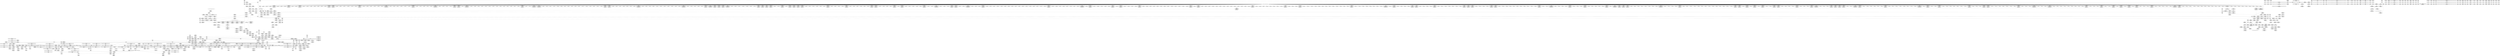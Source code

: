 digraph {
	CE0x51c08a0 [shape=record,shape=Mrecord,label="{CE0x51c08a0|inode_has_perm:_tmp4|security/selinux/hooks.c,1609|*SummSink*}"]
	CE0x5207ef0 [shape=record,shape=Mrecord,label="{CE0x5207ef0|12:_i32,_56:_i8*,_:_CRE_881,882_}"]
	CE0x5207b60 [shape=record,shape=Mrecord,label="{CE0x5207b60|12:_i32,_56:_i8*,_:_CRE_878,879_}"]
	CE0x5213390 [shape=record,shape=Mrecord,label="{CE0x5213390|inode_has_perm:_i_security|security/selinux/hooks.c,1615|*SummSource*}"]
	CE0x51ee130 [shape=record,shape=Mrecord,label="{CE0x51ee130|cred_sid:_tmp6|security/selinux/hooks.c,197|*SummSink*}"]
	CE0x5209910 [shape=record,shape=Mrecord,label="{CE0x5209910|12:_i32,_56:_i8*,_:_CRE_903,904_}"]
	CE0x5174930 [shape=record,shape=Mrecord,label="{CE0x5174930|i64_4|*Constant*}"]
	CE0x51c99c0 [shape=record,shape=Mrecord,label="{CE0x51c99c0|104:_%struct.inode*,_:_CRE_8,12_|*MultipleSource*|Function::selinux_inode_follow_link&Arg::dentry::|Function::dentry_has_perm&Arg::dentry::|security/selinux/hooks.c,1627}"]
	CE0x51cee20 [shape=record,shape=Mrecord,label="{CE0x51cee20|__validate_creds:_tmp3|include/linux/cred.h,173}"]
	CE0x51caf70 [shape=record,shape=Mrecord,label="{CE0x51caf70|inode_has_perm:_call4|security/selinux/hooks.c,1617}"]
	CE0x52090c0 [shape=record,shape=Mrecord,label="{CE0x52090c0|12:_i32,_56:_i8*,_:_CRE_896,897_}"]
	CE0x51ffa10 [shape=record,shape=Mrecord,label="{CE0x51ffa10|12:_i32,_56:_i8*,_:_CRE_581,582_}"]
	CE0x52004c0 [shape=record,shape=Mrecord,label="{CE0x52004c0|12:_i32,_56:_i8*,_:_CRE_590,591_}"]
	CE0x51de270 [shape=record,shape=Mrecord,label="{CE0x51de270|_call_void_mcount()_#3|*SummSink*}"]
	CE0x51d27f0 [shape=record,shape=Mrecord,label="{CE0x51d27f0|104:_%struct.inode*,_:_CRE_166,167_}"]
	CE0x51ca300 [shape=record,shape=Mrecord,label="{CE0x51ca300|_ret_i32_%retval.0,_!dbg_!27728|security/selinux/avc.c,775}"]
	CE0x5180670 [shape=record,shape=Mrecord,label="{CE0x5180670|selinux_inode_follow_link:_if.end}"]
	CE0x51c75a0 [shape=record,shape=Mrecord,label="{CE0x51c75a0|dentry_has_perm:_tmp}"]
	CE0x51f1b50 [shape=record,shape=Mrecord,label="{CE0x51f1b50|12:_i32,_56:_i8*,_:_CRE_196,197_}"]
	CE0x51f33d0 [shape=record,shape=Mrecord,label="{CE0x51f33d0|12:_i32,_56:_i8*,_:_CRE_243,244_}"]
	CE0x51c9f50 [shape=record,shape=Mrecord,label="{CE0x51c9f50|avc_has_perm:_tclass|Function::avc_has_perm&Arg::tclass::|*SummSource*}"]
	CE0x5182050 [shape=record,shape=Mrecord,label="{CE0x5182050|selinux_inode_follow_link:_tmp12|security/selinux/hooks.c,2812|*SummSink*}"]
	CE0x51f4980 [shape=record,shape=Mrecord,label="{CE0x51f4980|12:_i32,_56:_i8*,_:_CRE_262,263_}"]
	CE0x51a7a80 [shape=record,shape=Mrecord,label="{CE0x51a7a80|get_current:_entry|*SummSource*}"]
	CE0x51c2df0 [shape=record,shape=Mrecord,label="{CE0x51c2df0|12:_i32,_56:_i8*,_:_CRE_139,140_}"]
	CE0x520d1d0 [shape=record,shape=Mrecord,label="{CE0x520d1d0|12:_i32,_56:_i8*,_:_CRE_982,983_}"]
	CE0x51976f0 [shape=record,shape=Mrecord,label="{CE0x51976f0|i64_0|*Constant*}"]
	CE0x519c1f0 [shape=record,shape=Mrecord,label="{CE0x519c1f0|selinux_inode_follow_link:_call5|security/selinux/hooks.c,2814|*SummSink*}"]
	CE0x51a71c0 [shape=record,shape=Mrecord,label="{CE0x51a71c0|12:_i32,_56:_i8*,_:_CRE_88,96_|*MultipleSource*|Function::inode_has_perm&Arg::inode::|*LoadInst*|security/selinux/hooks.c,1627|security/selinux/hooks.c,1611}"]
	CE0x517b8f0 [shape=record,shape=Mrecord,label="{CE0x517b8f0|104:_%struct.inode*,_:_CRE_319,320_}"]
	CE0x51deae0 [shape=record,shape=Mrecord,label="{CE0x51deae0|__validate_creds:_cred|Function::__validate_creds&Arg::cred::|*SummSink*}"]
	CE0x51db020 [shape=record,shape=Mrecord,label="{CE0x51db020|get_current:_tmp|*SummSource*}"]
	CE0x51efb10 [shape=record,shape=Mrecord,label="{CE0x51efb10|i64*_getelementptr_inbounds_(_8_x_i64_,_8_x_i64_*___llvm_gcov_ctr154,_i64_0,_i64_6)|*Constant*|*SummSink*}"]
	CE0x51a7980 [shape=record,shape=Mrecord,label="{CE0x51a7980|get_current:_entry}"]
	CE0x5188c40 [shape=record,shape=Mrecord,label="{CE0x5188c40|_call_void___validate_creds(%struct.cred*_%cred,_i8*_getelementptr_inbounds_(_25_x_i8_,_25_x_i8_*_.str3,_i32_0,_i32_0),_i32_1609)_#10,_!dbg_!27719|security/selinux/hooks.c,1609|*SummSource*}"]
	CE0x51fe970 [shape=record,shape=Mrecord,label="{CE0x51fe970|12:_i32,_56:_i8*,_:_CRE_567,568_}"]
	CE0x51c2610 [shape=record,shape=Mrecord,label="{CE0x51c2610|i8*_getelementptr_inbounds_(_25_x_i8_,_25_x_i8_*_.str3,_i32_0,_i32_0)|*Constant*}"]
	CE0x51fbd80 [shape=record,shape=Mrecord,label="{CE0x51fbd80|12:_i32,_56:_i8*,_:_CRE_486,487_}"]
	CE0x51f9e90 [shape=record,shape=Mrecord,label="{CE0x51f9e90|12:_i32,_56:_i8*,_:_CRE_424,432_|*MultipleSource*|Function::inode_has_perm&Arg::inode::|*LoadInst*|security/selinux/hooks.c,1627|security/selinux/hooks.c,1611}"]
	CE0x51cf470 [shape=record,shape=Mrecord,label="{CE0x51cf470|__validate_creds:_tmp|*SummSource*}"]
	CE0x519f920 [shape=record,shape=Mrecord,label="{CE0x519f920|104:_%struct.inode*,_:_CRE_209,210_}"]
	CE0x5177f00 [shape=record,shape=Mrecord,label="{CE0x5177f00|104:_%struct.inode*,_:_CRE_150,151_}"]
	CE0x5186950 [shape=record,shape=Mrecord,label="{CE0x5186950|i8_1|*Constant*|*SummSink*}"]
	CE0x51e04a0 [shape=record,shape=Mrecord,label="{CE0x51e04a0|i32_1609|*Constant*|*SummSink*}"]
	CE0x51de160 [shape=record,shape=Mrecord,label="{CE0x51de160|_call_void_mcount()_#3|*SummSource*}"]
	CE0x51f2a10 [shape=record,shape=Mrecord,label="{CE0x51f2a10|12:_i32,_56:_i8*,_:_CRE_224,232_|*MultipleSource*|Function::inode_has_perm&Arg::inode::|*LoadInst*|security/selinux/hooks.c,1627|security/selinux/hooks.c,1611}"]
	CE0x51a5900 [shape=record,shape=Mrecord,label="{CE0x51a5900|12:_i32,_56:_i8*,_:_CRE_158,159_}"]
	CE0x5204950 [shape=record,shape=Mrecord,label="{CE0x5204950|12:_i32,_56:_i8*,_:_CRE_736,740_|*MultipleSource*|Function::inode_has_perm&Arg::inode::|*LoadInst*|security/selinux/hooks.c,1627|security/selinux/hooks.c,1611}"]
	CE0x51a8f70 [shape=record,shape=Mrecord,label="{CE0x51a8f70|%struct.task_struct*_(%struct.task_struct**)*_asm_movq_%gs:$_1:P_,$0_,_r,im,_dirflag_,_fpsr_,_flags_|*SummSink*}"]
	CE0x51d9c50 [shape=record,shape=Mrecord,label="{CE0x51d9c50|104:_%struct.inode*,_:_CRE_304,305_}"]
	CE0x51e9310 [shape=record,shape=Mrecord,label="{CE0x51e9310|12:_i32,_56:_i8*,_:_CRE_128,136_|*MultipleSource*|Function::inode_has_perm&Arg::inode::|*LoadInst*|security/selinux/hooks.c,1627|security/selinux/hooks.c,1611}"]
	CE0x51d56d0 [shape=record,shape=Mrecord,label="{CE0x51d56d0|_call_void_mcount()_#3|*SummSource*}"]
	CE0x521dec0 [shape=record,shape=Mrecord,label="{CE0x521dec0|inode_has_perm:_tmp7|security/selinux/hooks.c,1611}"]
	CE0x51809d0 [shape=record,shape=Mrecord,label="{CE0x51809d0|i64*_getelementptr_inbounds_(_2_x_i64_,_2_x_i64_*___llvm_gcov_ctr98,_i64_0,_i64_1)|*Constant*}"]
	CE0x51e4e40 [shape=record,shape=Mrecord,label="{CE0x51e4e40|dentry_has_perm:_call|security/selinux/hooks.c,1632}"]
	CE0x517a8a0 [shape=record,shape=Mrecord,label="{CE0x517a8a0|get_current:_tmp3|*SummSource*}"]
	CE0x523cef0 [shape=record,shape=Mrecord,label="{CE0x523cef0|i64*_getelementptr_inbounds_(_2_x_i64_,_2_x_i64_*___llvm_gcov_ctr131,_i64_0,_i64_0)|*Constant*|*SummSink*}"]
	CE0x5200260 [shape=record,shape=Mrecord,label="{CE0x5200260|12:_i32,_56:_i8*,_:_CRE_588,589_}"]
	CE0x520c4b0 [shape=record,shape=Mrecord,label="{CE0x520c4b0|12:_i32,_56:_i8*,_:_CRE_960,968_|*MultipleSource*|Function::inode_has_perm&Arg::inode::|*LoadInst*|security/selinux/hooks.c,1627|security/selinux/hooks.c,1611}"]
	CE0x51c2f20 [shape=record,shape=Mrecord,label="{CE0x51c2f20|12:_i32,_56:_i8*,_:_CRE_141,142_}"]
	CE0x51a4f50 [shape=record,shape=Mrecord,label="{CE0x51a4f50|i32_1|*Constant*}"]
	CE0x5200e40 [shape=record,shape=Mrecord,label="{CE0x5200e40|12:_i32,_56:_i8*,_:_CRE_598,599_}"]
	CE0x517be80 [shape=record,shape=Mrecord,label="{CE0x517be80|__validate_creds:_tmp4|include/linux/cred.h,173|*SummSource*}"]
	CE0x51ed6a0 [shape=record,shape=Mrecord,label="{CE0x51ed6a0|0:_i32,_4:_i32,_8:_i32,_12:_i32,_:_CMRE_20,24_|*MultipleSource*|security/selinux/hooks.c,196|security/selinux/hooks.c,197|*LoadInst*|security/selinux/hooks.c,196}"]
	CE0x5212a20 [shape=record,shape=Mrecord,label="{CE0x5212a20|_ret_i32_%tmp6,_!dbg_!27716|security/selinux/hooks.c,197}"]
	CE0x51dd000 [shape=record,shape=Mrecord,label="{CE0x51dd000|104:_%struct.inode*,_:_CRE_198,199_}"]
	CE0x5205c40 [shape=record,shape=Mrecord,label="{CE0x5205c40|12:_i32,_56:_i8*,_:_CRE_816,824_|*MultipleSource*|Function::inode_has_perm&Arg::inode::|*LoadInst*|security/selinux/hooks.c,1627|security/selinux/hooks.c,1611}"]
	CE0x518c9f0 [shape=record,shape=Mrecord,label="{CE0x518c9f0|inode_has_perm:_inode|Function::inode_has_perm&Arg::inode::|*SummSource*}"]
	CE0x518b7d0 [shape=record,shape=Mrecord,label="{CE0x518b7d0|i32_1609|*Constant*}"]
	CE0x519f290 [shape=record,shape=Mrecord,label="{CE0x519f290|104:_%struct.inode*,_:_CRE_202,203_}"]
	CE0x51c5e70 [shape=record,shape=Mrecord,label="{CE0x51c5e70|GLOBAL:___llvm_gcov_ctr155|Global_var:__llvm_gcov_ctr155}"]
	CE0x51a0b20 [shape=record,shape=Mrecord,label="{CE0x51a0b20|get_current:_tmp2}"]
	CE0x51d3680 [shape=record,shape=Mrecord,label="{CE0x51d3680|i32_22|*Constant*|*SummSink*}"]
	CE0x51f58f0 [shape=record,shape=Mrecord,label="{CE0x51f58f0|12:_i32,_56:_i8*,_:_CRE_275,276_}"]
	CE0x521b420 [shape=record,shape=Mrecord,label="{CE0x521b420|inode_has_perm:_tobool|security/selinux/hooks.c,1611}"]
	CE0x51c7610 [shape=record,shape=Mrecord,label="{CE0x51c7610|COLLAPSED:_GCMRE___llvm_gcov_ctr153_internal_global_2_x_i64_zeroinitializer:_elem_0:default:}"]
	CE0x518ae10 [shape=record,shape=Mrecord,label="{CE0x518ae10|_call_void_mcount()_#3|*SummSource*}"]
	CE0x51f7440 [shape=record,shape=Mrecord,label="{CE0x51f7440|12:_i32,_56:_i8*,_:_CRE_298,299_}"]
	CE0x517fc30 [shape=record,shape=Mrecord,label="{CE0x517fc30|selinux_inode_follow_link:_tmp4|security/selinux/hooks.c,2812|*SummSource*}"]
	CE0x51d2ca0 [shape=record,shape=Mrecord,label="{CE0x51d2ca0|104:_%struct.inode*,_:_CRE_171,172_}"]
	CE0x51a5f90 [shape=record,shape=Mrecord,label="{CE0x51a5f90|12:_i32,_56:_i8*,_:_CRE_165,166_}"]
	CE0x51d8a30 [shape=record,shape=Mrecord,label="{CE0x51d8a30|104:_%struct.inode*,_:_CRE_224,232_|*MultipleSource*|Function::selinux_inode_follow_link&Arg::dentry::|Function::dentry_has_perm&Arg::dentry::|security/selinux/hooks.c,1627}"]
	CE0x5173250 [shape=record,shape=Mrecord,label="{CE0x5173250|selinux_inode_follow_link:_tmp13|security/selinux/hooks.c,2812|*SummSink*}"]
	CE0x51fa080 [shape=record,shape=Mrecord,label="{CE0x51fa080|12:_i32,_56:_i8*,_:_CRE_432,440_|*MultipleSource*|Function::inode_has_perm&Arg::inode::|*LoadInst*|security/selinux/hooks.c,1627|security/selinux/hooks.c,1611}"]
	CE0x520cf20 [shape=record,shape=Mrecord,label="{CE0x520cf20|12:_i32,_56:_i8*,_:_CRE_979,980_}"]
	CE0x51ef0c0 [shape=record,shape=Mrecord,label="{CE0x51ef0c0|12:_i32,_56:_i8*,_:_CRE_155,156_}"]
	CE0x51f6d20 [shape=record,shape=Mrecord,label="{CE0x51f6d20|12:_i32,_56:_i8*,_:_CRE_292,293_}"]
	CE0x51d6290 [shape=record,shape=Mrecord,label="{CE0x51d6290|_ret_void,_!dbg_!27722|include/linux/cred.h,175|*SummSink*}"]
	CE0x51d2250 [shape=record,shape=Mrecord,label="{CE0x51d2250|104:_%struct.inode*,_:_CRE_160,161_}"]
	CE0x52005f0 [shape=record,shape=Mrecord,label="{CE0x52005f0|12:_i32,_56:_i8*,_:_CRE_591,592_}"]
	CE0x51f0aa0 [shape=record,shape=Mrecord,label="{CE0x51f0aa0|inode_has_perm:_tmp14|security/selinux/hooks.c,1614|*SummSource*}"]
	CE0x51fed00 [shape=record,shape=Mrecord,label="{CE0x51fed00|12:_i32,_56:_i8*,_:_CRE_570,571_}"]
	CE0x51cbcd0 [shape=record,shape=Mrecord,label="{CE0x51cbcd0|i32_(i32,_i32,_i16,_i32,_%struct.common_audit_data*)*_bitcast_(i32_(i32,_i32,_i16,_i32,_%struct.common_audit_data.495*)*_avc_has_perm_to_i32_(i32,_i32,_i16,_i32,_%struct.common_audit_data*)*)|*Constant*|*SummSink*}"]
	CE0x51e70d0 [shape=record,shape=Mrecord,label="{CE0x51e70d0|12:_i32,_56:_i8*,_:_CRE_188,189_}"]
	CE0x5209450 [shape=record,shape=Mrecord,label="{CE0x5209450|12:_i32,_56:_i8*,_:_CRE_899,900_}"]
	CE0x51f21e0 [shape=record,shape=Mrecord,label="{CE0x51f21e0|12:_i32,_56:_i8*,_:_CRE_203,204_}"]
	CE0x51d66a0 [shape=record,shape=Mrecord,label="{CE0x51d66a0|cred_sid:_tmp3}"]
	CE0x52077d0 [shape=record,shape=Mrecord,label="{CE0x52077d0|12:_i32,_56:_i8*,_:_CRE_875,876_}"]
	CE0x51ef190 [shape=record,shape=Mrecord,label="{CE0x51ef190|i64_1|*Constant*}"]
	CE0x521b770 [shape=record,shape=Mrecord,label="{CE0x521b770|inode_has_perm:_lnot|security/selinux/hooks.c,1611|*SummSink*}"]
	CE0x51de0f0 [shape=record,shape=Mrecord,label="{CE0x51de0f0|_call_void_mcount()_#3}"]
	CE0x51df860 [shape=record,shape=Mrecord,label="{CE0x51df860|GLOBAL:_llvm.expect.i64|*Constant*}"]
	CE0x518c880 [shape=record,shape=Mrecord,label="{CE0x518c880|inode_has_perm:_inode|Function::inode_has_perm&Arg::inode::}"]
	CE0x51c7680 [shape=record,shape=Mrecord,label="{CE0x51c7680|dentry_has_perm:_tmp|*SummSource*}"]
	CE0x51a6440 [shape=record,shape=Mrecord,label="{CE0x51a6440|12:_i32,_56:_i8*,_:_CRE_170,171_}"]
	CE0x51f6010 [shape=record,shape=Mrecord,label="{CE0x51f6010|12:_i32,_56:_i8*,_:_CRE_281,282_}"]
	CE0x51a59f0 [shape=record,shape=Mrecord,label="{CE0x51a59f0|12:_i32,_56:_i8*,_:_CRE_159,160_}"]
	CE0x51a4b80 [shape=record,shape=Mrecord,label="{CE0x51a4b80|cred_sid:_tmp4|*LoadInst*|security/selinux/hooks.c,196|*SummSource*}"]
	CE0x51d2e80 [shape=record,shape=Mrecord,label="{CE0x51d2e80|104:_%struct.inode*,_:_CRE_173,174_}"]
	CE0x51d3740 [shape=record,shape=Mrecord,label="{CE0x51d3740|cred_sid:_security|security/selinux/hooks.c,196|*SummSource*}"]
	CE0x5181cd0 [shape=record,shape=Mrecord,label="{CE0x5181cd0|selinux_inode_follow_link:_tmp12|security/selinux/hooks.c,2812}"]
	CE0x51fe4b0 [shape=record,shape=Mrecord,label="{CE0x51fe4b0|12:_i32,_56:_i8*,_:_CRE_563,564_}"]
	CE0x521afa0 [shape=record,shape=Mrecord,label="{CE0x521afa0|inode_has_perm:_and|security/selinux/hooks.c,1611|*SummSource*}"]
	CE0x51dc790 [shape=record,shape=Mrecord,label="{CE0x51dc790|104:_%struct.inode*,_:_CRE_189,190_}"]
	CE0x52011d0 [shape=record,shape=Mrecord,label="{CE0x52011d0|12:_i32,_56:_i8*,_:_CRE_601,602_}"]
	CE0x5216cc0 [shape=record,shape=Mrecord,label="{CE0x5216cc0|inode_has_perm:_retval.0|*SummSource*}"]
	CE0x520ac10 [shape=record,shape=Mrecord,label="{CE0x520ac10|12:_i32,_56:_i8*,_:_CRE_919,920_}"]
	CE0x51c8000 [shape=record,shape=Mrecord,label="{CE0x51c8000|dentry_has_perm:_ad|security/selinux/hooks.c, 1628|*SummSource*}"]
	CE0x51a5bd0 [shape=record,shape=Mrecord,label="{CE0x51a5bd0|12:_i32,_56:_i8*,_:_CRE_161,162_}"]
	CE0x5200720 [shape=record,shape=Mrecord,label="{CE0x5200720|12:_i32,_56:_i8*,_:_CRE_592,593_}"]
	CE0x520a160 [shape=record,shape=Mrecord,label="{CE0x520a160|12:_i32,_56:_i8*,_:_CRE_910,911_}"]
	CE0x517e470 [shape=record,shape=Mrecord,label="{CE0x517e470|selinux_inode_follow_link:_do.end|*SummSink*}"]
	CE0x520a4f0 [shape=record,shape=Mrecord,label="{CE0x520a4f0|12:_i32,_56:_i8*,_:_CRE_913,914_}"]
	CE0x51eec10 [shape=record,shape=Mrecord,label="{CE0x51eec10|12:_i32,_56:_i8*,_:_CRE_150,151_}"]
	CE0x51f5ee0 [shape=record,shape=Mrecord,label="{CE0x51f5ee0|12:_i32,_56:_i8*,_:_CRE_280,281_}"]
	CE0x5217630 [shape=record,shape=Mrecord,label="{CE0x5217630|inode_has_perm:_tmp19|security/selinux/hooks.c,1618}"]
	CE0x518c5e0 [shape=record,shape=Mrecord,label="{CE0x518c5e0|inode_has_perm:_cred|Function::inode_has_perm&Arg::cred::|*SummSink*}"]
	CE0x52062a0 [shape=record,shape=Mrecord,label="{CE0x52062a0|12:_i32,_56:_i8*,_:_CRE_840,848_|*MultipleSource*|Function::inode_has_perm&Arg::inode::|*LoadInst*|security/selinux/hooks.c,1627|security/selinux/hooks.c,1611}"]
	CE0x5184370 [shape=record,shape=Mrecord,label="{CE0x5184370|i64*_getelementptr_inbounds_(_11_x_i64_,_11_x_i64_*___llvm_gcov_ctr230,_i64_0,_i64_8)|*Constant*|*SummSource*}"]
	CE0x5186080 [shape=record,shape=Mrecord,label="{CE0x5186080|dentry_has_perm:_tmp2}"]
	CE0x5198150 [shape=record,shape=Mrecord,label="{CE0x5198150|selinux_inode_follow_link:_land.lhs.true2|*SummSink*}"]
	CE0x519ad40 [shape=record,shape=Mrecord,label="{CE0x519ad40|i32_78|*Constant*}"]
	CE0x51fbeb0 [shape=record,shape=Mrecord,label="{CE0x51fbeb0|12:_i32,_56:_i8*,_:_CRE_487,488_}"]
	CE0x516f2f0 [shape=record,shape=Mrecord,label="{CE0x516f2f0|selinux_inode_follow_link:_call|security/selinux/hooks.c,2812|*SummSource*}"]
	CE0x521fd90 [shape=record,shape=Mrecord,label="{CE0x521fd90|inode_has_perm:_tmp10|security/selinux/hooks.c,1611|*SummSource*}"]
	CE0x51cb7d0 [shape=record,shape=Mrecord,label="{CE0x51cb7d0|inode_has_perm:_call4|security/selinux/hooks.c,1617|*SummSink*}"]
	CE0x51f38e0 [shape=record,shape=Mrecord,label="{CE0x51f38e0|12:_i32,_56:_i8*,_:_CRE_248,249_}"]
	CE0x5201690 [shape=record,shape=Mrecord,label="{CE0x5201690|12:_i32,_56:_i8*,_:_CRE_605,606_}"]
	CE0x5220a00 [shape=record,shape=Mrecord,label="{CE0x5220a00|inode_has_perm:_tmp11|security/selinux/hooks.c,1612|*SummSource*}"]
	CE0x5212570 [shape=record,shape=Mrecord,label="{CE0x5212570|cred_sid:_entry|*SummSink*}"]
	CE0x5205a20 [shape=record,shape=Mrecord,label="{CE0x5205a20|12:_i32,_56:_i8*,_:_CRE_808,816_|*MultipleSource*|Function::inode_has_perm&Arg::inode::|*LoadInst*|security/selinux/hooks.c,1627|security/selinux/hooks.c,1611}"]
	CE0x51fb790 [shape=record,shape=Mrecord,label="{CE0x51fb790|12:_i32,_56:_i8*,_:_CRE_481,482_}"]
	CE0x5202bf0 [shape=record,shape=Mrecord,label="{CE0x5202bf0|12:_i32,_56:_i8*,_:_CRE_623,624_}"]
	CE0x5206490 [shape=record,shape=Mrecord,label="{CE0x5206490|12:_i32,_56:_i8*,_:_CRE_848,856_|*MultipleSource*|Function::inode_has_perm&Arg::inode::|*LoadInst*|security/selinux/hooks.c,1627|security/selinux/hooks.c,1611}"]
	CE0x5207c90 [shape=record,shape=Mrecord,label="{CE0x5207c90|12:_i32,_56:_i8*,_:_CRE_879,880_}"]
	CE0x5235c00 [shape=record,shape=Mrecord,label="{CE0x5235c00|i32_3|*Constant*|*SummSource*}"]
	CE0x51dc5b0 [shape=record,shape=Mrecord,label="{CE0x51dc5b0|104:_%struct.inode*,_:_CRE_187,188_}"]
	CE0x520cae0 [shape=record,shape=Mrecord,label="{CE0x520cae0|12:_i32,_56:_i8*,_:_CRE_977,978_}"]
	CE0x65a00a0 [shape=record,shape=Mrecord,label="{CE0x65a00a0|selinux_inode_follow_link:_bb|*SummSink*}"]
	CE0x5197d50 [shape=record,shape=Mrecord,label="{CE0x5197d50|selinux_inode_follow_link:_tmp7|security/selinux/hooks.c,2812|*SummSink*}"]
	CE0x51f3b40 [shape=record,shape=Mrecord,label="{CE0x51f3b40|12:_i32,_56:_i8*,_:_CRE_250,251_}"]
	CE0x5183370 [shape=record,shape=Mrecord,label="{CE0x5183370|selinux_inode_follow_link:_tmp14|security/selinux/hooks.c,2812|*SummSink*}"]
	CE0x5208ad0 [shape=record,shape=Mrecord,label="{CE0x5208ad0|12:_i32,_56:_i8*,_:_CRE_891,892_}"]
	CE0x51f25a0 [shape=record,shape=Mrecord,label="{CE0x51f25a0|12:_i32,_56:_i8*,_:_CRE_207,208_}"]
	CE0x51eefd0 [shape=record,shape=Mrecord,label="{CE0x51eefd0|12:_i32,_56:_i8*,_:_CRE_154,155_}"]
	CE0x518c0e0 [shape=record,shape=Mrecord,label="{CE0x518c0e0|GLOBAL:_inode_has_perm|*Constant*|*SummSink*}"]
	CE0x51a3270 [shape=record,shape=Mrecord,label="{CE0x51a3270|selinux_inode_follow_link:_tmp17|security/selinux/hooks.c,2812}"]
	CE0x51fcd00 [shape=record,shape=Mrecord,label="{CE0x51fcd00|12:_i32,_56:_i8*,_:_CRE_528,536_|*MultipleSource*|Function::inode_has_perm&Arg::inode::|*LoadInst*|security/selinux/hooks.c,1627|security/selinux/hooks.c,1611}"]
	CE0x51c0e00 [shape=record,shape=Mrecord,label="{CE0x51c0e00|12:_i32,_56:_i8*,_:_CRE_8,12_|*MultipleSource*|Function::inode_has_perm&Arg::inode::|*LoadInst*|security/selinux/hooks.c,1627|security/selinux/hooks.c,1611}"]
	CE0x51814c0 [shape=record,shape=Mrecord,label="{CE0x51814c0|selinux_inode_follow_link:_tmp16|security/selinux/hooks.c,2812|*SummSource*}"]
	CE0x520b590 [shape=record,shape=Mrecord,label="{CE0x520b590|12:_i32,_56:_i8*,_:_CRE_927,928_}"]
	CE0x5191f00 [shape=record,shape=Mrecord,label="{CE0x5191f00|__validate_creds:_tmp6|include/linux/cred.h,174|*SummSink*}"]
	CE0x51a5ae0 [shape=record,shape=Mrecord,label="{CE0x51a5ae0|12:_i32,_56:_i8*,_:_CRE_160,161_}"]
	CE0x51d2f70 [shape=record,shape=Mrecord,label="{CE0x51d2f70|104:_%struct.inode*,_:_CRE_174,175_}"]
	CE0x51da2e0 [shape=record,shape=Mrecord,label="{CE0x51da2e0|104:_%struct.inode*,_:_CRE_309,310_}"]
	CE0x5191820 [shape=record,shape=Mrecord,label="{CE0x5191820|i8*_getelementptr_inbounds_(_45_x_i8_,_45_x_i8_*_.str12,_i32_0,_i32_0)|*Constant*}"]
	CE0x5177d50 [shape=record,shape=Mrecord,label="{CE0x5177d50|104:_%struct.inode*,_:_CRE_148,149_}"]
	CE0x5180cc0 [shape=record,shape=Mrecord,label="{CE0x5180cc0|selinux_inode_follow_link:_land.lhs.true2|*SummSource*}"]
	CE0x51a6620 [shape=record,shape=Mrecord,label="{CE0x51a6620|12:_i32,_56:_i8*,_:_CRE_172,173_}"]
	CE0x52051d0 [shape=record,shape=Mrecord,label="{CE0x52051d0|12:_i32,_56:_i8*,_:_CRE_768,776_|*MultipleSource*|Function::inode_has_perm&Arg::inode::|*LoadInst*|security/selinux/hooks.c,1627|security/selinux/hooks.c,1611}"]
	CE0x518edf0 [shape=record,shape=Mrecord,label="{CE0x518edf0|selinux_inode_follow_link:_tobool1|security/selinux/hooks.c,2812|*SummSource*}"]
	CE0x5219df0 [shape=record,shape=Mrecord,label="{CE0x5219df0|avc_has_perm:_tsid|Function::avc_has_perm&Arg::tsid::}"]
	CE0x51dcd30 [shape=record,shape=Mrecord,label="{CE0x51dcd30|104:_%struct.inode*,_:_CRE_195,196_}"]
	CE0x5202ac0 [shape=record,shape=Mrecord,label="{CE0x5202ac0|12:_i32,_56:_i8*,_:_CRE_622,623_}"]
	CE0x51a6760 [shape=record,shape=Mrecord,label="{CE0x51a6760|selinux_inode_follow_link:_call3|security/selinux/hooks.c,2812|*SummSource*}"]
	CE0x518df80 [shape=record,shape=Mrecord,label="{CE0x518df80|inode_has_perm:_if.then}"]
	"CONST[source:0(mediator),value:2(dynamic)][purpose:{subject}]"
	CE0x51f5b50 [shape=record,shape=Mrecord,label="{CE0x51f5b50|12:_i32,_56:_i8*,_:_CRE_277,278_}"]
	CE0x517f7a0 [shape=record,shape=Mrecord,label="{CE0x517f7a0|selinux_inode_follow_link:_bb}"]
	CE0x519bb70 [shape=record,shape=Mrecord,label="{CE0x519bb70|selinux_inode_follow_link:_tmp21|security/selinux/hooks.c,2812|*SummSink*}"]
	CE0x51d5ae0 [shape=record,shape=Mrecord,label="{CE0x51d5ae0|inode_has_perm:_do.body|*SummSink*}"]
	CE0x51703a0 [shape=record,shape=Mrecord,label="{CE0x51703a0|i64_1|*Constant*}"]
	CE0x51d2d90 [shape=record,shape=Mrecord,label="{CE0x51d2d90|104:_%struct.inode*,_:_CRE_172,173_}"]
	CE0x519d9a0 [shape=record,shape=Mrecord,label="{CE0x519d9a0|dentry_has_perm:_av|Function::dentry_has_perm&Arg::av::}"]
	CE0x5180700 [shape=record,shape=Mrecord,label="{CE0x5180700|selinux_inode_follow_link:_entry|*SummSource*}"]
	CE0x518f190 [shape=record,shape=Mrecord,label="{CE0x518f190|i64_5|*Constant*}"]
	CE0x51d4b60 [shape=record,shape=Mrecord,label="{CE0x51d4b60|inode_has_perm:_tmp}"]
	CE0x51c9130 [shape=record,shape=Mrecord,label="{CE0x51c9130|i32_5|*Constant*|*SummSink*}"]
	CE0x5190420 [shape=record,shape=Mrecord,label="{CE0x5190420|i64_3|*Constant*}"]
	CE0x51eac10 [shape=record,shape=Mrecord,label="{CE0x51eac10|0:_i32,_4:_i32,_8:_i32,_12:_i32,_:_CMRE_0,4_|*MultipleSource*|security/selinux/hooks.c,196|security/selinux/hooks.c,197|*LoadInst*|security/selinux/hooks.c,196}"]
	CE0x520b0d0 [shape=record,shape=Mrecord,label="{CE0x520b0d0|12:_i32,_56:_i8*,_:_CRE_923,924_}"]
	CE0x523c910 [shape=record,shape=Mrecord,label="{CE0x523c910|__validate_creds:_tmp9|include/linux/cred.h,175|*SummSource*}"]
	CE0x51f5c80 [shape=record,shape=Mrecord,label="{CE0x51f5c80|12:_i32,_56:_i8*,_:_CRE_278,279_}"]
	CE0x51c9950 [shape=record,shape=Mrecord,label="{CE0x51c9950|104:_%struct.inode*,_:_CRE_24,40_|*MultipleSource*|Function::selinux_inode_follow_link&Arg::dentry::|Function::dentry_has_perm&Arg::dentry::|security/selinux/hooks.c,1627}"]
	CE0x5201300 [shape=record,shape=Mrecord,label="{CE0x5201300|12:_i32,_56:_i8*,_:_CRE_602,603_}"]
	CE0x51fdcc0 [shape=record,shape=Mrecord,label="{CE0x51fdcc0|12:_i32,_56:_i8*,_:_CRE_556,557_}"]
	CE0x5171f90 [shape=record,shape=Mrecord,label="{CE0x5171f90|i32_0|*Constant*|*SummSink*}"]
	CE0x51a7820 [shape=record,shape=Mrecord,label="{CE0x51a7820|GLOBAL:_get_current|*Constant*|*SummSink*}"]
	CE0x5179f50 [shape=record,shape=Mrecord,label="{CE0x5179f50|selinux_inode_follow_link:_tmp1}"]
	CE0x51a7b90 [shape=record,shape=Mrecord,label="{CE0x51a7b90|get_current:_entry|*SummSink*}"]
	CE0x51926f0 [shape=record,shape=Mrecord,label="{CE0x51926f0|_call_void___invalid_creds(%struct.cred*_%cred,_i8*_%file,_i32_%line)_#10,_!dbg_!27721|include/linux/cred.h,174|*SummSource*}"]
	CE0x5209dd0 [shape=record,shape=Mrecord,label="{CE0x5209dd0|12:_i32,_56:_i8*,_:_CRE_907,908_}"]
	CE0x519fec0 [shape=record,shape=Mrecord,label="{CE0x519fec0|104:_%struct.inode*,_:_CRE_215,216_}"]
	CE0x521ec60 [shape=record,shape=Mrecord,label="{CE0x521ec60|inode_has_perm:_tmp8|security/selinux/hooks.c,1611|*SummSink*}"]
	CE0x52189a0 [shape=record,shape=Mrecord,label="{CE0x52189a0|__validate_creds:_lnot|include/linux/cred.h,173}"]
	CE0x51dad00 [shape=record,shape=Mrecord,label="{CE0x51dad00|dentry_has_perm:_tmp|*SummSink*}"]
	CE0x519b200 [shape=record,shape=Mrecord,label="{CE0x519b200|selinux_inode_follow_link:_cred4|security/selinux/hooks.c,2812|*SummSource*}"]
	CE0x517d6c0 [shape=record,shape=Mrecord,label="{CE0x517d6c0|0:_i8,_:_GCMR_selinux_inode_follow_link.__warned_internal_global_i8_0,_section_.data.unlikely_,_align_1:_elem_0:default:}"]
	CE0x519f740 [shape=record,shape=Mrecord,label="{CE0x519f740|104:_%struct.inode*,_:_CRE_207,208_}"]
	CE0x521c5f0 [shape=record,shape=Mrecord,label="{CE0x521c5f0|inode_has_perm:_lnot.ext|security/selinux/hooks.c,1611|*SummSource*}"]
	CE0x51ed530 [shape=record,shape=Mrecord,label="{CE0x51ed530|0:_i32,_4:_i32,_8:_i32,_12:_i32,_:_CMRE_16,20_|*MultipleSource*|security/selinux/hooks.c,196|security/selinux/hooks.c,197|*LoadInst*|security/selinux/hooks.c,196}"]
	CE0x51dbb90 [shape=record,shape=Mrecord,label="{CE0x51dbb90|104:_%struct.inode*,_:_CRE_176,177_}"]
	CE0x5173aa0 [shape=record,shape=Mrecord,label="{CE0x5173aa0|get_current:_tmp4|./arch/x86/include/asm/current.h,14|*SummSink*}"]
	CE0x51c29b0 [shape=record,shape=Mrecord,label="{CE0x51c29b0|__validate_creds:_if.then|*SummSink*}"]
	CE0x51e5300 [shape=record,shape=Mrecord,label="{CE0x51e5300|dentry_has_perm:_call|security/selinux/hooks.c,1632|*SummSink*}"]
	CE0x51e93e0 [shape=record,shape=Mrecord,label="{CE0x51e93e0|__validate_creds:_call|include/linux/cred.h,173}"]
	CE0x51cf860 [shape=record,shape=Mrecord,label="{CE0x51cf860|__validate_creds:_if.end}"]
	CE0x5215ee0 [shape=record,shape=Mrecord,label="{CE0x5215ee0|inode_has_perm:_tmp17|security/selinux/hooks.c,1617|*SummSource*}"]
	CE0x517ff30 [shape=record,shape=Mrecord,label="{CE0x517ff30|i64*_getelementptr_inbounds_(_11_x_i64_,_11_x_i64_*___llvm_gcov_ctr230,_i64_0,_i64_0)|*Constant*|*SummSink*}"]
	CE0x51a9100 [shape=record,shape=Mrecord,label="{CE0x51a9100|GLOBAL:_current_task|Global_var:current_task|*SummSource*}"]
	CE0x5203190 [shape=record,shape=Mrecord,label="{CE0x5203190|12:_i32,_56:_i8*,_:_CRE_648,656_|*MultipleSource*|Function::inode_has_perm&Arg::inode::|*LoadInst*|security/selinux/hooks.c,1627|security/selinux/hooks.c,1611}"]
	CE0x517eb30 [shape=record,shape=Mrecord,label="{CE0x517eb30|GLOBAL:_selinux_inode_follow_link.__warned|Global_var:selinux_inode_follow_link.__warned|*SummSink*}"]
	CE0x521ff00 [shape=record,shape=Mrecord,label="{CE0x521ff00|inode_has_perm:_tmp10|security/selinux/hooks.c,1611|*SummSink*}"]
	CE0x5170800 [shape=record,shape=Mrecord,label="{CE0x5170800|selinux_inode_follow_link:_land.lhs.true2}"]
	CE0x51f5a20 [shape=record,shape=Mrecord,label="{CE0x51f5a20|12:_i32,_56:_i8*,_:_CRE_276,277_}"]
	CE0x52138b0 [shape=record,shape=Mrecord,label="{CE0x52138b0|inode_has_perm:_tmp15|*LoadInst*|security/selinux/hooks.c,1615|*SummSource*}"]
	CE0x51e71c0 [shape=record,shape=Mrecord,label="{CE0x51e71c0|12:_i32,_56:_i8*,_:_CRE_189,190_}"]
	CE0x51f6990 [shape=record,shape=Mrecord,label="{CE0x51f6990|12:_i32,_56:_i8*,_:_CRE_289,290_}"]
	CE0x5208740 [shape=record,shape=Mrecord,label="{CE0x5208740|12:_i32,_56:_i8*,_:_CRE_888,889_}"]
	CE0x521d3b0 [shape=record,shape=Mrecord,label="{CE0x521d3b0|inode_has_perm:_expval|security/selinux/hooks.c,1611|*SummSource*}"]
	CE0x5182400 [shape=record,shape=Mrecord,label="{CE0x5182400|selinux_inode_follow_link:_tmp6|security/selinux/hooks.c,2812|*SummSource*}"]
	CE0x5217ce0 [shape=record,shape=Mrecord,label="{CE0x5217ce0|inode_has_perm:_tmp20|security/selinux/hooks.c,1618}"]
	CE0x5190b70 [shape=record,shape=Mrecord,label="{CE0x5190b70|i8*_getelementptr_inbounds_(_25_x_i8_,_25_x_i8_*_.str3,_i32_0,_i32_0)|*Constant*|*SummSink*}"]
	CE0x5202860 [shape=record,shape=Mrecord,label="{CE0x5202860|12:_i32,_56:_i8*,_:_CRE_620,621_}"]
	CE0x518b520 [shape=record,shape=Mrecord,label="{CE0x518b520|__validate_creds:_cred|Function::__validate_creds&Arg::cred::|*SummSource*}"]
	CE0x51a1d00 [shape=record,shape=Mrecord,label="{CE0x51a1d00|104:_%struct.inode*,_:_CRE_80,88_|*MultipleSource*|Function::selinux_inode_follow_link&Arg::dentry::|Function::dentry_has_perm&Arg::dentry::|security/selinux/hooks.c,1627}"]
	CE0x51c3c20 [shape=record,shape=Mrecord,label="{CE0x51c3c20|i64*_getelementptr_inbounds_(_2_x_i64_,_2_x_i64_*___llvm_gcov_ctr98,_i64_0,_i64_1)|*Constant*|*SummSource*}"]
	CE0x520a9b0 [shape=record,shape=Mrecord,label="{CE0x520a9b0|12:_i32,_56:_i8*,_:_CRE_917,918_}"]
	CE0x51865c0 [shape=record,shape=Mrecord,label="{CE0x51865c0|dentry_has_perm:_tmp3|*SummSource*}"]
	CE0x51a20d0 [shape=record,shape=Mrecord,label="{CE0x51a20d0|104:_%struct.inode*,_:_CRE_89,90_}"]
	CE0x5218c90 [shape=record,shape=Mrecord,label="{CE0x5218c90|__validate_creds:_lnot1|include/linux/cred.h,173}"]
	CE0x51f6270 [shape=record,shape=Mrecord,label="{CE0x51f6270|12:_i32,_56:_i8*,_:_CRE_283,284_}"]
	CE0x5177ff0 [shape=record,shape=Mrecord,label="{CE0x5177ff0|104:_%struct.inode*,_:_CRE_151,152_}"]
	CE0x51f8950 [shape=record,shape=Mrecord,label="{CE0x51f8950|12:_i32,_56:_i8*,_:_CRE_336,344_|*MultipleSource*|Function::inode_has_perm&Arg::inode::|*LoadInst*|security/selinux/hooks.c,1627|security/selinux/hooks.c,1611}"]
	CE0x5196140 [shape=record,shape=Mrecord,label="{CE0x5196140|selinux_inode_follow_link:_tmp|*SummSource*}"]
	CE0x520c2a0 [shape=record,shape=Mrecord,label="{CE0x520c2a0|12:_i32,_56:_i8*,_:_CRE_952,960_|*MultipleSource*|Function::inode_has_perm&Arg::inode::|*LoadInst*|security/selinux/hooks.c,1627|security/selinux/hooks.c,1611}"]
	CE0x52165a0 [shape=record,shape=Mrecord,label="{CE0x52165a0|avc_has_perm:_auditdata|Function::avc_has_perm&Arg::auditdata::|*SummSink*}"]
	CE0x51c2fe0 [shape=record,shape=Mrecord,label="{CE0x51c2fe0|12:_i32,_56:_i8*,_:_CRE_142,143_}"]
	CE0x51d9850 [shape=record,shape=Mrecord,label="{CE0x51d9850|104:_%struct.inode*,_:_CRE_288,296_|*MultipleSource*|Function::selinux_inode_follow_link&Arg::dentry::|Function::dentry_has_perm&Arg::dentry::|security/selinux/hooks.c,1627}"]
	CE0x51a0280 [shape=record,shape=Mrecord,label="{CE0x51a0280|104:_%struct.inode*,_:_CRE_219,220_}"]
	CE0x520aae0 [shape=record,shape=Mrecord,label="{CE0x520aae0|12:_i32,_56:_i8*,_:_CRE_918,919_}"]
	CE0x5200f70 [shape=record,shape=Mrecord,label="{CE0x5200f70|12:_i32,_56:_i8*,_:_CRE_599,600_}"]
	CE0x51ca550 [shape=record,shape=Mrecord,label="{CE0x51ca550|avc_has_perm:_requested|Function::avc_has_perm&Arg::requested::|*SummSource*}"]
	CE0x51e8c00 [shape=record,shape=Mrecord,label="{CE0x51e8c00|i64*_getelementptr_inbounds_(_2_x_i64_,_2_x_i64_*___llvm_gcov_ctr131,_i64_0,_i64_1)|*Constant*}"]
	CE0x520ae70 [shape=record,shape=Mrecord,label="{CE0x520ae70|12:_i32,_56:_i8*,_:_CRE_921,922_}"]
	CE0x5216ac0 [shape=record,shape=Mrecord,label="{CE0x5216ac0|i64*_getelementptr_inbounds_(_8_x_i64_,_8_x_i64_*___llvm_gcov_ctr154,_i64_0,_i64_7)|*Constant*|*SummSink*}"]
	CE0x51cf280 [shape=record,shape=Mrecord,label="{CE0x51cf280|COLLAPSED:_GCMRE___llvm_gcov_ctr155_internal_global_5_x_i64_zeroinitializer:_elem_0:default:}"]
	CE0x51e9270 [shape=record,shape=Mrecord,label="{CE0x51e9270|12:_i32,_56:_i8*,_:_CRE_12,16_|*MultipleSource*|Function::inode_has_perm&Arg::inode::|*LoadInst*|security/selinux/hooks.c,1627|security/selinux/hooks.c,1611}"]
	CE0x5212850 [shape=record,shape=Mrecord,label="{CE0x5212850|cred_sid:_cred|Function::cred_sid&Arg::cred::|*SummSink*}"]
	CE0x519fce0 [shape=record,shape=Mrecord,label="{CE0x519fce0|104:_%struct.inode*,_:_CRE_213,214_}"]
	CE0x51d4c40 [shape=record,shape=Mrecord,label="{CE0x51d4c40|inode_has_perm:_tmp|*SummSource*}"]
	CE0x517c7a0 [shape=record,shape=Mrecord,label="{CE0x517c7a0|i64*_getelementptr_inbounds_(_5_x_i64_,_5_x_i64_*___llvm_gcov_ctr155,_i64_0,_i64_3)|*Constant*|*SummSource*}"]
	CE0x520bf10 [shape=record,shape=Mrecord,label="{CE0x520bf10|12:_i32,_56:_i8*,_:_CRE_935,936_}"]
	CE0x519f1a0 [shape=record,shape=Mrecord,label="{CE0x519f1a0|104:_%struct.inode*,_:_CRE_201,202_}"]
	CE0x5219f20 [shape=record,shape=Mrecord,label="{CE0x5219f20|avc_has_perm:_tsid|Function::avc_has_perm&Arg::tsid::|*SummSource*}"]
	CE0x516f390 [shape=record,shape=Mrecord,label="{CE0x516f390|selinux_inode_follow_link:_call|security/selinux/hooks.c,2812|*SummSink*}"]
	CE0x51750c0 [shape=record,shape=Mrecord,label="{CE0x51750c0|dentry_has_perm:_bb|*SummSink*}"]
	CE0x518cdd0 [shape=record,shape=Mrecord,label="{CE0x518cdd0|inode_has_perm:_perms|Function::inode_has_perm&Arg::perms::}"]
	CE0x51f16a0 [shape=record,shape=Mrecord,label="{CE0x51f16a0|12:_i32,_56:_i8*,_:_CRE_191,192_}"]
	CE0x51e6c20 [shape=record,shape=Mrecord,label="{CE0x51e6c20|12:_i32,_56:_i8*,_:_CRE_183,184_}"]
	CE0x51e9800 [shape=record,shape=Mrecord,label="{CE0x51e9800|i32_4|*Constant*|*SummSink*}"]
	CE0x519ea20 [shape=record,shape=Mrecord,label="{CE0x519ea20|_ret_i32_%call5,_!dbg_!27741|security/selinux/hooks.c,2814|*SummSink*}"]
	CE0x51f77d0 [shape=record,shape=Mrecord,label="{CE0x51f77d0|12:_i32,_56:_i8*,_:_CRE_301,302_}"]
	CE0x51ff420 [shape=record,shape=Mrecord,label="{CE0x51ff420|12:_i32,_56:_i8*,_:_CRE_576,577_}"]
	CE0x51ff680 [shape=record,shape=Mrecord,label="{CE0x51ff680|12:_i32,_56:_i8*,_:_CRE_578,579_}"]
	CE0x5197890 [shape=record,shape=Mrecord,label="{CE0x5197890|i64_0|*Constant*|*SummSink*}"]
	CE0x518a780 [shape=record,shape=Mrecord,label="{CE0x518a780|inode_has_perm:_return}"]
	CE0x51767e0 [shape=record,shape=Mrecord,label="{CE0x51767e0|i64*_getelementptr_inbounds_(_11_x_i64_,_11_x_i64_*___llvm_gcov_ctr230,_i64_0,_i64_6)|*Constant*|*SummSink*}"]
	CE0x51d88c0 [shape=record,shape=Mrecord,label="{CE0x51d88c0|dentry_has_perm:_ad|security/selinux/hooks.c, 1628|*SummSink*}"]
	CE0x5207a30 [shape=record,shape=Mrecord,label="{CE0x5207a30|12:_i32,_56:_i8*,_:_CRE_877,878_}"]
	CE0x517dba0 [shape=record,shape=Mrecord,label="{CE0x517dba0|selinux_inode_follow_link:_tmp1|*SummSink*}"]
	CE0x51d5310 [shape=record,shape=Mrecord,label="{CE0x51d5310|_ret_void,_!dbg_!27722|include/linux/cred.h,175}"]
	CE0x521e810 [shape=record,shape=Mrecord,label="{CE0x521e810|GLOBAL:___llvm_gcov_ctr154|Global_var:__llvm_gcov_ctr154|*SummSink*}"]
	CE0x5199bc0 [shape=record,shape=Mrecord,label="{CE0x5199bc0|selinux_inode_follow_link:_tmp20|security/selinux/hooks.c,2812|*SummSink*}"]
	CE0x51ca3e0 [shape=record,shape=Mrecord,label="{CE0x51ca3e0|avc_has_perm:_requested|Function::avc_has_perm&Arg::requested::}"]
	CE0x51a00a0 [shape=record,shape=Mrecord,label="{CE0x51a00a0|104:_%struct.inode*,_:_CRE_217,218_}"]
	CE0x52053f0 [shape=record,shape=Mrecord,label="{CE0x52053f0|12:_i32,_56:_i8*,_:_CRE_776,792_|*MultipleSource*|Function::inode_has_perm&Arg::inode::|*LoadInst*|security/selinux/hooks.c,1627|security/selinux/hooks.c,1611}"]
	CE0x51f1f10 [shape=record,shape=Mrecord,label="{CE0x51f1f10|12:_i32,_56:_i8*,_:_CRE_200,201_}"]
	CE0x51f1970 [shape=record,shape=Mrecord,label="{CE0x51f1970|12:_i32,_56:_i8*,_:_CRE_194,195_}"]
	CE0x51d8e50 [shape=record,shape=Mrecord,label="{CE0x51d8e50|104:_%struct.inode*,_:_CRE_248,256_|*MultipleSource*|Function::selinux_inode_follow_link&Arg::dentry::|Function::dentry_has_perm&Arg::dentry::|security/selinux/hooks.c,1627}"]
	CE0x51d8c10 [shape=record,shape=Mrecord,label="{CE0x51d8c10|104:_%struct.inode*,_:_CRE_240,248_|*MultipleSource*|Function::selinux_inode_follow_link&Arg::dentry::|Function::dentry_has_perm&Arg::dentry::|security/selinux/hooks.c,1627}"]
	CE0x520b460 [shape=record,shape=Mrecord,label="{CE0x520b460|12:_i32,_56:_i8*,_:_CRE_926,927_}"]
	CE0x5170330 [shape=record,shape=Mrecord,label="{CE0x5170330|selinux_inode_follow_link:_tmp|*SummSink*}"]
	CE0x51f4000 [shape=record,shape=Mrecord,label="{CE0x51f4000|12:_i32,_56:_i8*,_:_CRE_254,255_}"]
	CE0x5187b00 [shape=record,shape=Mrecord,label="{CE0x5187b00|GLOBAL:___validate_creds|*Constant*|*SummSource*}"]
	CE0x5207900 [shape=record,shape=Mrecord,label="{CE0x5207900|12:_i32,_56:_i8*,_:_CRE_876,877_}"]
	CE0x51ddb60 [shape=record,shape=Mrecord,label="{CE0x51ddb60|_call_void_mcount()_#3|*SummSink*}"]
	CE0x5217e50 [shape=record,shape=Mrecord,label="{CE0x5217e50|inode_has_perm:_tmp20|security/selinux/hooks.c,1618|*SummSource*}"]
	CE0x51dc1f0 [shape=record,shape=Mrecord,label="{CE0x51dc1f0|104:_%struct.inode*,_:_CRE_183,184_}"]
	CE0x5200ab0 [shape=record,shape=Mrecord,label="{CE0x5200ab0|12:_i32,_56:_i8*,_:_CRE_595,596_}"]
	CE0x5187220 [shape=record,shape=Mrecord,label="{CE0x5187220|i32_1|*Constant*|*SummSink*}"]
	CE0x51e7490 [shape=record,shape=Mrecord,label="{CE0x51e7490|dentry_has_perm:_ad|security/selinux/hooks.c, 1628}"]
	CE0x518fe50 [shape=record,shape=Mrecord,label="{CE0x518fe50|selinux_inode_follow_link:_tobool1|security/selinux/hooks.c,2812}"]
	CE0x5190ae0 [shape=record,shape=Mrecord,label="{CE0x5190ae0|i8*_getelementptr_inbounds_(_25_x_i8_,_25_x_i8_*_.str3,_i32_0,_i32_0)|*Constant*|*SummSource*}"]
	CE0x51c39a0 [shape=record,shape=Mrecord,label="{CE0x51c39a0|i64*_getelementptr_inbounds_(_2_x_i64_,_2_x_i64_*___llvm_gcov_ctr153,_i64_0,_i64_1)|*Constant*}"]
	CE0x52212b0 [shape=record,shape=Mrecord,label="{CE0x52212b0|i32_512|*Constant*|*SummSource*}"]
	CE0x5200390 [shape=record,shape=Mrecord,label="{CE0x5200390|12:_i32,_56:_i8*,_:_CRE_589,590_}"]
	CE0x51c68b0 [shape=record,shape=Mrecord,label="{CE0x51c68b0|dentry_has_perm:_tmp4|*LoadInst*|security/selinux/hooks.c,1627|*SummSink*}"]
	CE0x5216910 [shape=record,shape=Mrecord,label="{CE0x5216910|_ret_i32_%retval.0,_!dbg_!27728|security/selinux/avc.c,775|*SummSink*}"]
	CE0x51f6730 [shape=record,shape=Mrecord,label="{CE0x51f6730|12:_i32,_56:_i8*,_:_CRE_287,288_}"]
	CE0x5209580 [shape=record,shape=Mrecord,label="{CE0x5209580|12:_i32,_56:_i8*,_:_CRE_900,901_}"]
	CE0x520cd00 [shape=record,shape=Mrecord,label="{CE0x520cd00|12:_i32,_56:_i8*,_:_CRE_978,979_}"]
	CE0x51f1a60 [shape=record,shape=Mrecord,label="{CE0x51f1a60|12:_i32,_56:_i8*,_:_CRE_195,196_}"]
	CE0x51f5300 [shape=record,shape=Mrecord,label="{CE0x51f5300|12:_i32,_56:_i8*,_:_CRE_270,271_}"]
	CE0x51c3d70 [shape=record,shape=Mrecord,label="{CE0x51c3d70|get_current:_tmp}"]
	CE0x51d70a0 [shape=record,shape=Mrecord,label="{CE0x51d70a0|12:_i32,_56:_i8*,_:_CRE_56,64_|*MultipleSource*|Function::inode_has_perm&Arg::inode::|*LoadInst*|security/selinux/hooks.c,1627|security/selinux/hooks.c,1611}"]
	CE0x51777b0 [shape=record,shape=Mrecord,label="{CE0x51777b0|104:_%struct.inode*,_:_CRE_144,145_}"]
	CE0x51dc880 [shape=record,shape=Mrecord,label="{CE0x51dc880|104:_%struct.inode*,_:_CRE_190,191_}"]
	CE0x518b2b0 [shape=record,shape=Mrecord,label="{CE0x518b2b0|i32_22|*Constant*}"]
	CE0x5173830 [shape=record,shape=Mrecord,label="{CE0x5173830|inode_has_perm:_if.end|*SummSource*}"]
	CE0x519bd60 [shape=record,shape=Mrecord,label="{CE0x519bd60|selinux_inode_follow_link:_call5|security/selinux/hooks.c,2814}"]
	CE0x51f0fb0 [shape=record,shape=Mrecord,label="{CE0x51f0fb0|inode_has_perm:_call|security/selinux/hooks.c,1614|*SummSource*}"]
	CE0x51e1650 [shape=record,shape=Mrecord,label="{CE0x51e1650|12:_i32,_56:_i8*,_:_CRE_136,137_}"]
	CE0x51d3370 [shape=record,shape=Mrecord,label="{CE0x51d3370|inode_has_perm:_i_flags|security/selinux/hooks.c,1611}"]
	CE0x5171e30 [shape=record,shape=Mrecord,label="{CE0x5171e30|i32_0|*Constant*|*SummSource*}"]
	CE0x51e6950 [shape=record,shape=Mrecord,label="{CE0x51e6950|12:_i32,_56:_i8*,_:_CRE_180,181_}"]
	CE0x51a0ce0 [shape=record,shape=Mrecord,label="{CE0x51a0ce0|i64*_getelementptr_inbounds_(_2_x_i64_,_2_x_i64_*___llvm_gcov_ctr98,_i64_0,_i64_0)|*Constant*}"]
	CE0x5191c70 [shape=record,shape=Mrecord,label="{CE0x5191c70|__validate_creds:_tmp6|include/linux/cred.h,174|*SummSource*}"]
	CE0x51e4750 [shape=record,shape=Mrecord,label="{CE0x51e4750|i8_10|*Constant*|*SummSink*}"]
	CE0x51dbe30 [shape=record,shape=Mrecord,label="{CE0x51dbe30|104:_%struct.inode*,_:_CRE_179,180_}"]
	CE0x51f02d0 [shape=record,shape=Mrecord,label="{CE0x51f02d0|inode_has_perm:_tmp13|security/selinux/hooks.c,1614|*SummSink*}"]
	CE0x5173eb0 [shape=record,shape=Mrecord,label="{CE0x5173eb0|selinux_inode_follow_link:_tobool|security/selinux/hooks.c,2812|*SummSink*}"]
	CE0x51f6860 [shape=record,shape=Mrecord,label="{CE0x51f6860|12:_i32,_56:_i8*,_:_CRE_288,289_}"]
	CE0x5170980 [shape=record,shape=Mrecord,label="{CE0x5170980|selinux_inode_follow_link:_do.body|*SummSource*}"]
	CE0x51dfd80 [shape=record,shape=Mrecord,label="{CE0x51dfd80|cred_sid:_tmp1}"]
	CE0x51f0260 [shape=record,shape=Mrecord,label="{CE0x51f0260|inode_has_perm:_tmp13|security/selinux/hooks.c,1614|*SummSource*}"]
	CE0x519e4b0 [shape=record,shape=Mrecord,label="{CE0x519e4b0|_ret_i32_%call,_!dbg_!27723|security/selinux/hooks.c,1632|*SummSource*}"]
	CE0x51c5f80 [shape=record,shape=Mrecord,label="{CE0x51c5f80|__validate_creds:_tmp2|include/linux/cred.h,173}"]
	CE0x520d660 [shape=record,shape=Mrecord,label="{CE0x520d660|12:_i32,_56:_i8*,_:_CRE_992,1000_|*MultipleSource*|Function::inode_has_perm&Arg::inode::|*LoadInst*|security/selinux/hooks.c,1627|security/selinux/hooks.c,1611}"]
	CE0x51738f0 [shape=record,shape=Mrecord,label="{CE0x51738f0|inode_has_perm:_if.end|*SummSink*}"]
	CE0x51c21f0 [shape=record,shape=Mrecord,label="{CE0x51c21f0|__validate_creds:_if.end|*SummSource*}"]
	CE0x5174aa0 [shape=record,shape=Mrecord,label="{CE0x5174aa0|i64_4|*Constant*|*SummSink*}"]
	CE0x521e570 [shape=record,shape=Mrecord,label="{CE0x521e570|GLOBAL:___llvm_gcov_ctr154|Global_var:__llvm_gcov_ctr154}"]
	CE0x521f8b0 [shape=record,shape=Mrecord,label="{CE0x521f8b0|inode_has_perm:_tmp9|security/selinux/hooks.c,1611|*SummSource*}"]
	CE0x51f8d90 [shape=record,shape=Mrecord,label="{CE0x51f8d90|12:_i32,_56:_i8*,_:_CRE_352,360_|*MultipleSource*|Function::inode_has_perm&Arg::inode::|*LoadInst*|security/selinux/hooks.c,1627|security/selinux/hooks.c,1611}"]
	CE0x523b690 [shape=record,shape=Mrecord,label="{CE0x523b690|i64*_getelementptr_inbounds_(_5_x_i64_,_5_x_i64_*___llvm_gcov_ctr155,_i64_0,_i64_4)|*Constant*}"]
	CE0x51a5ea0 [shape=record,shape=Mrecord,label="{CE0x51a5ea0|12:_i32,_56:_i8*,_:_CRE_164,165_}"]
	CE0x52354f0 [shape=record,shape=Mrecord,label="{CE0x52354f0|inode_has_perm:_tmp16|security/selinux/hooks.c,1615}"]
	CE0x51db140 [shape=record,shape=Mrecord,label="{CE0x51db140|get_current:_tmp4|./arch/x86/include/asm/current.h,14}"]
	CE0x518a610 [shape=record,shape=Mrecord,label="{CE0x518a610|inode_has_perm:_do.end}"]
	CE0x51e45f0 [shape=record,shape=Mrecord,label="{CE0x51e45f0|i8_10|*Constant*|*SummSource*}"]
	CE0x51fb330 [shape=record,shape=Mrecord,label="{CE0x51fb330|12:_i32,_56:_i8*,_:_CRE_477,478_}"]
	CE0x518d420 [shape=record,shape=Mrecord,label="{CE0x518d420|inode_has_perm:_adp|Function::inode_has_perm&Arg::adp::|*SummSource*}"]
	CE0x52071e0 [shape=record,shape=Mrecord,label="{CE0x52071e0|12:_i32,_56:_i8*,_:_CRE_870,871_}"]
	CE0x51fe5e0 [shape=record,shape=Mrecord,label="{CE0x51fe5e0|12:_i32,_56:_i8*,_:_CRE_564,565_}"]
	CE0x5208e60 [shape=record,shape=Mrecord,label="{CE0x5208e60|12:_i32,_56:_i8*,_:_CRE_894,895_}"]
	CE0x51d7520 [shape=record,shape=Mrecord,label="{CE0x51d7520|inode_has_perm:_tmp2|*SummSource*}"]
	CE0x5235670 [shape=record,shape=Mrecord,label="{CE0x5235670|inode_has_perm:_tmp16|security/selinux/hooks.c,1615|*SummSource*}"]
	CE0x521a630 [shape=record,shape=Mrecord,label="{CE0x521a630|inode_has_perm:_sclass|security/selinux/hooks.c,1617|*SummSink*}"]
	CE0x51f51d0 [shape=record,shape=Mrecord,label="{CE0x51f51d0|12:_i32,_56:_i8*,_:_CRE_269,270_}"]
	CE0x518f570 [shape=record,shape=Mrecord,label="{CE0x518f570|i64_3|*Constant*|*SummSource*}"]
	CE0x51f3ed0 [shape=record,shape=Mrecord,label="{CE0x51f3ed0|12:_i32,_56:_i8*,_:_CRE_253,254_}"]
	CE0x519d820 [shape=record,shape=Mrecord,label="{CE0x519d820|dentry_has_perm:_dentry|Function::dentry_has_perm&Arg::dentry::}"]
	CE0x51a4df0 [shape=record,shape=Mrecord,label="{CE0x51a4df0|cred_sid:_tmp5|security/selinux/hooks.c,196}"]
	CE0x51c6590 [shape=record,shape=Mrecord,label="{CE0x51c6590|GLOBAL:___llvm_gcov_ctr155|Global_var:__llvm_gcov_ctr155|*SummSource*}"]
	CE0x51736f0 [shape=record,shape=Mrecord,label="{CE0x51736f0|inode_has_perm:_return|*SummSink*}"]
	CE0x5189df0 [shape=record,shape=Mrecord,label="{CE0x5189df0|i64*_getelementptr_inbounds_(_8_x_i64_,_8_x_i64_*___llvm_gcov_ctr154,_i64_0,_i64_1)|*Constant*}"]
	CE0x51cf400 [shape=record,shape=Mrecord,label="{CE0x51cf400|__validate_creds:_tmp}"]
	CE0x51a1940 [shape=record,shape=Mrecord,label="{CE0x51a1940|104:_%struct.inode*,_:_CRE_56,64_|*MultipleSource*|Function::selinux_inode_follow_link&Arg::dentry::|Function::dentry_has_perm&Arg::dentry::|security/selinux/hooks.c,1627}"]
	CE0x518eee0 [shape=record,shape=Mrecord,label="{CE0x518eee0|selinux_inode_follow_link:_tobool1|security/selinux/hooks.c,2812|*SummSink*}"]
	CE0x5209a40 [shape=record,shape=Mrecord,label="{CE0x5209a40|12:_i32,_56:_i8*,_:_CRE_904,905_}"]
	CE0x51e77a0 [shape=record,shape=Mrecord,label="{CE0x51e77a0|i32_0|*Constant*}"]
	CE0x51a5750 [shape=record,shape=Mrecord,label="{CE0x51a5750|12:_i32,_56:_i8*,_:_CRE_156,157_}"]
	CE0x52213a0 [shape=record,shape=Mrecord,label="{CE0x52213a0|i32_512|*Constant*|*SummSink*}"]
	CE0x51f0930 [shape=record,shape=Mrecord,label="{CE0x51f0930|inode_has_perm:_tmp14|security/selinux/hooks.c,1614}"]
	CE0x51cb280 [shape=record,shape=Mrecord,label="{CE0x51cb280|avc_has_perm:_entry}"]
	CE0x52097e0 [shape=record,shape=Mrecord,label="{CE0x52097e0|12:_i32,_56:_i8*,_:_CRE_902,903_}"]
	CE0x51cba30 [shape=record,shape=Mrecord,label="{CE0x51cba30|i32_(i32,_i32,_i16,_i32,_%struct.common_audit_data*)*_bitcast_(i32_(i32,_i32,_i16,_i32,_%struct.common_audit_data.495*)*_avc_has_perm_to_i32_(i32,_i32,_i16,_i32,_%struct.common_audit_data*)*)|*Constant*}"]
	CE0x51768f0 [shape=record,shape=Mrecord,label="{CE0x51768f0|selinux_inode_follow_link:_tmp9|security/selinux/hooks.c,2812|*SummSink*}"]
	CE0x520ad40 [shape=record,shape=Mrecord,label="{CE0x520ad40|12:_i32,_56:_i8*,_:_CRE_920,921_}"]
	CE0x51a6c70 [shape=record,shape=Mrecord,label="{CE0x51a6c70|GLOBAL:_get_current|*Constant*}"]
	CE0x5188360 [shape=record,shape=Mrecord,label="{CE0x5188360|inode_has_perm:_tmp3}"]
	CE0x51c6bc0 [shape=record,shape=Mrecord,label="{CE0x51c6bc0|__validate_creds:_cred|Function::__validate_creds&Arg::cred::}"]
	CE0x51a0190 [shape=record,shape=Mrecord,label="{CE0x51a0190|104:_%struct.inode*,_:_CRE_218,219_}"]
	CE0x5206f00 [shape=record,shape=Mrecord,label="{CE0x5206f00|12:_i32,_56:_i8*,_:_CRE_867,868_}"]
	CE0x51d28e0 [shape=record,shape=Mrecord,label="{CE0x51d28e0|104:_%struct.inode*,_:_CRE_167,168_}"]
	CE0x521e030 [shape=record,shape=Mrecord,label="{CE0x521e030|i64*_getelementptr_inbounds_(_8_x_i64_,_8_x_i64_*___llvm_gcov_ctr154,_i64_0,_i64_5)|*Constant*|*SummSink*}"]
	CE0x517a5c0 [shape=record,shape=Mrecord,label="{CE0x517a5c0|i64*_getelementptr_inbounds_(_2_x_i64_,_2_x_i64_*___llvm_gcov_ctr153,_i64_0,_i64_1)|*Constant*|*SummSource*}"]
	CE0x51e6ef0 [shape=record,shape=Mrecord,label="{CE0x51e6ef0|12:_i32,_56:_i8*,_:_CRE_186,187_}"]
	CE0x51da3a0 [shape=record,shape=Mrecord,label="{CE0x51da3a0|104:_%struct.inode*,_:_CRE_310,311_}"]
	CE0x5191440 [shape=record,shape=Mrecord,label="{CE0x5191440|i32_2812|*Constant*|*SummSource*}"]
	CE0x520a290 [shape=record,shape=Mrecord,label="{CE0x520a290|12:_i32,_56:_i8*,_:_CRE_911,912_}"]
	CE0x5188ab0 [shape=record,shape=Mrecord,label="{CE0x5188ab0|_call_void___validate_creds(%struct.cred*_%cred,_i8*_getelementptr_inbounds_(_25_x_i8_,_25_x_i8_*_.str3,_i32_0,_i32_0),_i32_1609)_#10,_!dbg_!27719|security/selinux/hooks.c,1609}"]
	CE0x5189e60 [shape=record,shape=Mrecord,label="{CE0x5189e60|i64*_getelementptr_inbounds_(_8_x_i64_,_8_x_i64_*___llvm_gcov_ctr154,_i64_0,_i64_1)|*Constant*|*SummSource*}"]
	CE0x51fbc50 [shape=record,shape=Mrecord,label="{CE0x51fbc50|12:_i32,_56:_i8*,_:_CRE_485,486_}"]
	CE0x51e0220 [shape=record,shape=Mrecord,label="{CE0x51e0220|i32_0|*Constant*}"]
	CE0x51d8b20 [shape=record,shape=Mrecord,label="{CE0x51d8b20|104:_%struct.inode*,_:_CRE_232,240_|*MultipleSource*|Function::selinux_inode_follow_link&Arg::dentry::|Function::dentry_has_perm&Arg::dentry::|security/selinux/hooks.c,1627}"]
	CE0x51e4960 [shape=record,shape=Mrecord,label="{CE0x51e4960|dentry_has_perm:_u|security/selinux/hooks.c,1631}"]
	CE0x51f8280 [shape=record,shape=Mrecord,label="{CE0x51f8280|12:_i32,_56:_i8*,_:_CRE_310,311_}"]
	CE0x51dda30 [shape=record,shape=Mrecord,label="{CE0x51dda30|_call_void_mcount()_#3}"]
	CE0x5188490 [shape=record,shape=Mrecord,label="{CE0x5188490|inode_has_perm:_tmp3|*SummSink*}"]
	CE0x5200d10 [shape=record,shape=Mrecord,label="{CE0x5200d10|12:_i32,_56:_i8*,_:_CRE_597,598_}"]
	CE0x51f71e0 [shape=record,shape=Mrecord,label="{CE0x51f71e0|12:_i32,_56:_i8*,_:_CRE_296,297_}"]
	CE0x51f6f80 [shape=record,shape=Mrecord,label="{CE0x51f6f80|12:_i32,_56:_i8*,_:_CRE_294,295_}"]
	CE0x518aab0 [shape=record,shape=Mrecord,label="{CE0x518aab0|COLLAPSED:_CMRE:_elem_0:default:}"]
	CE0x5193f40 [shape=record,shape=Mrecord,label="{CE0x5193f40|i64*_getelementptr_inbounds_(_11_x_i64_,_11_x_i64_*___llvm_gcov_ctr230,_i64_0,_i64_9)|*Constant*}"]
	CE0x519a3a0 [shape=record,shape=Mrecord,label="{CE0x519a3a0|i8_1|*Constant*}"]
	CE0x51e6680 [shape=record,shape=Mrecord,label="{CE0x51e6680|12:_i32,_56:_i8*,_:_CRE_177,178_}"]
	CE0x518d0c0 [shape=record,shape=Mrecord,label="{CE0x518d0c0|inode_has_perm:_perms|Function::inode_has_perm&Arg::perms::|*SummSink*}"]
	"CONST[source:1(input),value:2(dynamic)][purpose:{object}]"
	CE0x51a2c80 [shape=record,shape=Mrecord,label="{CE0x51a2c80|get_current:_tmp1|*SummSink*}"]
	CE0x519b010 [shape=record,shape=Mrecord,label="{CE0x519b010|selinux_inode_follow_link:_cred4|security/selinux/hooks.c,2812}"]
	CE0x5220990 [shape=record,shape=Mrecord,label="{CE0x5220990|inode_has_perm:_tmp11|security/selinux/hooks.c,1612}"]
	CE0x5184470 [shape=record,shape=Mrecord,label="{CE0x5184470|i64*_getelementptr_inbounds_(_11_x_i64_,_11_x_i64_*___llvm_gcov_ctr230,_i64_0,_i64_8)|*Constant*|*SummSink*}"]
	CE0x51f8610 [shape=record,shape=Mrecord,label="{CE0x51f8610|12:_i32,_56:_i8*,_:_CRE_320,328_|*MultipleSource*|Function::inode_has_perm&Arg::inode::|*LoadInst*|security/selinux/hooks.c,1627|security/selinux/hooks.c,1611}"]
	CE0x5219c90 [shape=record,shape=Mrecord,label="{CE0x5219c90|avc_has_perm:_ssid|Function::avc_has_perm&Arg::ssid::|*SummSink*}"]
	CE0x51a45b0 [shape=record,shape=Mrecord,label="{CE0x51a45b0|i64*_getelementptr_inbounds_(_11_x_i64_,_11_x_i64_*___llvm_gcov_ctr230,_i64_0,_i64_10)|*Constant*}"]
	CE0x5177360 [shape=record,shape=Mrecord,label="{CE0x5177360|104:_%struct.inode*,_:_CRE_96,104_|*MultipleSource*|Function::selinux_inode_follow_link&Arg::dentry::|Function::dentry_has_perm&Arg::dentry::|security/selinux/hooks.c,1627}"]
	CE0x5194300 [shape=record,shape=Mrecord,label="{CE0x5194300|selinux_inode_follow_link:_tmp5|security/selinux/hooks.c,2812}"]
	CE0x521c480 [shape=record,shape=Mrecord,label="{CE0x521c480|inode_has_perm:_lnot.ext|security/selinux/hooks.c,1611}"]
	CE0x51e2fa0 [shape=record,shape=Mrecord,label="{CE0x51e2fa0|12:_i32,_56:_i8*,_:_CRE_76,80_|*MultipleSource*|Function::inode_has_perm&Arg::inode::|*LoadInst*|security/selinux/hooks.c,1627|security/selinux/hooks.c,1611}"]
	CE0x5192300 [shape=record,shape=Mrecord,label="{CE0x5192300|__validate_creds:_tmp7|include/linux/cred.h,174}"]
	CE0x51e8770 [shape=record,shape=Mrecord,label="{CE0x51e8770|inode_has_perm:_tobool|security/selinux/hooks.c,1611|*SummSink*}"]
	CE0x5216420 [shape=record,shape=Mrecord,label="{CE0x5216420|avc_has_perm:_auditdata|Function::avc_has_perm&Arg::auditdata::|*SummSource*}"]
	CE0x51a7e40 [shape=record,shape=Mrecord,label="{CE0x51a7e40|_ret_%struct.task_struct*_%tmp4,_!dbg_!27714|./arch/x86/include/asm/current.h,14}"]
	CE0x51c9220 [shape=record,shape=Mrecord,label="{CE0x51c9220|dentry_has_perm:_d_inode|security/selinux/hooks.c,1627}"]
	CE0x5206680 [shape=record,shape=Mrecord,label="{CE0x5206680|12:_i32,_56:_i8*,_:_CRE_856,864_|*MultipleSource*|Function::inode_has_perm&Arg::inode::|*LoadInst*|security/selinux/hooks.c,1627|security/selinux/hooks.c,1611}"]
	CE0x51fc6a0 [shape=record,shape=Mrecord,label="{CE0x51fc6a0|12:_i32,_56:_i8*,_:_CRE_508,512_|*MultipleSource*|Function::inode_has_perm&Arg::inode::|*LoadInst*|security/selinux/hooks.c,1627|security/selinux/hooks.c,1611}"]
	CE0x51a1bc0 [shape=record,shape=Mrecord,label="{CE0x51a1bc0|104:_%struct.inode*,_:_CRE_72,80_|*MultipleSource*|Function::selinux_inode_follow_link&Arg::dentry::|Function::dentry_has_perm&Arg::dentry::|security/selinux/hooks.c,1627}"]
	CE0x51f37b0 [shape=record,shape=Mrecord,label="{CE0x51f37b0|12:_i32,_56:_i8*,_:_CRE_247,248_}"]
	CE0x5216260 [shape=record,shape=Mrecord,label="{CE0x5216260|inode_has_perm:_retval.0}"]
	CE0x5209320 [shape=record,shape=Mrecord,label="{CE0x5209320|12:_i32,_56:_i8*,_:_CRE_898,899_}"]
	CE0x51883d0 [shape=record,shape=Mrecord,label="{CE0x51883d0|inode_has_perm:_tmp3|*SummSource*}"]
	CE0x51dc970 [shape=record,shape=Mrecord,label="{CE0x51dc970|104:_%struct.inode*,_:_CRE_191,192_}"]
	CE0x51d29d0 [shape=record,shape=Mrecord,label="{CE0x51d29d0|104:_%struct.inode*,_:_CRE_168,169_}"]
	CE0x51a0550 [shape=record,shape=Mrecord,label="{CE0x51a0550|104:_%struct.inode*,_:_CRE_222,223_}"]
	CE0x520a880 [shape=record,shape=Mrecord,label="{CE0x520a880|12:_i32,_56:_i8*,_:_CRE_916,917_}"]
	CE0x51c1340 [shape=record,shape=Mrecord,label="{CE0x51c1340|cred_sid:_tmp2}"]
	CE0x519a6e0 [shape=record,shape=Mrecord,label="{CE0x519a6e0|_call_void_lockdep_rcu_suspicious(i8*_getelementptr_inbounds_(_25_x_i8_,_25_x_i8_*_.str3,_i32_0,_i32_0),_i32_2812,_i8*_getelementptr_inbounds_(_45_x_i8_,_45_x_i8_*_.str12,_i32_0,_i32_0))_#10,_!dbg_!27729|security/selinux/hooks.c,2812}"]
	CE0x51781d0 [shape=record,shape=Mrecord,label="{CE0x51781d0|104:_%struct.inode*,_:_CRE_153,154_}"]
	CE0x51d54f0 [shape=record,shape=Mrecord,label="{CE0x51d54f0|_ret_void,_!dbg_!27722|include/linux/cred.h,175|*SummSource*}"]
	CE0x517c1a0 [shape=record,shape=Mrecord,label="{CE0x517c1a0|__validate_creds:_tmp5|include/linux/cred.h,173}"]
	CE0x51d6ca0 [shape=record,shape=Mrecord,label="{CE0x51d6ca0|12:_i32,_56:_i8*,_:_CRE_24,32_|*MultipleSource*|Function::inode_has_perm&Arg::inode::|*LoadInst*|security/selinux/hooks.c,1627|security/selinux/hooks.c,1611}"]
	CE0x51fa6e0 [shape=record,shape=Mrecord,label="{CE0x51fa6e0|12:_i32,_56:_i8*,_:_CRE_456,464_|*MultipleSource*|Function::inode_has_perm&Arg::inode::|*LoadInst*|security/selinux/hooks.c,1627|security/selinux/hooks.c,1611}"]
	CE0x51e2dc0 [shape=record,shape=Mrecord,label="{CE0x51e2dc0|12:_i32,_56:_i8*,_:_CRE_72,76_|*MultipleSource*|Function::inode_has_perm&Arg::inode::|*LoadInst*|security/selinux/hooks.c,1627|security/selinux/hooks.c,1611}"]
	CE0x5202e50 [shape=record,shape=Mrecord,label="{CE0x5202e50|12:_i32,_56:_i8*,_:_CRE_632,640_|*MultipleSource*|Function::inode_has_perm&Arg::inode::|*LoadInst*|security/selinux/hooks.c,1627|security/selinux/hooks.c,1611}"]
	CE0x520ba50 [shape=record,shape=Mrecord,label="{CE0x520ba50|12:_i32,_56:_i8*,_:_CRE_931,932_}"]
	CE0x51d43c0 [shape=record,shape=Mrecord,label="{CE0x51d43c0|__validate_creds:_line|Function::__validate_creds&Arg::line::}"]
	CE0x51a6e30 [shape=record,shape=Mrecord,label="{CE0x51a6e30|GLOBAL:_get_current|*Constant*|*SummSource*}"]
	CE0x521fa20 [shape=record,shape=Mrecord,label="{CE0x521fa20|inode_has_perm:_tmp9|security/selinux/hooks.c,1611|*SummSink*}"]
	CE0x5212780 [shape=record,shape=Mrecord,label="{CE0x5212780|cred_sid:_cred|Function::cred_sid&Arg::cred::|*SummSource*}"]
	CE0x5197140 [shape=record,shape=Mrecord,label="{CE0x5197140|i64*_getelementptr_inbounds_(_11_x_i64_,_11_x_i64_*___llvm_gcov_ctr230,_i64_0,_i64_6)|*Constant*|*SummSource*}"]
	CE0x521b7e0 [shape=record,shape=Mrecord,label="{CE0x521b7e0|inode_has_perm:_lnot|security/selinux/hooks.c,1611}"]
	CE0x518af20 [shape=record,shape=Mrecord,label="{CE0x518af20|_call_void_mcount()_#3|*SummSink*}"]
	CE0x51e5130 [shape=record,shape=Mrecord,label="{CE0x51e5130|GLOBAL:_inode_has_perm|*Constant*}"]
	CE0x5192110 [shape=record,shape=Mrecord,label="{CE0x5192110|__validate_creds:_tmp7|include/linux/cred.h,174|*SummSink*}"]
	CE0x51d2430 [shape=record,shape=Mrecord,label="{CE0x51d2430|104:_%struct.inode*,_:_CRE_162,163_}"]
	CE0x51fcae0 [shape=record,shape=Mrecord,label="{CE0x51fcae0|12:_i32,_56:_i8*,_:_CRE_520,528_|*MultipleSource*|Function::inode_has_perm&Arg::inode::|*LoadInst*|security/selinux/hooks.c,1627|security/selinux/hooks.c,1611}"]
	CE0x523d2d0 [shape=record,shape=Mrecord,label="{CE0x523d2d0|i64*_getelementptr_inbounds_(_2_x_i64_,_2_x_i64_*___llvm_gcov_ctr131,_i64_0,_i64_0)|*Constant*|*SummSource*}"]
	CE0x51a6260 [shape=record,shape=Mrecord,label="{CE0x51a6260|12:_i32,_56:_i8*,_:_CRE_168,169_}"]
	CE0x518d590 [shape=record,shape=Mrecord,label="{CE0x518d590|inode_has_perm:_adp|Function::inode_has_perm&Arg::adp::|*SummSink*}"]
	CE0x51a8dd0 [shape=record,shape=Mrecord,label="{CE0x51a8dd0|%struct.task_struct*_(%struct.task_struct**)*_asm_movq_%gs:$_1:P_,$0_,_r,im,_dirflag_,_fpsr_,_flags_|*SummSource*}"]
	CE0x51cb3c0 [shape=record,shape=Mrecord,label="{CE0x51cb3c0|avc_has_perm:_entry|*SummSource*}"]
	CE0x52033b0 [shape=record,shape=Mrecord,label="{CE0x52033b0|12:_i32,_56:_i8*,_:_CRE_656,664_|*MultipleSource*|Function::inode_has_perm&Arg::inode::|*LoadInst*|security/selinux/hooks.c,1627|security/selinux/hooks.c,1611}"]
	CE0x51a3d30 [shape=record,shape=Mrecord,label="{CE0x51a3d30|selinux_inode_follow_link:_tmp18|security/selinux/hooks.c,2812|*SummSource*}"]
	CE0x518a960 [shape=record,shape=Mrecord,label="{CE0x518a960|__validate_creds:_call|include/linux/cred.h,173|*SummSink*}"]
	CE0x51f8740 [shape=record,shape=Mrecord,label="{CE0x51f8740|12:_i32,_56:_i8*,_:_CRE_328,336_|*MultipleSource*|Function::inode_has_perm&Arg::inode::|*LoadInst*|security/selinux/hooks.c,1627|security/selinux/hooks.c,1611}"]
	CE0x5203e80 [shape=record,shape=Mrecord,label="{CE0x5203e80|12:_i32,_56:_i8*,_:_CRE_688,692_|*MultipleSource*|Function::inode_has_perm&Arg::inode::|*LoadInst*|security/selinux/hooks.c,1627|security/selinux/hooks.c,1611}"]
	CE0x51fc450 [shape=record,shape=Mrecord,label="{CE0x51fc450|12:_i32,_56:_i8*,_:_CRE_504,508_|*MultipleSource*|Function::inode_has_perm&Arg::inode::|*LoadInst*|security/selinux/hooks.c,1627|security/selinux/hooks.c,1611}"]
	CE0x5200850 [shape=record,shape=Mrecord,label="{CE0x5200850|12:_i32,_56:_i8*,_:_CRE_593,594_}"]
	CE0x5186d00 [shape=record,shape=Mrecord,label="{CE0x5186d00|inode_has_perm:_bb|*SummSource*}"]
	CE0x51f4ab0 [shape=record,shape=Mrecord,label="{CE0x51f4ab0|12:_i32,_56:_i8*,_:_CRE_263,264_}"]
	CE0x51dc100 [shape=record,shape=Mrecord,label="{CE0x51dc100|104:_%struct.inode*,_:_CRE_182,183_}"]
	CE0x5186370 [shape=record,shape=Mrecord,label="{CE0x5186370|i32_5|*Constant*}"]
	CE0x5214ce0 [shape=record,shape=Mrecord,label="{CE0x5214ce0|28:_i32,_32:_i16,_:_CRE_32,34_|*MultipleSource*|*LoadInst*|security/selinux/hooks.c,1615|security/selinux/hooks.c,1615|security/selinux/hooks.c,1617}"]
	CE0x5189230 [shape=record,shape=Mrecord,label="{CE0x5189230|i64_1|*Constant*}"]
	CE0x51a6080 [shape=record,shape=Mrecord,label="{CE0x51a6080|12:_i32,_56:_i8*,_:_CRE_166,167_}"]
	CE0x51831f0 [shape=record,shape=Mrecord,label="{CE0x51831f0|selinux_inode_follow_link:_tmp14|security/selinux/hooks.c,2812|*SummSource*}"]
	CE0x51f5690 [shape=record,shape=Mrecord,label="{CE0x51f5690|12:_i32,_56:_i8*,_:_CRE_273,274_}"]
	CE0x523b430 [shape=record,shape=Mrecord,label="{CE0x523b430|i64*_getelementptr_inbounds_(_5_x_i64_,_5_x_i64_*___llvm_gcov_ctr155,_i64_0,_i64_4)|*Constant*|*SummSource*}"]
	CE0x51f15b0 [shape=record,shape=Mrecord,label="{CE0x51f15b0|12:_i32,_56:_i8*,_:_CRE_190,191_}"]
	CE0x521c980 [shape=record,shape=Mrecord,label="{CE0x521c980|inode_has_perm:_conv|security/selinux/hooks.c,1611|*SummSink*}"]
	CE0x51f2870 [shape=record,shape=Mrecord,label="{CE0x51f2870|12:_i32,_56:_i8*,_:_CRE_216,224_|*MultipleSource*|Function::inode_has_perm&Arg::inode::|*LoadInst*|security/selinux/hooks.c,1627|security/selinux/hooks.c,1611}"]
	CE0x5183820 [shape=record,shape=Mrecord,label="{CE0x5183820|i1_true|*Constant*|*SummSource*}"]
	CE0x51e6b30 [shape=record,shape=Mrecord,label="{CE0x51e6b30|12:_i32,_56:_i8*,_:_CRE_182,183_}"]
	CE0x5208020 [shape=record,shape=Mrecord,label="{CE0x5208020|12:_i32,_56:_i8*,_:_CRE_882,883_}"]
	CE0x520b6c0 [shape=record,shape=Mrecord,label="{CE0x520b6c0|12:_i32,_56:_i8*,_:_CRE_928,929_}"]
	CE0x5192e40 [shape=record,shape=Mrecord,label="{CE0x5192e40|0:_i8,_8:_%struct.dentry*,_24:_%struct.selinux_audit_data*,_:_SCMRE_0,1_|*MultipleSource*|security/selinux/hooks.c,1630|security/selinux/hooks.c, 1628}"]
	CE0x519f650 [shape=record,shape=Mrecord,label="{CE0x519f650|104:_%struct.inode*,_:_CRE_206,207_}"]
	CE0x51ed2e0 [shape=record,shape=Mrecord,label="{CE0x51ed2e0|0:_i32,_4:_i32,_8:_i32,_12:_i32,_:_CMRE_12,16_|*MultipleSource*|security/selinux/hooks.c,196|security/selinux/hooks.c,197|*LoadInst*|security/selinux/hooks.c,196}"]
	CE0x5205610 [shape=record,shape=Mrecord,label="{CE0x5205610|12:_i32,_56:_i8*,_:_CRE_792,800_|*MultipleSource*|Function::inode_has_perm&Arg::inode::|*LoadInst*|security/selinux/hooks.c,1627|security/selinux/hooks.c,1611}"]
	CE0x5191c00 [shape=record,shape=Mrecord,label="{CE0x5191c00|__validate_creds:_tmp6|include/linux/cred.h,174}"]
	CE0x5202010 [shape=record,shape=Mrecord,label="{CE0x5202010|12:_i32,_56:_i8*,_:_CRE_613,614_}"]
	CE0x51a3ef0 [shape=record,shape=Mrecord,label="{CE0x51a3ef0|selinux_inode_follow_link:_tmp18|security/selinux/hooks.c,2812|*SummSink*}"]
	CE0x51f4850 [shape=record,shape=Mrecord,label="{CE0x51f4850|12:_i32,_56:_i8*,_:_CRE_261,262_}"]
	CE0x519df20 [shape=record,shape=Mrecord,label="{CE0x519df20|i64*_getelementptr_inbounds_(_2_x_i64_,_2_x_i64_*___llvm_gcov_ctr98,_i64_0,_i64_0)|*Constant*|*SummSource*}"]
	CE0x518a140 [shape=record,shape=Mrecord,label="{CE0x518a140|inode_has_perm:_tmp2}"]
	CE0x5195f40 [shape=record,shape=Mrecord,label="{CE0x5195f40|i8*_getelementptr_inbounds_(_45_x_i8_,_45_x_i8_*_.str12,_i32_0,_i32_0)|*Constant*|*SummSource*}"]
	CE0x51a3200 [shape=record,shape=Mrecord,label="{CE0x51a3200|i64*_getelementptr_inbounds_(_11_x_i64_,_11_x_i64_*___llvm_gcov_ctr230,_i64_0,_i64_9)|*Constant*|*SummSink*}"]
	CE0x51fb230 [shape=record,shape=Mrecord,label="{CE0x51fb230|12:_i32,_56:_i8*,_:_CRE_476,477_}"]
	CE0x51fe250 [shape=record,shape=Mrecord,label="{CE0x51fe250|12:_i32,_56:_i8*,_:_CRE_561,562_}"]
	CE0x52023a0 [shape=record,shape=Mrecord,label="{CE0x52023a0|12:_i32,_56:_i8*,_:_CRE_616,617_}"]
	CE0x51a7f50 [shape=record,shape=Mrecord,label="{CE0x51a7f50|_ret_%struct.task_struct*_%tmp4,_!dbg_!27714|./arch/x86/include/asm/current.h,14|*SummSink*}"]
	CE0x520a620 [shape=record,shape=Mrecord,label="{CE0x520a620|12:_i32,_56:_i8*,_:_CRE_914,915_}"]
	CE0x521d820 [shape=record,shape=Mrecord,label="{CE0x521d820|inode_has_perm:_tobool2|security/selinux/hooks.c,1611}"]
	CE0x5203c60 [shape=record,shape=Mrecord,label="{CE0x5203c60|12:_i32,_56:_i8*,_:_CRE_684,688_|*MultipleSource*|Function::inode_has_perm&Arg::inode::|*LoadInst*|security/selinux/hooks.c,1627|security/selinux/hooks.c,1611}"]
	CE0x51f8f80 [shape=record,shape=Mrecord,label="{CE0x51f8f80|12:_i32,_56:_i8*,_:_CRE_360,376_|*MultipleSource*|Function::inode_has_perm&Arg::inode::|*LoadInst*|security/selinux/hooks.c,1627|security/selinux/hooks.c,1611}"]
	CE0x51731e0 [shape=record,shape=Mrecord,label="{CE0x51731e0|selinux_inode_follow_link:_tmp13|security/selinux/hooks.c,2812|*SummSource*}"]
	CE0x5218150 [shape=record,shape=Mrecord,label="{CE0x5218150|i64*_getelementptr_inbounds_(_5_x_i64_,_5_x_i64_*___llvm_gcov_ctr155,_i64_0,_i64_0)|*Constant*|*SummSource*}"]
	CE0x51dbd40 [shape=record,shape=Mrecord,label="{CE0x51dbd40|104:_%struct.inode*,_:_CRE_178,179_}"]
	CE0x51e6e00 [shape=record,shape=Mrecord,label="{CE0x51e6e00|12:_i32,_56:_i8*,_:_CRE_185,186_}"]
	CE0x521bf20 [shape=record,shape=Mrecord,label="{CE0x521bf20|inode_has_perm:_lnot1|security/selinux/hooks.c,1611|*SummSource*}"]
	CE0x521d9a0 [shape=record,shape=Mrecord,label="{CE0x521d9a0|inode_has_perm:_tobool2|security/selinux/hooks.c,1611|*SummSource*}"]
	CE0x520c8f0 [shape=record,shape=Mrecord,label="{CE0x520c8f0|12:_i32,_56:_i8*,_:_CRE_976,977_}"]
	CE0x51a6530 [shape=record,shape=Mrecord,label="{CE0x51a6530|12:_i32,_56:_i8*,_:_CRE_171,172_}"]
	CE0x518e9f0 [shape=record,shape=Mrecord,label="{CE0x518e9f0|inode_has_perm:_if.then|*SummSink*}"]
	CE0x517e6f0 [shape=record,shape=Mrecord,label="{CE0x517e6f0|selinux_inode_follow_link:_tmp2|*SummSource*}"]
	CE0x520d530 [shape=record,shape=Mrecord,label="{CE0x520d530|12:_i32,_56:_i8*,_:_CRE_988,992_|*MultipleSource*|Function::inode_has_perm&Arg::inode::|*LoadInst*|security/selinux/hooks.c,1627|security/selinux/hooks.c,1611}"]
	CE0x51819b0 [shape=record,shape=Mrecord,label="{CE0x51819b0|i64_1|*Constant*|*SummSink*}"]
	CE0x518cb60 [shape=record,shape=Mrecord,label="{CE0x518cb60|inode_has_perm:_inode|Function::inode_has_perm&Arg::inode::|*SummSink*}"]
	CE0x51f7ef0 [shape=record,shape=Mrecord,label="{CE0x51f7ef0|12:_i32,_56:_i8*,_:_CRE_307,308_}"]
	CE0x517b440 [shape=record,shape=Mrecord,label="{CE0x517b440|dentry_has_perm:_type|security/selinux/hooks.c,1630|*SummSource*}"]
	CE0x521a240 [shape=record,shape=Mrecord,label="{CE0x521a240|inode_has_perm:_sid3|security/selinux/hooks.c,1617}"]
	CE0x520c170 [shape=record,shape=Mrecord,label="{CE0x520c170|12:_i32,_56:_i8*,_:_CRE_944,952_|*MultipleSource*|Function::inode_has_perm&Arg::inode::|*LoadInst*|security/selinux/hooks.c,1627|security/selinux/hooks.c,1611}"]
	CE0x51f4390 [shape=record,shape=Mrecord,label="{CE0x51f4390|12:_i32,_56:_i8*,_:_CRE_257,258_}"]
	CE0x5186160 [shape=record,shape=Mrecord,label="{CE0x5186160|dentry_has_perm:_tmp2|*SummSink*}"]
	CE0x5200130 [shape=record,shape=Mrecord,label="{CE0x5200130|12:_i32,_56:_i8*,_:_CRE_587,588_}"]
	CE0x51d5740 [shape=record,shape=Mrecord,label="{CE0x51d5740|_call_void_mcount()_#3|*SummSink*}"]
	CE0x51dd5e0 [shape=record,shape=Mrecord,label="{CE0x51dd5e0|inode_has_perm:_tmp5|security/selinux/hooks.c,1609|*SummSink*}"]
	CE0x521b2a0 [shape=record,shape=Mrecord,label="{CE0x521b2a0|i1_true|*Constant*}"]
	CE0x519f0b0 [shape=record,shape=Mrecord,label="{CE0x519f0b0|104:_%struct.inode*,_:_CRE_200,201_}"]
	CE0x51f6bf0 [shape=record,shape=Mrecord,label="{CE0x51f6bf0|12:_i32,_56:_i8*,_:_CRE_291,292_}"]
	CE0x51db750 [shape=record,shape=Mrecord,label="{CE0x51db750|i64*_getelementptr_inbounds_(_2_x_i64_,_2_x_i64_*___llvm_gcov_ctr98,_i64_0,_i64_1)|*Constant*|*SummSink*}"]
	CE0x5176c20 [shape=record,shape=Mrecord,label="{CE0x5176c20|selinux_inode_follow_link:_tmp10|security/selinux/hooks.c,2812}"]
	CE0x520bcb0 [shape=record,shape=Mrecord,label="{CE0x520bcb0|12:_i32,_56:_i8*,_:_CRE_933,934_}"]
	CE0x51f2bf0 [shape=record,shape=Mrecord,label="{CE0x51f2bf0|12:_i32,_56:_i8*,_:_CRE_232,236_|*MultipleSource*|Function::inode_has_perm&Arg::inode::|*LoadInst*|security/selinux/hooks.c,1627|security/selinux/hooks.c,1611}"]
	CE0x52123c0 [shape=record,shape=Mrecord,label="{CE0x52123c0|cred_sid:_entry}"]
	CE0x51d3060 [shape=record,shape=Mrecord,label="{CE0x51d3060|104:_%struct.inode*,_:_CRE_175,176_}"]
	CE0x52181c0 [shape=record,shape=Mrecord,label="{CE0x52181c0|__validate_creds:_bb}"]
	CE0x51f3680 [shape=record,shape=Mrecord,label="{CE0x51f3680|12:_i32,_56:_i8*,_:_CRE_246,247_}"]
	CE0x51967f0 [shape=record,shape=Mrecord,label="{CE0x51967f0|selinux_inode_follow_link:_tmp10|security/selinux/hooks.c,2812|*SummSink*}"]
	CE0x517bad0 [shape=record,shape=Mrecord,label="{CE0x517bad0|dentry_has_perm:_tmp4|*LoadInst*|security/selinux/hooks.c,1627|*SummSource*}"]
	CE0x5177540 [shape=record,shape=Mrecord,label="{CE0x5177540|104:_%struct.inode*,_:_CRE_112,144_|*MultipleSource*|Function::selinux_inode_follow_link&Arg::dentry::|Function::dentry_has_perm&Arg::dentry::|security/selinux/hooks.c,1627}"]
	CE0x517da40 [shape=record,shape=Mrecord,label="{CE0x517da40|selinux_inode_follow_link:_tmp9|security/selinux/hooks.c,2812|*SummSource*}"]
	CE0x52070b0 [shape=record,shape=Mrecord,label="{CE0x52070b0|12:_i32,_56:_i8*,_:_CRE_869,870_}"]
	CE0x518cf20 [shape=record,shape=Mrecord,label="{CE0x518cf20|inode_has_perm:_perms|Function::inode_has_perm&Arg::perms::|*SummSource*}"]
	CE0x51a36a0 [shape=record,shape=Mrecord,label="{CE0x51a36a0|selinux_inode_follow_link:_tmp17|security/selinux/hooks.c,2812|*SummSink*}"]
	CE0x518ab20 [shape=record,shape=Mrecord,label="{CE0x518ab20|GLOBAL:_creds_are_invalid|*Constant*|*SummSource*}"]
	CE0x51a1290 [shape=record,shape=Mrecord,label="{CE0x51a1290|get_current:_bb|*SummSink*}"]
	CE0x51a1120 [shape=record,shape=Mrecord,label="{CE0x51a1120|get_current:_bb|*SummSource*}"]
	CE0x518e6a0 [shape=record,shape=Mrecord,label="{CE0x518e6a0|__validate_creds:_lnot1|include/linux/cred.h,173|*SummSource*}"]
	CE0x5189720 [shape=record,shape=Mrecord,label="{CE0x5189720|__validate_creds:_tobool|include/linux/cred.h,173|*SummSink*}"]
	CE0x523c150 [shape=record,shape=Mrecord,label="{CE0x523c150|__validate_creds:_tmp8|include/linux/cred.h,175}"]
	CE0x51d35e0 [shape=record,shape=Mrecord,label="{CE0x51d35e0|i32_22|*Constant*|*SummSource*}"]
	CE0x51d4290 [shape=record,shape=Mrecord,label="{CE0x51d4290|__validate_creds:_line|Function::__validate_creds&Arg::line::|*SummSink*}"]
	CE0x5212710 [shape=record,shape=Mrecord,label="{CE0x5212710|cred_sid:_cred|Function::cred_sid&Arg::cred::}"]
	CE0x519f380 [shape=record,shape=Mrecord,label="{CE0x519f380|104:_%struct.inode*,_:_CRE_203,204_}"]
	CE0x5202140 [shape=record,shape=Mrecord,label="{CE0x5202140|12:_i32,_56:_i8*,_:_CRE_614,615_}"]
	CE0x5187c90 [shape=record,shape=Mrecord,label="{CE0x5187c90|__validate_creds:_entry|*SummSource*}"]
	CE0x51f93f0 [shape=record,shape=Mrecord,label="{CE0x51f93f0|12:_i32,_56:_i8*,_:_CRE_384,388_|*MultipleSource*|Function::inode_has_perm&Arg::inode::|*LoadInst*|security/selinux/hooks.c,1627|security/selinux/hooks.c,1611}"]
	CE0x51c60f0 [shape=record,shape=Mrecord,label="{CE0x51c60f0|__validate_creds:_tmp2|include/linux/cred.h,173|*SummSink*}"]
	CE0x517d9d0 [shape=record,shape=Mrecord,label="{CE0x517d9d0|selinux_inode_follow_link:_tmp8|security/selinux/hooks.c,2812|*SummSink*}"]
	CE0x51f8b70 [shape=record,shape=Mrecord,label="{CE0x51f8b70|12:_i32,_56:_i8*,_:_CRE_344,352_|*MultipleSource*|Function::inode_has_perm&Arg::inode::|*LoadInst*|security/selinux/hooks.c,1627|security/selinux/hooks.c,1611}"]
	CE0x51f3a10 [shape=record,shape=Mrecord,label="{CE0x51f3a10|12:_i32,_56:_i8*,_:_CRE_249,250_}"]
	CE0x51dc3d0 [shape=record,shape=Mrecord,label="{CE0x51dc3d0|104:_%struct.inode*,_:_CRE_185,186_}"]
	CE0x51a1a80 [shape=record,shape=Mrecord,label="{CE0x51a1a80|104:_%struct.inode*,_:_CRE_64,72_|*MultipleSource*|Function::selinux_inode_follow_link&Arg::dentry::|Function::dentry_has_perm&Arg::dentry::|security/selinux/hooks.c,1627}"]
	CE0x5190e10 [shape=record,shape=Mrecord,label="{CE0x5190e10|GLOBAL:_lockdep_rcu_suspicious|*Constant*|*SummSource*}"]
	CE0x521a310 [shape=record,shape=Mrecord,label="{CE0x521a310|inode_has_perm:_sid3|security/selinux/hooks.c,1617|*SummSource*}"]
	CE0x51e0290 [shape=record,shape=Mrecord,label="{CE0x51e0290|i32_1609|*Constant*|*SummSource*}"]
	CE0x523c3b0 [shape=record,shape=Mrecord,label="{CE0x523c3b0|__validate_creds:_tmp8|include/linux/cred.h,175|*SummSink*}"]
	CE0x5190ce0 [shape=record,shape=Mrecord,label="{CE0x5190ce0|GLOBAL:_lockdep_rcu_suspicious|*Constant*}"]
	CE0x51700d0 [shape=record,shape=Mrecord,label="{CE0x51700d0|selinux_inode_follow_link:_land.lhs.true|*SummSource*}"]
	CE0x51d7590 [shape=record,shape=Mrecord,label="{CE0x51d7590|inode_has_perm:_tmp2|*SummSink*}"]
	CE0x51f70b0 [shape=record,shape=Mrecord,label="{CE0x51f70b0|12:_i32,_56:_i8*,_:_CRE_295,296_}"]
	CE0x520a3c0 [shape=record,shape=Mrecord,label="{CE0x520a3c0|12:_i32,_56:_i8*,_:_CRE_912,913_}"]
	CE0x51860f0 [shape=record,shape=Mrecord,label="{CE0x51860f0|dentry_has_perm:_tmp2|*SummSource*}"]
	CE0x51cadd0 [shape=record,shape=Mrecord,label="{CE0x51cadd0|inode_has_perm:_sclass|security/selinux/hooks.c,1617|*SummSource*}"]
	CE0x5207dc0 [shape=record,shape=Mrecord,label="{CE0x5207dc0|12:_i32,_56:_i8*,_:_CRE_880,881_}"]
	CE0x51cef90 [shape=record,shape=Mrecord,label="{CE0x51cef90|__validate_creds:_tmp3|include/linux/cred.h,173|*SummSource*}"]
	CE0x51e1300 [shape=record,shape=Mrecord,label="{CE0x51e1300|12:_i32,_56:_i8*,_:_CRE_120,128_|*MultipleSource*|Function::inode_has_perm&Arg::inode::|*LoadInst*|security/selinux/hooks.c,1627|security/selinux/hooks.c,1611}"]
	CE0x521db10 [shape=record,shape=Mrecord,label="{CE0x521db10|inode_has_perm:_tobool2|security/selinux/hooks.c,1611|*SummSink*}"]
	CE0x523b9e0 [shape=record,shape=Mrecord,label="{CE0x523b9e0|i64*_getelementptr_inbounds_(_5_x_i64_,_5_x_i64_*___llvm_gcov_ctr155,_i64_0,_i64_4)|*Constant*|*SummSink*}"]
	CE0x5212110 [shape=record,shape=Mrecord,label="{CE0x5212110|GLOBAL:_cred_sid|*Constant*|*SummSource*}"]
	CE0x51eae60 [shape=record,shape=Mrecord,label="{CE0x51eae60|0:_i32,_4:_i32,_8:_i32,_12:_i32,_:_CMRE_8,12_|*MultipleSource*|security/selinux/hooks.c,196|security/selinux/hooks.c,197|*LoadInst*|security/selinux/hooks.c,196}"]
	CE0x51db7c0 [shape=record,shape=Mrecord,label="{CE0x51db7c0|i64_1|*Constant*}"]
	CE0x518a680 [shape=record,shape=Mrecord,label="{CE0x518a680|inode_has_perm:_do.end|*SummSource*}"]
	CE0x51c8820 [shape=record,shape=Mrecord,label="{CE0x51c8820|get_current:_tmp4|./arch/x86/include/asm/current.h,14|*SummSource*}"]
	CE0x51fdec0 [shape=record,shape=Mrecord,label="{CE0x51fdec0|12:_i32,_56:_i8*,_:_CRE_558,559_}"]
	CE0x5173170 [shape=record,shape=Mrecord,label="{CE0x5173170|selinux_inode_follow_link:_tmp13|security/selinux/hooks.c,2812}"]
	CE0x51948f0 [shape=record,shape=Mrecord,label="{CE0x51948f0|selinux_inode_follow_link:_if.then}"]
	CE0x51f8020 [shape=record,shape=Mrecord,label="{CE0x51f8020|12:_i32,_56:_i8*,_:_CRE_308,309_}"]
	CE0x51ff1c0 [shape=record,shape=Mrecord,label="{CE0x51ff1c0|12:_i32,_56:_i8*,_:_CRE_574,575_}"]
	CE0x51da640 [shape=record,shape=Mrecord,label="{CE0x51da640|104:_%struct.inode*,_:_CRE_313,314_}"]
	CE0x521e6a0 [shape=record,shape=Mrecord,label="{CE0x521e6a0|GLOBAL:___llvm_gcov_ctr154|Global_var:__llvm_gcov_ctr154|*SummSource*}"]
	CE0x51a22d0 [shape=record,shape=Mrecord,label="{CE0x51a22d0|104:_%struct.inode*,_:_CRE_90,91_}"]
	CE0x51f64d0 [shape=record,shape=Mrecord,label="{CE0x51f64d0|12:_i32,_56:_i8*,_:_CRE_285,286_}"]
	CE0x52083b0 [shape=record,shape=Mrecord,label="{CE0x52083b0|12:_i32,_56:_i8*,_:_CRE_885,886_}"]
	CE0x5208280 [shape=record,shape=Mrecord,label="{CE0x5208280|12:_i32,_56:_i8*,_:_CRE_884,885_}"]
	CE0x5191010 [shape=record,shape=Mrecord,label="{CE0x5191010|i32_2812|*Constant*}"]
	CE0x51a0fc0 [shape=record,shape=Mrecord,label="{CE0x51a0fc0|get_current:_bb}"]
	CE0x51d6130 [shape=record,shape=Mrecord,label="{CE0x51d6130|_call_void_mcount()_#3|*SummSource*}"]
	CE0x519c7b0 [shape=record,shape=Mrecord,label="{CE0x519c7b0|GLOBAL:_dentry_has_perm|*Constant*|*SummSource*}"]
	CE0x518e810 [shape=record,shape=Mrecord,label="{CE0x518e810|__validate_creds:_lnot1|include/linux/cred.h,173|*SummSink*}"]
	CE0x519cd00 [shape=record,shape=Mrecord,label="{CE0x519cd00|dentry_has_perm:_cred|Function::dentry_has_perm&Arg::cred::}"]
	CE0x51a0b90 [shape=record,shape=Mrecord,label="{CE0x51a0b90|get_current:_tmp2|*SummSource*}"]
	CE0x51c9cd0 [shape=record,shape=Mrecord,label="{CE0x51c9cd0|avc_has_perm:_tsid|Function::avc_has_perm&Arg::tsid::|*SummSink*}"]
	CE0x51e62c0 [shape=record,shape=Mrecord,label="{CE0x51e62c0|12:_i32,_56:_i8*,_:_CRE_173,174_}"]
	CE0x51f83b0 [shape=record,shape=Mrecord,label="{CE0x51f83b0|12:_i32,_56:_i8*,_:_CRE_311,312_}"]
	CE0x51f63a0 [shape=record,shape=Mrecord,label="{CE0x51f63a0|12:_i32,_56:_i8*,_:_CRE_284,285_}"]
	CE0x5213280 [shape=record,shape=Mrecord,label="{CE0x5213280|inode_has_perm:_i_security|security/selinux/hooks.c,1615}"]
	CE0x51d2610 [shape=record,shape=Mrecord,label="{CE0x51d2610|104:_%struct.inode*,_:_CRE_164,165_}"]
	CE0x51c95e0 [shape=record,shape=Mrecord,label="{CE0x51c95e0|dentry_has_perm:_d_inode|security/selinux/hooks.c,1627|*SummSink*}"]
	CE0x520b200 [shape=record,shape=Mrecord,label="{CE0x520b200|12:_i32,_56:_i8*,_:_CRE_924,925_}"]
	CE0x51ee850 [shape=record,shape=Mrecord,label="{CE0x51ee850|12:_i32,_56:_i8*,_:_CRE_146,147_}"]
	CE0x5183d00 [shape=record,shape=Mrecord,label="{CE0x5183d00|selinux_inode_follow_link:_tmp3}"]
	CE0x517bd50 [shape=record,shape=Mrecord,label="{CE0x517bd50|__validate_creds:_tmp4|include/linux/cred.h,173}"]
	CE0x519cdc0 [shape=record,shape=Mrecord,label="{CE0x519cdc0|dentry_has_perm:_cred|Function::dentry_has_perm&Arg::cred::|*SummSource*}"]
	CE0x51f1c40 [shape=record,shape=Mrecord,label="{CE0x51f1c40|12:_i32,_56:_i8*,_:_CRE_197,198_}"]
	CE0x5177270 [shape=record,shape=Mrecord,label="{CE0x5177270|104:_%struct.inode*,_:_CRE_95,96_}"]
	CE0x51d1e90 [shape=record,shape=Mrecord,label="{CE0x51d1e90|104:_%struct.inode*,_:_CRE_156,157_}"]
	CE0x5204700 [shape=record,shape=Mrecord,label="{CE0x5204700|12:_i32,_56:_i8*,_:_CRE_728,736_|*MultipleSource*|Function::inode_has_perm&Arg::inode::|*LoadInst*|security/selinux/hooks.c,1627|security/selinux/hooks.c,1611}"]
	CE0x51ea6f0 [shape=record,shape=Mrecord,label="{CE0x51ea6f0|cred_sid:_tmp|*SummSource*}"]
	CE0x519d7b0 [shape=record,shape=Mrecord,label="{CE0x519d7b0|dentry_has_perm:_dentry|Function::dentry_has_perm&Arg::dentry::|*SummSource*}"]
	CE0x521d420 [shape=record,shape=Mrecord,label="{CE0x521d420|inode_has_perm:_expval|security/selinux/hooks.c,1611|*SummSink*}"]
	CE0x519efc0 [shape=record,shape=Mrecord,label="{CE0x519efc0|104:_%struct.inode*,_:_CRE_314,315_}"]
	CE0x518a810 [shape=record,shape=Mrecord,label="{CE0x518a810|inode_has_perm:_return|*SummSource*}"]
	CE0x516a050 [shape=record,shape=Mrecord,label="{CE0x516a050|selinux_inode_follow_link:_tmp}"]
	CE0x5200be0 [shape=record,shape=Mrecord,label="{CE0x5200be0|12:_i32,_56:_i8*,_:_CRE_596,597_}"]
	CE0x5170610 [shape=record,shape=Mrecord,label="{CE0x5170610|selinux_inode_follow_link:_if.end|*SummSink*}"]
	CE0x51ef7d0 [shape=record,shape=Mrecord,label="{CE0x51ef7d0|inode_has_perm:_tmp12|security/selinux/hooks.c,1612|*SummSource*}"]
	CE0x52018f0 [shape=record,shape=Mrecord,label="{CE0x52018f0|12:_i32,_56:_i8*,_:_CRE_607,608_}"]
	CE0x51a5670 [shape=record,shape=Mrecord,label="{CE0x51a5670|cred_sid:_sid|security/selinux/hooks.c,197|*SummSink*}"]
	CE0x5174bd0 [shape=record,shape=Mrecord,label="{CE0x5174bd0|selinux_inode_follow_link:_tmp9|security/selinux/hooks.c,2812}"]
	CE0x5196f80 [shape=record,shape=Mrecord,label="{CE0x5196f80|i64*_getelementptr_inbounds_(_11_x_i64_,_11_x_i64_*___llvm_gcov_ctr230,_i64_0,_i64_6)|*Constant*}"]
	CE0x51fe710 [shape=record,shape=Mrecord,label="{CE0x51fe710|12:_i32,_56:_i8*,_:_CRE_565,566_}"]
	CE0x5173b90 [shape=record,shape=Mrecord,label="{CE0x5173b90|GLOBAL:_current_task|Global_var:current_task}"]
	CE0x51e28f0 [shape=record,shape=Mrecord,label="{CE0x51e28f0|__validate_creds:_lnot.ext|include/linux/cred.h,173}"]
	CE0x517e760 [shape=record,shape=Mrecord,label="{CE0x517e760|selinux_inode_follow_link:_tmp2|*SummSink*}"]
	CE0x51cac10 [shape=record,shape=Mrecord,label="{CE0x51cac10|inode_has_perm:_tmp18|security/selinux/hooks.c,1617}"]
	CE0x51f05e0 [shape=record,shape=Mrecord,label="{CE0x51f05e0|inode_has_perm:_tmp14|security/selinux/hooks.c,1614|*SummSink*}"]
	CE0x5213000 [shape=record,shape=Mrecord,label="{CE0x5213000|i32_10|*Constant*|*SummSink*}"]
	CE0x523aef0 [shape=record,shape=Mrecord,label="{CE0x523aef0|GLOBAL:___invalid_creds|*Constant*|*SummSink*}"]
	CE0x51f4720 [shape=record,shape=Mrecord,label="{CE0x51f4720|12:_i32,_56:_i8*,_:_CRE_260,261_}"]
	CE0x5177090 [shape=record,shape=Mrecord,label="{CE0x5177090|104:_%struct.inode*,_:_CRE_93,94_}"]
	CE0x51c6750 [shape=record,shape=Mrecord,label="{CE0x51c6750|dentry_has_perm:_type|security/selinux/hooks.c,1630}"]
	CE0x5207310 [shape=record,shape=Mrecord,label="{CE0x5207310|12:_i32,_56:_i8*,_:_CRE_871,872_}"]
	CE0x51eea30 [shape=record,shape=Mrecord,label="{CE0x51eea30|12:_i32,_56:_i8*,_:_CRE_148,149_}"]
	CE0x523cc00 [shape=record,shape=Mrecord,label="{CE0x523cc00|cred_sid:_bb|*SummSource*}"]
	CE0x51d9250 [shape=record,shape=Mrecord,label="{CE0x51d9250|104:_%struct.inode*,_:_CRE_264,272_|*MultipleSource*|Function::selinux_inode_follow_link&Arg::dentry::|Function::dentry_has_perm&Arg::dentry::|security/selinux/hooks.c,1627}"]
	CE0x517fa90 [shape=record,shape=Mrecord,label="{CE0x517fa90|i64_2|*Constant*|*SummSink*}"]
	CE0x5188dd0 [shape=record,shape=Mrecord,label="{CE0x5188dd0|i64_2|*Constant*}"]
	CE0x5208c00 [shape=record,shape=Mrecord,label="{CE0x5208c00|12:_i32,_56:_i8*,_:_CRE_892,893_}"]
	CE0x51fc240 [shape=record,shape=Mrecord,label="{CE0x51fc240|12:_i32,_56:_i8*,_:_CRE_500,504_|*MultipleSource*|Function::inode_has_perm&Arg::inode::|*LoadInst*|security/selinux/hooks.c,1627|security/selinux/hooks.c,1611}"]
	CE0x517b710 [shape=record,shape=Mrecord,label="{CE0x517b710|104:_%struct.inode*,_:_CRE_317,318_}"]
	CE0x5194770 [shape=record,shape=Mrecord,label="{CE0x5194770|selinux_inode_follow_link:_do.end|*SummSource*}"]
	CE0x5179fc0 [shape=record,shape=Mrecord,label="{CE0x5179fc0|selinux_inode_follow_link:_tmp1|*SummSource*}"]
	CE0x51feaa0 [shape=record,shape=Mrecord,label="{CE0x51feaa0|12:_i32,_56:_i8*,_:_CRE_568,569_}"]
	CE0x51f01f0 [shape=record,shape=Mrecord,label="{CE0x51f01f0|inode_has_perm:_tmp13|security/selinux/hooks.c,1614}"]
	CE0x521d7b0 [shape=record,shape=Mrecord,label="{CE0x521d7b0|inode_has_perm:_tmp7|security/selinux/hooks.c,1611|*SummSource*}"]
	CE0x5177b80 [shape=record,shape=Mrecord,label="{CE0x5177b80|104:_%struct.inode*,_:_CRE_146,147_}"]
	CE0x5199f00 [shape=record,shape=Mrecord,label="{CE0x5199f00|selinux_inode_follow_link:_call3|security/selinux/hooks.c,2812}"]
	CE0x5202730 [shape=record,shape=Mrecord,label="{CE0x5202730|12:_i32,_56:_i8*,_:_CRE_619,620_}"]
	CE0x51dd7e0 [shape=record,shape=Mrecord,label="{CE0x51dd7e0|i64*_getelementptr_inbounds_(_2_x_i64_,_2_x_i64_*___llvm_gcov_ctr153,_i64_0,_i64_0)|*Constant*|*SummSource*}"]
	CE0x51ddea0 [shape=record,shape=Mrecord,label="{CE0x51ddea0|dentry_has_perm:_tmp3|*SummSink*}"]
	CE0x517ee00 [shape=record,shape=Mrecord,label="{CE0x517ee00|i64*_getelementptr_inbounds_(_11_x_i64_,_11_x_i64_*___llvm_gcov_ctr230,_i64_0,_i64_1)|*Constant*}"]
	CE0x5170a50 [shape=record,shape=Mrecord,label="{CE0x5170a50|selinux_inode_follow_link:_do.body}"]
	CE0x5201db0 [shape=record,shape=Mrecord,label="{CE0x5201db0|12:_i32,_56:_i8*,_:_CRE_611,612_}"]
	CE0x51cafe0 [shape=record,shape=Mrecord,label="{CE0x51cafe0|inode_has_perm:_tmp18|security/selinux/hooks.c,1617|*SummSource*}"]
	CE0x51a3630 [shape=record,shape=Mrecord,label="{CE0x51a3630|selinux_inode_follow_link:_tmp17|security/selinux/hooks.c,2812|*SummSource*}"]
	CE0x51d78a0 [shape=record,shape=Mrecord,label="{CE0x51d78a0|i64*_getelementptr_inbounds_(_8_x_i64_,_8_x_i64_*___llvm_gcov_ctr154,_i64_0,_i64_2)|*Constant*}"]
	CE0x517b9e0 [shape=record,shape=Mrecord,label="{CE0x517b9e0|dentry_has_perm:_tmp4|*LoadInst*|security/selinux/hooks.c,1627}"]
	CE0x518f710 [shape=record,shape=Mrecord,label="{CE0x518f710|i64_3|*Constant*|*SummSink*}"]
	CE0x519d2c0 [shape=record,shape=Mrecord,label="{CE0x519d2c0|selinux_inode_follow_link:_dentry|Function::selinux_inode_follow_link&Arg::dentry::|*SummSource*}"]
	CE0x51d3240 [shape=record,shape=Mrecord,label="{CE0x51d3240|12:_i32,_56:_i8*,_:_CRE_0,2_|*MultipleSource*|Function::inode_has_perm&Arg::inode::|*LoadInst*|security/selinux/hooks.c,1627|security/selinux/hooks.c,1611}"]
	CE0x51780e0 [shape=record,shape=Mrecord,label="{CE0x51780e0|104:_%struct.inode*,_:_CRE_152,153_}"]
	CE0x51fa900 [shape=record,shape=Mrecord,label="{CE0x51fa900|12:_i32,_56:_i8*,_:_CRE_464,472_|*MultipleSource*|Function::inode_has_perm&Arg::inode::|*LoadInst*|security/selinux/hooks.c,1627|security/selinux/hooks.c,1611}"]
	CE0x51ea680 [shape=record,shape=Mrecord,label="{CE0x51ea680|COLLAPSED:_GCMRE___llvm_gcov_ctr131_internal_global_2_x_i64_zeroinitializer:_elem_0:default:}"]
	CE0x521af30 [shape=record,shape=Mrecord,label="{CE0x521af30|inode_has_perm:_and|security/selinux/hooks.c,1611}"]
	CE0x518c170 [shape=record,shape=Mrecord,label="{CE0x518c170|inode_has_perm:_cred|Function::inode_has_perm&Arg::cred::}"]
	CE0x51cb110 [shape=record,shape=Mrecord,label="{CE0x51cb110|inode_has_perm:_tmp18|security/selinux/hooks.c,1617|*SummSink*}"]
	CE0x5176f60 [shape=record,shape=Mrecord,label="{CE0x5176f60|104:_%struct.inode*,_:_CRE_91,92_}"]
	CE0x517fd40 [shape=record,shape=Mrecord,label="{CE0x517fd40|selinux_inode_follow_link:_tmp4|security/selinux/hooks.c,2812|*SummSink*}"]
	CE0x519f830 [shape=record,shape=Mrecord,label="{CE0x519f830|104:_%struct.inode*,_:_CRE_208,209_}"]
	CE0x51e6770 [shape=record,shape=Mrecord,label="{CE0x51e6770|12:_i32,_56:_i8*,_:_CRE_178,179_}"]
	CE0x51a9170 [shape=record,shape=Mrecord,label="{CE0x51a9170|GLOBAL:_current_task|Global_var:current_task|*SummSink*}"]
	CE0x5173c90 [shape=record,shape=Mrecord,label="{CE0x5173c90|%struct.task_struct*_(%struct.task_struct**)*_asm_movq_%gs:$_1:P_,$0_,_r,im,_dirflag_,_fpsr_,_flags_}"]
	CE0x51f7a30 [shape=record,shape=Mrecord,label="{CE0x51f7a30|12:_i32,_56:_i8*,_:_CRE_303,304_}"]
	CE0x5181330 [shape=record,shape=Mrecord,label="{CE0x5181330|selinux_inode_follow_link:_tmp16|security/selinux/hooks.c,2812}"]
	CE0x518eb00 [shape=record,shape=Mrecord,label="{CE0x518eb00|i64*_getelementptr_inbounds_(_8_x_i64_,_8_x_i64_*___llvm_gcov_ctr154,_i64_0,_i64_0)|*Constant*|*SummSink*}"]
	CE0x5212f20 [shape=record,shape=Mrecord,label="{CE0x5212f20|i32_10|*Constant*|*SummSource*}"]
	CE0x518bfa0 [shape=record,shape=Mrecord,label="{CE0x518bfa0|GLOBAL:_inode_has_perm|*Constant*|*SummSource*}"]
	CE0x518a2a0 [shape=record,shape=Mrecord,label="{CE0x518a2a0|__validate_creds:_lnot.ext|include/linux/cred.h,173|*SummSource*}"]
	CE0x517bff0 [shape=record,shape=Mrecord,label="{CE0x517bff0|__validate_creds:_tmp4|include/linux/cred.h,173|*SummSink*}"]
	CE0x51fa2a0 [shape=record,shape=Mrecord,label="{CE0x51fa2a0|12:_i32,_56:_i8*,_:_CRE_440,448_|*MultipleSource*|Function::inode_has_perm&Arg::inode::|*LoadInst*|security/selinux/hooks.c,1627|security/selinux/hooks.c,1611}"]
	CE0x51d4620 [shape=record,shape=Mrecord,label="{CE0x51d4620|cred_sid:_tmp|*SummSink*}"]
	CE0x519c470 [shape=record,shape=Mrecord,label="{CE0x519c470|GLOBAL:_dentry_has_perm|*Constant*}"]
	CE0x51735d0 [shape=record,shape=Mrecord,label="{CE0x51735d0|selinux_inode_follow_link:_tmp14|security/selinux/hooks.c,2812}"]
	CE0x51fd7d0 [shape=record,shape=Mrecord,label="{CE0x51fd7d0|12:_i32,_56:_i8*,_:_CRE_553,554_}"]
	CE0x51fd9f0 [shape=record,shape=Mrecord,label="{CE0x51fd9f0|12:_i32,_56:_i8*,_:_CRE_554,555_}"]
	CE0x51fb530 [shape=record,shape=Mrecord,label="{CE0x51fb530|12:_i32,_56:_i8*,_:_CRE_479,480_}"]
	CE0x51f7900 [shape=record,shape=Mrecord,label="{CE0x51f7900|12:_i32,_56:_i8*,_:_CRE_302,303_}"]
	CE0x51c22e0 [shape=record,shape=Mrecord,label="{CE0x51c22e0|_call_void___validate_creds(%struct.cred*_%cred,_i8*_getelementptr_inbounds_(_25_x_i8_,_25_x_i8_*_.str3,_i32_0,_i32_0),_i32_1609)_#10,_!dbg_!27719|security/selinux/hooks.c,1609|*SummSink*}"]
	CE0x5180ec0 [shape=record,shape=Mrecord,label="{CE0x5180ec0|selinux_inode_follow_link:_tmp15|security/selinux/hooks.c,2812|*SummSink*}"]
	CE0x5199660 [shape=record,shape=Mrecord,label="{CE0x5199660|selinux_inode_follow_link:_tmp20|security/selinux/hooks.c,2812|*SummSource*}"]
	CE0x5184050 [shape=record,shape=Mrecord,label="{CE0x5184050|i1_true|*Constant*|*SummSink*}"]
	CE0x519b9d0 [shape=record,shape=Mrecord,label="{CE0x519b9d0|selinux_inode_follow_link:_tmp21|security/selinux/hooks.c,2812|*SummSource*}"]
	CE0x520b330 [shape=record,shape=Mrecord,label="{CE0x520b330|12:_i32,_56:_i8*,_:_CRE_925,926_}"]
	CE0x521cfe0 [shape=record,shape=Mrecord,label="{CE0x521cfe0|GLOBAL:_llvm.expect.i64|*Constant*|*SummSink*}"]
	CE0x51a27c0 [shape=record,shape=Mrecord,label="{CE0x51a27c0|selinux_inode_follow_link:_tmp5|security/selinux/hooks.c,2812|*SummSource*}"]
	CE0x521d2b0 [shape=record,shape=Mrecord,label="{CE0x521d2b0|i64_3|*Constant*}"]
	CE0x51f7570 [shape=record,shape=Mrecord,label="{CE0x51f7570|12:_i32,_56:_i8*,_:_CRE_299,300_}"]
	CE0x51fd5b0 [shape=record,shape=Mrecord,label="{CE0x51fd5b0|12:_i32,_56:_i8*,_:_CRE_552,553_}"]
	CE0x520b920 [shape=record,shape=Mrecord,label="{CE0x520b920|12:_i32,_56:_i8*,_:_CRE_930,931_}"]
	CE0x51d9e50 [shape=record,shape=Mrecord,label="{CE0x51d9e50|104:_%struct.inode*,_:_CRE_305,306_}"]
	CE0x51f4260 [shape=record,shape=Mrecord,label="{CE0x51f4260|12:_i32,_56:_i8*,_:_CRE_256,257_}"]
	CE0x516f8d0 [shape=record,shape=Mrecord,label="{CE0x516f8d0|selinux_inode_follow_link:_land.lhs.true|*SummSink*}"]
	CE0x5213730 [shape=record,shape=Mrecord,label="{CE0x5213730|inode_has_perm:_sid3|security/selinux/hooks.c,1617|*SummSink*}"]
	CE0x519fdd0 [shape=record,shape=Mrecord,label="{CE0x519fdd0|104:_%struct.inode*,_:_CRE_214,215_}"]
	CE0x51a0460 [shape=record,shape=Mrecord,label="{CE0x51a0460|104:_%struct.inode*,_:_CRE_221,222_}"]
	CE0x5181ab0 [shape=record,shape=Mrecord,label="{CE0x5181ab0|selinux_inode_follow_link:_tmp11|security/selinux/hooks.c,2812|*SummSink*}"]
	CE0x51f3580 [shape=record,shape=Mrecord,label="{CE0x51f3580|12:_i32,_56:_i8*,_:_CRE_245,246_}"]
	CE0x52137a0 [shape=record,shape=Mrecord,label="{CE0x52137a0|inode_has_perm:_tmp15|*LoadInst*|security/selinux/hooks.c,1615}"]
	CE0x5219b30 [shape=record,shape=Mrecord,label="{CE0x5219b30|avc_has_perm:_ssid|Function::avc_has_perm&Arg::ssid::}"]
	CE0x519a7c0 [shape=record,shape=Mrecord,label="{CE0x519a7c0|_call_void_lockdep_rcu_suspicious(i8*_getelementptr_inbounds_(_25_x_i8_,_25_x_i8_*_.str3,_i32_0,_i32_0),_i32_2812,_i8*_getelementptr_inbounds_(_45_x_i8_,_45_x_i8_*_.str12,_i32_0,_i32_0))_#10,_!dbg_!27729|security/selinux/hooks.c,2812|*SummSink*}"]
	CE0x51a76b0 [shape=record,shape=Mrecord,label="{CE0x51a76b0|12:_i32,_56:_i8*,_:_CRE_112,120_|*MultipleSource*|Function::inode_has_perm&Arg::inode::|*LoadInst*|security/selinux/hooks.c,1627|security/selinux/hooks.c,1611}"]
	CE0x51f7b60 [shape=record,shape=Mrecord,label="{CE0x51f7b60|12:_i32,_56:_i8*,_:_CRE_304,305_}"]
	CE0x51f2690 [shape=record,shape=Mrecord,label="{CE0x51f2690|12:_i32,_56:_i8*,_:_CRE_208,210_|*MultipleSource*|Function::inode_has_perm&Arg::inode::|*LoadInst*|security/selinux/hooks.c,1627|security/selinux/hooks.c,1611}"]
	CE0x5181840 [shape=record,shape=Mrecord,label="{CE0x5181840|i64_1|*Constant*|*SummSource*}"]
	CE0x517f500 [shape=record,shape=Mrecord,label="{CE0x517f500|_call_void_mcount()_#3|*SummSource*}"]
	CE0x518c2c0 [shape=record,shape=Mrecord,label="{CE0x518c2c0|inode_has_perm:_if.then|*SummSource*}"]
	CE0x51f2000 [shape=record,shape=Mrecord,label="{CE0x51f2000|12:_i32,_56:_i8*,_:_CRE_201,202_}"]
	CE0x51fb8c0 [shape=record,shape=Mrecord,label="{CE0x51fb8c0|12:_i32,_56:_i8*,_:_CRE_482,483_}"]
	CE0x51fb430 [shape=record,shape=Mrecord,label="{CE0x51fb430|12:_i32,_56:_i8*,_:_CRE_478,479_}"]
	CE0x51da050 [shape=record,shape=Mrecord,label="{CE0x51da050|104:_%struct.inode*,_:_CRE_306,307_}"]
	CE0x51826e0 [shape=record,shape=Mrecord,label="{CE0x51826e0|selinux_inode_follow_link:_tmp7|security/selinux/hooks.c,2812}"]
	CE0x51ef200 [shape=record,shape=Mrecord,label="{CE0x51ef200|__validate_creds:_tmp1}"]
	CE0x51dea70 [shape=record,shape=Mrecord,label="{CE0x51dea70|__validate_creds:_entry|*SummSink*}"]
	CE0x518f2c0 [shape=record,shape=Mrecord,label="{CE0x518f2c0|i64_5|*Constant*|*SummSource*}"]
	CE0x5217910 [shape=record,shape=Mrecord,label="{CE0x5217910|inode_has_perm:_tmp20|security/selinux/hooks.c,1618|*SummSink*}"]
	CE0x52211c0 [shape=record,shape=Mrecord,label="{CE0x52211c0|i32_512|*Constant*}"]
	CE0x5207570 [shape=record,shape=Mrecord,label="{CE0x5207570|12:_i32,_56:_i8*,_:_CRE_873,874_}"]
	CE0x520df00 [shape=record,shape=Mrecord,label="{CE0x520df00|inode_has_perm:_tmp6|*LoadInst*|security/selinux/hooks.c,1611|*SummSink*}"]
	CE0x51a5cc0 [shape=record,shape=Mrecord,label="{CE0x51a5cc0|12:_i32,_56:_i8*,_:_CRE_162,163_}"]
	CE0x517b620 [shape=record,shape=Mrecord,label="{CE0x517b620|104:_%struct.inode*,_:_CRE_316,317_}"]
	CE0x51f2fb0 [shape=record,shape=Mrecord,label="{CE0x51f2fb0|12:_i32,_56:_i8*,_:_CRE_241,242_}"]
	CE0x5217710 [shape=record,shape=Mrecord,label="{CE0x5217710|inode_has_perm:_tmp19|security/selinux/hooks.c,1618|*SummSink*}"]
	CE0x5207440 [shape=record,shape=Mrecord,label="{CE0x5207440|12:_i32,_56:_i8*,_:_CRE_872,873_}"]
	CE0x51a3070 [shape=record,shape=Mrecord,label="{CE0x51a3070|i64*_getelementptr_inbounds_(_11_x_i64_,_11_x_i64_*___llvm_gcov_ctr230,_i64_0,_i64_9)|*Constant*|*SummSource*}"]
	CE0x521c350 [shape=record,shape=Mrecord,label="{CE0x521c350|inode_has_perm:_conv|security/selinux/hooks.c,1611}"]
	CE0x519c9e0 [shape=record,shape=Mrecord,label="{CE0x519c9e0|dentry_has_perm:_entry|*SummSink*}"]
	CE0x5209f00 [shape=record,shape=Mrecord,label="{CE0x5209f00|12:_i32,_56:_i8*,_:_CRE_908,909_}"]
	CE0x51d3440 [shape=record,shape=Mrecord,label="{CE0x51d3440|inode_has_perm:_i_flags|security/selinux/hooks.c,1611|*SummSource*}"]
	CE0x5197990 [shape=record,shape=Mrecord,label="{CE0x5197990|GLOBAL:___llvm_gcov_ctr230|Global_var:__llvm_gcov_ctr230}"]
	CE0x5173760 [shape=record,shape=Mrecord,label="{CE0x5173760|inode_has_perm:_if.end}"]
	CE0x51eed00 [shape=record,shape=Mrecord,label="{CE0x51eed00|12:_i32,_56:_i8*,_:_CRE_151,152_}"]
	CE0x51c32b0 [shape=record,shape=Mrecord,label="{CE0x51c32b0|12:_i32,_56:_i8*,_:_CRE_145,146_}"]
	CE0x5209ca0 [shape=record,shape=Mrecord,label="{CE0x5209ca0|12:_i32,_56:_i8*,_:_CRE_906,907_}"]
	CE0x5199240 [shape=record,shape=Mrecord,label="{CE0x5199240|i64*_getelementptr_inbounds_(_11_x_i64_,_11_x_i64_*___llvm_gcov_ctr230,_i64_0,_i64_10)|*Constant*|*SummSource*}"]
	CE0x51a2c10 [shape=record,shape=Mrecord,label="{CE0x51a2c10|selinux_inode_follow_link:_tmp6|security/selinux/hooks.c,2812}"]
	CE0x518a880 [shape=record,shape=Mrecord,label="{CE0x518a880|__validate_creds:_call|include/linux/cred.h,173|*SummSource*}"]
	CE0x51f22d0 [shape=record,shape=Mrecord,label="{CE0x51f22d0|12:_i32,_56:_i8*,_:_CRE_204,205_}"]
	CE0x51c35b0 [shape=record,shape=Mrecord,label="{CE0x51c35b0|__validate_creds:_tobool|include/linux/cred.h,173}"]
	CE0x5196c30 [shape=record,shape=Mrecord,label="{CE0x5196c30|selinux_inode_follow_link:_tmp11|security/selinux/hooks.c,2812|*SummSource*}"]
	CE0x51f0e10 [shape=record,shape=Mrecord,label="{CE0x51f0e10|inode_has_perm:_i_security|security/selinux/hooks.c,1615|*SummSink*}"]
	CE0x51d6ed0 [shape=record,shape=Mrecord,label="{CE0x51d6ed0|12:_i32,_56:_i8*,_:_CRE_40,48_|*MultipleSource*|Function::inode_has_perm&Arg::inode::|*LoadInst*|security/selinux/hooks.c,1627|security/selinux/hooks.c,1611}"]
	CE0x51ef660 [shape=record,shape=Mrecord,label="{CE0x51ef660|inode_has_perm:_tmp12|security/selinux/hooks.c,1612}"]
	CE0x51c3b30 [shape=record,shape=Mrecord,label="{CE0x51c3b30|i64*_getelementptr_inbounds_(_2_x_i64_,_2_x_i64_*___llvm_gcov_ctr98,_i64_0,_i64_0)|*Constant*|*SummSink*}"]
	CE0x520dce0 [shape=record,shape=Mrecord,label="{CE0x520dce0|inode_has_perm:_tmp6|*LoadInst*|security/selinux/hooks.c,1611|*SummSource*}"]
	CE0x51fe120 [shape=record,shape=Mrecord,label="{CE0x51fe120|12:_i32,_56:_i8*,_:_CRE_560,561_}"]
	"CONST[source:0(mediator),value:2(dynamic)][purpose:{object}]"
	CE0x51e49d0 [shape=record,shape=Mrecord,label="{CE0x51e49d0|dentry_has_perm:_u|security/selinux/hooks.c,1631|*SummSource*}"]
	CE0x51a4230 [shape=record,shape=Mrecord,label="{CE0x51a4230|selinux_inode_follow_link:_tmp19|security/selinux/hooks.c,2812}"]
	CE0x521b910 [shape=record,shape=Mrecord,label="{CE0x521b910|inode_has_perm:_lnot|security/selinux/hooks.c,1611|*SummSource*}"]
	CE0x51e98e0 [shape=record,shape=Mrecord,label="{CE0x51e98e0|i32_4|*Constant*|*SummSource*}"]
	CE0x5200980 [shape=record,shape=Mrecord,label="{CE0x5200980|12:_i32,_56:_i8*,_:_CRE_594,595_}"]
	CE0x51e4dd0 [shape=record,shape=Mrecord,label="{CE0x51e4dd0|dentry_has_perm:_dentry1|security/selinux/hooks.c,1631|*SummSink*}"]
	CE0x51df2e0 [shape=record,shape=Mrecord,label="{CE0x51df2e0|inode_has_perm:_tmp|*SummSink*}"]
	CE0x51e6fe0 [shape=record,shape=Mrecord,label="{CE0x51e6fe0|12:_i32,_56:_i8*,_:_CRE_187,188_}"]
	CE0x51a6920 [shape=record,shape=Mrecord,label="{CE0x51a6920|selinux_inode_follow_link:_call3|security/selinux/hooks.c,2812|*SummSink*}"]
	CE0x51f4130 [shape=record,shape=Mrecord,label="{CE0x51f4130|12:_i32,_56:_i8*,_:_CRE_255,256_}"]
	CE0x521ef70 [shape=record,shape=Mrecord,label="{CE0x521ef70|inode_has_perm:_tmp9|security/selinux/hooks.c,1611}"]
	CE0x51f4f70 [shape=record,shape=Mrecord,label="{CE0x51f4f70|12:_i32,_56:_i8*,_:_CRE_267,268_}"]
	CE0x51f1e20 [shape=record,shape=Mrecord,label="{CE0x51f1e20|12:_i32,_56:_i8*,_:_CRE_199,200_}"]
	CE0x51f31f0 [shape=record,shape=Mrecord,label="{CE0x51f31f0|12:_i32,_56:_i8*,_:_CRE_242,243_}"]
	CE0x51d2160 [shape=record,shape=Mrecord,label="{CE0x51d2160|104:_%struct.inode*,_:_CRE_159,160_}"]
	CE0x5186df0 [shape=record,shape=Mrecord,label="{CE0x5186df0|inode_has_perm:_bb|*SummSink*}"]
	CE0x521ba80 [shape=record,shape=Mrecord,label="{CE0x521ba80|inode_has_perm:_lnot.ext|security/selinux/hooks.c,1611|*SummSink*}"]
	CE0x51a7da0 [shape=record,shape=Mrecord,label="{CE0x51a7da0|_ret_%struct.task_struct*_%tmp4,_!dbg_!27714|./arch/x86/include/asm/current.h,14|*SummSource*}"]
	CE0x51d6dd0 [shape=record,shape=Mrecord,label="{CE0x51d6dd0|12:_i32,_56:_i8*,_:_CRE_32,40_|*MultipleSource*|Function::inode_has_perm&Arg::inode::|*LoadInst*|security/selinux/hooks.c,1627|security/selinux/hooks.c,1611}"]
	CE0x51f6e50 [shape=record,shape=Mrecord,label="{CE0x51f6e50|12:_i32,_56:_i8*,_:_CRE_293,294_}"]
	CE0x5209b70 [shape=record,shape=Mrecord,label="{CE0x5209b70|12:_i32,_56:_i8*,_:_CRE_905,906_}"]
	CE0x5184710 [shape=record,shape=Mrecord,label="{CE0x5184710|i64*_getelementptr_inbounds_(_11_x_i64_,_11_x_i64_*___llvm_gcov_ctr230,_i64_0,_i64_8)|*Constant*}"]
	CE0x521b590 [shape=record,shape=Mrecord,label="{CE0x521b590|inode_has_perm:_tobool|security/selinux/hooks.c,1611|*SummSource*}"]
	CE0x51ff550 [shape=record,shape=Mrecord,label="{CE0x51ff550|12:_i32,_56:_i8*,_:_CRE_577,578_}"]
	CE0x5220d80 [shape=record,shape=Mrecord,label="{CE0x5220d80|inode_has_perm:_tmp12|security/selinux/hooks.c,1612|*SummSink*}"]
	CE0x520d400 [shape=record,shape=Mrecord,label="{CE0x520d400|12:_i32,_56:_i8*,_:_CRE_984,988_|*MultipleSource*|Function::inode_has_perm&Arg::inode::|*LoadInst*|security/selinux/hooks.c,1627|security/selinux/hooks.c,1611}"]
	CE0x519fb00 [shape=record,shape=Mrecord,label="{CE0x519fb00|104:_%struct.inode*,_:_CRE_211,212_}"]
	CE0x51d1f80 [shape=record,shape=Mrecord,label="{CE0x51d1f80|104:_%struct.inode*,_:_CRE_157,158_}"]
	CE0x51cb660 [shape=record,shape=Mrecord,label="{CE0x51cb660|inode_has_perm:_call4|security/selinux/hooks.c,1617|*SummSource*}"]
	CE0x51895d0 [shape=record,shape=Mrecord,label="{CE0x51895d0|__validate_creds:_tobool|include/linux/cred.h,173|*SummSource*}"]
	CE0x5186550 [shape=record,shape=Mrecord,label="{CE0x5186550|dentry_has_perm:_tmp3}"]
	CE0x51a4c60 [shape=record,shape=Mrecord,label="{CE0x51a4c60|cred_sid:_tmp4|*LoadInst*|security/selinux/hooks.c,196|*SummSink*}"]
	CE0x51e7a90 [shape=record,shape=Mrecord,label="{CE0x51e7a90|dentry_has_perm:_tmp1|*SummSource*}"]
	CE0x52203d0 [shape=record,shape=Mrecord,label="{CE0x52203d0|i64*_getelementptr_inbounds_(_8_x_i64_,_8_x_i64_*___llvm_gcov_ctr154,_i64_0,_i64_5)|*Constant*|*SummSource*}"]
	CE0x51867d0 [shape=record,shape=Mrecord,label="{CE0x51867d0|i8_1|*Constant*|*SummSource*}"]
	CE0x51c9650 [shape=record,shape=Mrecord,label="{CE0x51c9650|dentry_has_perm:_d_inode|security/selinux/hooks.c,1627|*SummSource*}"]
	CE0x518a6f0 [shape=record,shape=Mrecord,label="{CE0x518a6f0|inode_has_perm:_do.end|*SummSink*}"]
	CE0x51dce20 [shape=record,shape=Mrecord,label="{CE0x51dce20|104:_%struct.inode*,_:_CRE_196,197_}"]
	CE0x519d430 [shape=record,shape=Mrecord,label="{CE0x519d430|selinux_inode_follow_link:_dentry|Function::selinux_inode_follow_link&Arg::dentry::|*SummSink*}"]
	CE0x51f4be0 [shape=record,shape=Mrecord,label="{CE0x51f4be0|12:_i32,_56:_i8*,_:_CRE_264,265_}"]
	CE0x51ffda0 [shape=record,shape=Mrecord,label="{CE0x51ffda0|12:_i32,_56:_i8*,_:_CRE_584,585_}"]
	CE0x517aec0 [shape=record,shape=Mrecord,label="{CE0x517aec0|get_current:_tmp3|*SummSink*}"]
	CE0x51eeee0 [shape=record,shape=Mrecord,label="{CE0x51eeee0|12:_i32,_56:_i8*,_:_CRE_153,154_}"]
	CE0x51eeb20 [shape=record,shape=Mrecord,label="{CE0x51eeb20|12:_i32,_56:_i8*,_:_CRE_149,150_}"]
	CE0x51d67e0 [shape=record,shape=Mrecord,label="{CE0x51d67e0|cred_sid:_tmp3|*SummSink*}"]
	CE0x51a6170 [shape=record,shape=Mrecord,label="{CE0x51a6170|12:_i32,_56:_i8*,_:_CRE_167,168_}"]
	CE0x517ef50 [shape=record,shape=Mrecord,label="{CE0x517ef50|i64*_getelementptr_inbounds_(_11_x_i64_,_11_x_i64_*___llvm_gcov_ctr230,_i64_0,_i64_1)|*Constant*|*SummSource*}"]
	CE0x5208610 [shape=record,shape=Mrecord,label="{CE0x5208610|12:_i32,_56:_i8*,_:_CRE_887,888_}"]
	CE0x5181e90 [shape=record,shape=Mrecord,label="{CE0x5181e90|selinux_inode_follow_link:_tmp12|security/selinux/hooks.c,2812|*SummSource*}"]
	CE0x5218460 [shape=record,shape=Mrecord,label="{CE0x5218460|__validate_creds:_bb|*SummSink*}"]
	CE0x51da460 [shape=record,shape=Mrecord,label="{CE0x51da460|104:_%struct.inode*,_:_CRE_311,312_}"]
	CE0x51f5db0 [shape=record,shape=Mrecord,label="{CE0x51f5db0|12:_i32,_56:_i8*,_:_CRE_279,280_}"]
	CE0x5194a50 [shape=record,shape=Mrecord,label="{CE0x5194a50|selinux_inode_follow_link:_if.then|*SummSink*}"]
	CE0x51f6600 [shape=record,shape=Mrecord,label="{CE0x51f6600|12:_i32,_56:_i8*,_:_CRE_286,287_}"]
	CE0x5180460 [shape=record,shape=Mrecord,label="{CE0x5180460|selinux_inode_follow_link:_bb|*SummSource*}"]
	CE0x51f24b0 [shape=record,shape=Mrecord,label="{CE0x51f24b0|12:_i32,_56:_i8*,_:_CRE_206,207_}"]
	CE0x5205e60 [shape=record,shape=Mrecord,label="{CE0x5205e60|12:_i32,_56:_i8*,_:_CRE_824,832_|*MultipleSource*|Function::inode_has_perm&Arg::inode::|*LoadInst*|security/selinux/hooks.c,1627|security/selinux/hooks.c,1611}"]
	CE0x51e7dd0 [shape=record,shape=Mrecord,label="{CE0x51e7dd0|i32_1|*Constant*}"]
	CE0x517b800 [shape=record,shape=Mrecord,label="{CE0x517b800|104:_%struct.inode*,_:_CRE_318,319_}"]
	CE0x51890e0 [shape=record,shape=Mrecord,label="{CE0x51890e0|__validate_creds:_expval|include/linux/cred.h,173|*SummSource*}"]
	CE0x51779b0 [shape=record,shape=Mrecord,label="{CE0x51779b0|104:_%struct.inode*,_:_CRE_145,146_}"]
	CE0x51f57c0 [shape=record,shape=Mrecord,label="{CE0x51f57c0|12:_i32,_56:_i8*,_:_CRE_274,275_}"]
	CE0x51f50a0 [shape=record,shape=Mrecord,label="{CE0x51f50a0|12:_i32,_56:_i8*,_:_CRE_268,269_}"]
	CE0x519e790 [shape=record,shape=Mrecord,label="{CE0x519e790|_ret_i32_%call5,_!dbg_!27741|security/selinux/hooks.c,2814}"]
	CE0x51c6840 [shape=record,shape=Mrecord,label="{CE0x51c6840|dentry_has_perm:_type|security/selinux/hooks.c,1630|*SummSink*}"]
	CE0x51fdc10 [shape=record,shape=Mrecord,label="{CE0x51fdc10|12:_i32,_56:_i8*,_:_CRE_555,556_}"]
	CE0x51e5040 [shape=record,shape=Mrecord,label="{CE0x51e5040|dentry_has_perm:_dentry1|security/selinux/hooks.c,1631|*SummSource*}"]
	CE0x523c7a0 [shape=record,shape=Mrecord,label="{CE0x523c7a0|__validate_creds:_tmp9|include/linux/cred.h,175}"]
	CE0x51fb180 [shape=record,shape=Mrecord,label="{CE0x51fb180|12:_i32,_56:_i8*,_:_CRE_475,476_}"]
	CE0x51a3930 [shape=record,shape=Mrecord,label="{CE0x51a3930|selinux_inode_follow_link:_tmp19|security/selinux/hooks.c,2812|*SummSource*}"]
	CE0x5199360 [shape=record,shape=Mrecord,label="{CE0x5199360|selinux_inode_follow_link:_tmp19|security/selinux/hooks.c,2812|*SummSink*}"]
	CE0x523c5b0 [shape=record,shape=Mrecord,label="{CE0x523c5b0|__validate_creds:_tmp9|include/linux/cred.h,175|*SummSink*}"]
	CE0x51f1880 [shape=record,shape=Mrecord,label="{CE0x51f1880|12:_i32,_56:_i8*,_:_CRE_193,194_}"]
	CE0x51a1400 [shape=record,shape=Mrecord,label="{CE0x51a1400|104:_%struct.inode*,_:_CRE_199,200_}"]
	CE0x4986100 [shape=record,shape=Mrecord,label="{CE0x4986100|i64*_getelementptr_inbounds_(_11_x_i64_,_11_x_i64_*___llvm_gcov_ctr230,_i64_0,_i64_0)|*Constant*|*SummSource*}"]
	CE0x517d730 [shape=record,shape=Mrecord,label="{CE0x517d730|selinux_inode_follow_link:_tmp8|security/selinux/hooks.c,2812|*SummSource*}"]
	CE0x519aeb0 [shape=record,shape=Mrecord,label="{CE0x519aeb0|i32_78|*Constant*|*SummSource*}"]
	CE0x517f400 [shape=record,shape=Mrecord,label="{CE0x517f400|_call_void_mcount()_#3}"]
	CE0x51c9b20 [shape=record,shape=Mrecord,label="{CE0x51c9b20|104:_%struct.inode*,_:_CRE_16,24_|*MultipleSource*|Function::selinux_inode_follow_link&Arg::dentry::|Function::dentry_has_perm&Arg::dentry::|security/selinux/hooks.c,1627}"]
	CE0x51e7500 [shape=record,shape=Mrecord,label="{CE0x51e7500|dentry_has_perm:_tmp1}"]
	CE0x51d7f20 [shape=record,shape=Mrecord,label="{CE0x51d7f20|__validate_creds:_file|Function::__validate_creds&Arg::file::|*SummSource*}"]
	CE0x51f1120 [shape=record,shape=Mrecord,label="{CE0x51f1120|inode_has_perm:_call|security/selinux/hooks.c,1614|*SummSink*}"]
	CE0x51dfdf0 [shape=record,shape=Mrecord,label="{CE0x51dfdf0|cred_sid:_tmp1|*SummSource*}"]
	CE0x51ca7e0 [shape=record,shape=Mrecord,label="{CE0x51ca7e0|avc_has_perm:_entry|*SummSink*}"]
	CE0x51dc010 [shape=record,shape=Mrecord,label="{CE0x51dc010|104:_%struct.inode*,_:_CRE_181,182_}"]
	CE0x5196040 [shape=record,shape=Mrecord,label="{CE0x5196040|i8*_getelementptr_inbounds_(_45_x_i8_,_45_x_i8_*_.str12,_i32_0,_i32_0)|*Constant*|*SummSink*}"]
	CE0x51c6520 [shape=record,shape=Mrecord,label="{CE0x51c6520|i64*_getelementptr_inbounds_(_5_x_i64_,_5_x_i64_*___llvm_gcov_ctr155,_i64_0,_i64_3)|*Constant*}"]
	CE0x521dd90 [shape=record,shape=Mrecord,label="{CE0x521dd90|i64_4|*Constant*}"]
	CE0x51f2780 [shape=record,shape=Mrecord,label="{CE0x51f2780|12:_i32,_56:_i8*,_:_CRE_212,216_|*MultipleSource*|Function::inode_has_perm&Arg::inode::|*LoadInst*|security/selinux/hooks.c,1627|security/selinux/hooks.c,1611}"]
	CE0x518c4d0 [shape=record,shape=Mrecord,label="{CE0x518c4d0|inode_has_perm:_cred|Function::inode_has_perm&Arg::cred::|*SummSource*}"]
	CE0x51e6a40 [shape=record,shape=Mrecord,label="{CE0x51e6a40|12:_i32,_56:_i8*,_:_CRE_181,182_}"]
	CE0x5202600 [shape=record,shape=Mrecord,label="{CE0x5202600|12:_i32,_56:_i8*,_:_CRE_618,619_}"]
	CE0x517e990 [shape=record,shape=Mrecord,label="{CE0x517e990|GLOBAL:_selinux_inode_follow_link.__warned|Global_var:selinux_inode_follow_link.__warned}"]
	CE0x51c1780 [shape=record,shape=Mrecord,label="{CE0x51c1780|i64*_getelementptr_inbounds_(_8_x_i64_,_8_x_i64_*___llvm_gcov_ctr154,_i64_0,_i64_2)|*Constant*|*SummSink*}"]
	CE0x51fbb20 [shape=record,shape=Mrecord,label="{CE0x51fbb20|12:_i32,_56:_i8*,_:_CRE_484,485_}"]
	CE0x521c840 [shape=record,shape=Mrecord,label="{CE0x521c840|inode_has_perm:_conv|security/selinux/hooks.c,1611|*SummSource*}"]
	CE0x5201a20 [shape=record,shape=Mrecord,label="{CE0x5201a20|12:_i32,_56:_i8*,_:_CRE_608,609_}"]
	CE0x5204fb0 [shape=record,shape=Mrecord,label="{CE0x5204fb0|12:_i32,_56:_i8*,_:_CRE_760,768_|*MultipleSource*|Function::inode_has_perm&Arg::inode::|*LoadInst*|security/selinux/hooks.c,1627|security/selinux/hooks.c,1611}"]
	CE0x51fcf20 [shape=record,shape=Mrecord,label="{CE0x51fcf20|12:_i32,_56:_i8*,_:_CRE_536,540_|*MultipleSource*|Function::inode_has_perm&Arg::inode::|*LoadInst*|security/selinux/hooks.c,1627|security/selinux/hooks.c,1611}"]
	CE0x51c30d0 [shape=record,shape=Mrecord,label="{CE0x51c30d0|12:_i32,_56:_i8*,_:_CRE_143,144_}"]
	CE0x51f7c90 [shape=record,shape=Mrecord,label="{CE0x51f7c90|12:_i32,_56:_i8*,_:_CRE_305,306_}"]
	CE0x5206fb0 [shape=record,shape=Mrecord,label="{CE0x5206fb0|12:_i32,_56:_i8*,_:_CRE_868,869_}"]
	CE0x51ffc70 [shape=record,shape=Mrecord,label="{CE0x51ffc70|12:_i32,_56:_i8*,_:_CRE_583,584_}"]
	CE0x5202f80 [shape=record,shape=Mrecord,label="{CE0x5202f80|12:_i32,_56:_i8*,_:_CRE_640,648_|*MultipleSource*|Function::inode_has_perm&Arg::inode::|*LoadInst*|security/selinux/hooks.c,1627|security/selinux/hooks.c,1611}"]
	CE0x51e6860 [shape=record,shape=Mrecord,label="{CE0x51e6860|12:_i32,_56:_i8*,_:_CRE_179,180_}"]
	CE0x51e05a0 [shape=record,shape=Mrecord,label="{CE0x51e05a0|__validate_creds:_tmp|*SummSink*}"]
	CE0x51c9440 [shape=record,shape=Mrecord,label="{CE0x51c9440|i32_0|*Constant*}"]
	CE0x5202270 [shape=record,shape=Mrecord,label="{CE0x5202270|12:_i32,_56:_i8*,_:_CRE_615,616_}"]
	CE0x518b760 [shape=record,shape=Mrecord,label="{CE0x518b760|__validate_creds:_file|Function::__validate_creds&Arg::file::|*SummSink*}"]
	CE0x519ffb0 [shape=record,shape=Mrecord,label="{CE0x519ffb0|104:_%struct.inode*,_:_CRE_216,217_}"]
	CE0x5218bb0 [shape=record,shape=Mrecord,label="{CE0x5218bb0|__validate_creds:_lnot|include/linux/cred.h,173|*SummSink*}"]
	CE0x518c1e0 [shape=record,shape=Mrecord,label="{CE0x518c1e0|inode_has_perm:_entry|*SummSink*}"]
	CE0x51f7310 [shape=record,shape=Mrecord,label="{CE0x51f7310|12:_i32,_56:_i8*,_:_CRE_297,298_}"]
	CE0x51ee940 [shape=record,shape=Mrecord,label="{CE0x51ee940|12:_i32,_56:_i8*,_:_CRE_147,148_}"]
	CE0x517f980 [shape=record,shape=Mrecord,label="{CE0x517f980|i64_2|*Constant*}"]
	CE0x521fc60 [shape=record,shape=Mrecord,label="{CE0x521fc60|inode_has_perm:_tmp10|security/selinux/hooks.c,1611}"]
	CE0x518e470 [shape=record,shape=Mrecord,label="{CE0x518e470|inode_has_perm:_tmp5|security/selinux/hooks.c,1609|*SummSource*}"]
	CE0x51e8ca0 [shape=record,shape=Mrecord,label="{CE0x51e8ca0|i64*_getelementptr_inbounds_(_2_x_i64_,_2_x_i64_*___llvm_gcov_ctr131,_i64_0,_i64_1)|*Constant*|*SummSource*}"]
	CE0x51dc4c0 [shape=record,shape=Mrecord,label="{CE0x51dc4c0|104:_%struct.inode*,_:_CRE_186,187_}"]
	CE0x51e2060 [shape=record,shape=Mrecord,label="{CE0x51e2060|i1_true|*Constant*}"]
	CE0x52068a0 [shape=record,shape=Mrecord,label="{CE0x52068a0|12:_i32,_56:_i8*,_:_CRE_864,865_}"]
	CE0x51a28b0 [shape=record,shape=Mrecord,label="{CE0x51a28b0|selinux_inode_follow_link:_tmp5|security/selinux/hooks.c,2812|*SummSink*}"]
	CE0x519b080 [shape=record,shape=Mrecord,label="{CE0x519b080|dentry_has_perm:_entry|*SummSource*}"]
	CE0x51c0e70 [shape=record,shape=Mrecord,label="{CE0x51c0e70|12:_i32,_56:_i8*,_:_CRE_2,4_|*MultipleSource*|Function::inode_has_perm&Arg::inode::|*LoadInst*|security/selinux/hooks.c,1627|security/selinux/hooks.c,1611}"]
	CE0x52198e0 [shape=record,shape=Mrecord,label="{CE0x52198e0|avc_has_perm:_requested|Function::avc_has_perm&Arg::requested::|*SummSink*}"]
	CE0x51f9610 [shape=record,shape=Mrecord,label="{CE0x51f9610|12:_i32,_56:_i8*,_:_CRE_392,400_|*MultipleSource*|Function::inode_has_perm&Arg::inode::|*LoadInst*|security/selinux/hooks.c,1627|security/selinux/hooks.c,1611}"]
	CE0x51e1f00 [shape=record,shape=Mrecord,label="{CE0x51e1f00|__validate_creds:_lnot|include/linux/cred.h,173|*SummSource*}"]
	CE0x520da90 [shape=record,shape=Mrecord,label="{CE0x520da90|inode_has_perm:_tmp6|*LoadInst*|security/selinux/hooks.c,1611}"]
	CE0x51a7580 [shape=record,shape=Mrecord,label="{CE0x51a7580|12:_i32,_56:_i8*,_:_CRE_104,112_|*MultipleSource*|Function::inode_has_perm&Arg::inode::|*LoadInst*|security/selinux/hooks.c,1627|security/selinux/hooks.c,1611}"]
	CE0x51fddc0 [shape=record,shape=Mrecord,label="{CE0x51fddc0|12:_i32,_56:_i8*,_:_CRE_557,558_}"]
	CE0x51dcc40 [shape=record,shape=Mrecord,label="{CE0x51dcc40|104:_%struct.inode*,_:_CRE_194,195_}"]
	CE0x51992f0 [shape=record,shape=Mrecord,label="{CE0x51992f0|i64*_getelementptr_inbounds_(_11_x_i64_,_11_x_i64_*___llvm_gcov_ctr230,_i64_0,_i64_10)|*Constant*|*SummSink*}"]
	CE0x517f9f0 [shape=record,shape=Mrecord,label="{CE0x517f9f0|i64_2|*Constant*|*SummSource*}"]
	CE0x52084e0 [shape=record,shape=Mrecord,label="{CE0x52084e0|12:_i32,_56:_i8*,_:_CRE_886,887_}"]
	CE0x51ea610 [shape=record,shape=Mrecord,label="{CE0x51ea610|cred_sid:_tmp}"]
	CE0x5177ce0 [shape=record,shape=Mrecord,label="{CE0x5177ce0|104:_%struct.inode*,_:_CRE_147,148_}"]
	CE0x520c040 [shape=record,shape=Mrecord,label="{CE0x520c040|12:_i32,_56:_i8*,_:_CRE_936,944_|*MultipleSource*|Function::inode_has_perm&Arg::inode::|*LoadInst*|security/selinux/hooks.c,1627|security/selinux/hooks.c,1611}"]
	CE0x5203a10 [shape=record,shape=Mrecord,label="{CE0x5203a10|12:_i32,_56:_i8*,_:_CRE_680,684_|*MultipleSource*|Function::inode_has_perm&Arg::inode::|*LoadInst*|security/selinux/hooks.c,1627|security/selinux/hooks.c,1611}"]
	CE0x520a750 [shape=record,shape=Mrecord,label="{CE0x520a750|12:_i32,_56:_i8*,_:_CRE_915,916_}"]
	CE0x51961b0 [shape=record,shape=Mrecord,label="{CE0x51961b0|COLLAPSED:_GCMRE___llvm_gcov_ctr230_internal_global_11_x_i64_zeroinitializer:_elem_0:default:}"]
	CE0x5235b70 [shape=record,shape=Mrecord,label="{CE0x5235b70|i32_3|*Constant*}"]
	CE0x51d1da0 [shape=record,shape=Mrecord,label="{CE0x51d1da0|104:_%struct.inode*,_:_CRE_155,156_}"]
	CE0x51a9220 [shape=record,shape=Mrecord,label="{CE0x51a9220|selinux_inode_follow_link:_tmp3|*SummSink*}"]
	CE0x519e340 [shape=record,shape=Mrecord,label="{CE0x519e340|_ret_i32_%call,_!dbg_!27723|security/selinux/hooks.c,1632}"]
	CE0x51d4bd0 [shape=record,shape=Mrecord,label="{CE0x51d4bd0|COLLAPSED:_GCMRE___llvm_gcov_ctr154_internal_global_8_x_i64_zeroinitializer:_elem_0:default:}"]
	CE0x519c630 [shape=record,shape=Mrecord,label="{CE0x519c630|GLOBAL:_dentry_has_perm|*Constant*|*SummSink*}"]
	CE0x51733d0 [shape=record,shape=Mrecord,label="{CE0x51733d0|selinux_inode_follow_link:_tmp15|security/selinux/hooks.c,2812}"]
	CE0x5206ac0 [shape=record,shape=Mrecord,label="{CE0x5206ac0|12:_i32,_56:_i8*,_:_CRE_865,866_}"]
	CE0x5201560 [shape=record,shape=Mrecord,label="{CE0x5201560|12:_i32,_56:_i8*,_:_CRE_604,605_}"]
	CE0x518e300 [shape=record,shape=Mrecord,label="{CE0x518e300|inode_has_perm:_tmp5|security/selinux/hooks.c,1609}"]
	CE0x51c0830 [shape=record,shape=Mrecord,label="{CE0x51c0830|inode_has_perm:_tmp4|security/selinux/hooks.c,1609|*SummSource*}"]
	CE0x51c7f90 [shape=record,shape=Mrecord,label="{CE0x51c7f90|i64*_getelementptr_inbounds_(_2_x_i64_,_2_x_i64_*___llvm_gcov_ctr153,_i64_0,_i64_1)|*Constant*|*SummSink*}"]
	CE0x51c2e60 [shape=record,shape=Mrecord,label="{CE0x51c2e60|12:_i32,_56:_i8*,_:_CRE_140,141_}"]
	CE0x51f6ac0 [shape=record,shape=Mrecord,label="{CE0x51f6ac0|12:_i32,_56:_i8*,_:_CRE_290,291_}"]
	CE0x5201430 [shape=record,shape=Mrecord,label="{CE0x5201430|12:_i32,_56:_i8*,_:_CRE_603,604_}"]
	CE0x51ffb40 [shape=record,shape=Mrecord,label="{CE0x51ffb40|12:_i32,_56:_i8*,_:_CRE_582,583_}"]
	CE0x52024d0 [shape=record,shape=Mrecord,label="{CE0x52024d0|12:_i32,_56:_i8*,_:_CRE_617,618_}"]
	CE0x51cacf0 [shape=record,shape=Mrecord,label="{CE0x51cacf0|inode_has_perm:_sclass|security/selinux/hooks.c,1617}"]
	CE0x51dc2e0 [shape=record,shape=Mrecord,label="{CE0x51dc2e0|104:_%struct.inode*,_:_CRE_184,185_}"]
	CE0x518d2d0 [shape=record,shape=Mrecord,label="{CE0x518d2d0|inode_has_perm:_adp|Function::inode_has_perm&Arg::adp::}"]
	CE0x51fb9f0 [shape=record,shape=Mrecord,label="{CE0x51fb9f0|12:_i32,_56:_i8*,_:_CRE_483,484_}"]
	CE0x51df970 [shape=record,shape=Mrecord,label="{CE0x51df970|inode_has_perm:_tmp1|*SummSource*}"]
	CE0x519edc0 [shape=record,shape=Mrecord,label="{CE0x519edc0|dentry_has_perm:_bb}"]
	CE0x5212490 [shape=record,shape=Mrecord,label="{CE0x5212490|cred_sid:_entry|*SummSource*}"]
	CE0x51efcb0 [shape=record,shape=Mrecord,label="{CE0x51efcb0|i64*_getelementptr_inbounds_(_8_x_i64_,_8_x_i64_*___llvm_gcov_ctr154,_i64_0,_i64_6)|*Constant*|*SummSource*}"]
	CE0x5204100 [shape=record,shape=Mrecord,label="{CE0x5204100|12:_i32,_56:_i8*,_:_CRE_696,704_|*MultipleSource*|Function::inode_has_perm&Arg::inode::|*LoadInst*|security/selinux/hooks.c,1627|security/selinux/hooks.c,1611}"]
	CE0x519b600 [shape=record,shape=Mrecord,label="{CE0x519b600|COLLAPSED:_GCMRE_current_task_external_global_%struct.task_struct*:_elem_0::|security/selinux/hooks.c,2812}"]
	CE0x51a1f00 [shape=record,shape=Mrecord,label="{CE0x51a1f00|104:_%struct.inode*,_:_CRE_88,89_}"]
	CE0x5177180 [shape=record,shape=Mrecord,label="{CE0x5177180|104:_%struct.inode*,_:_CRE_94,95_}"]
	CE0x519eef0 [shape=record,shape=Mrecord,label="{CE0x519eef0|dentry_has_perm:_bb|*SummSource*}"]
	CE0x51d31d0 [shape=record,shape=Mrecord,label="{CE0x51d31d0|inode_has_perm:_i_flags|security/selinux/hooks.c,1611|*SummSink*}"]
	CE0x51e5470 [shape=record,shape=Mrecord,label="{CE0x51e5470|inode_has_perm:_entry|*SummSource*}"]
	CE0x518be30 [shape=record,shape=Mrecord,label="{CE0x518be30|inode_has_perm:_entry}"]
	CE0x51a16d0 [shape=record,shape=Mrecord,label="{CE0x51a16d0|104:_%struct.inode*,_:_CRE_40,48_|*MultipleSource*|Function::selinux_inode_follow_link&Arg::dentry::|Function::dentry_has_perm&Arg::dentry::|security/selinux/hooks.c,1627}"]
	CE0x5188a40 [shape=record,shape=Mrecord,label="{CE0x5188a40|GLOBAL:___validate_creds|*Constant*}"]
	CE0x521c7d0 [shape=record,shape=Mrecord,label="{CE0x521c7d0|i64_0|*Constant*}"]
	CE0x5180e50 [shape=record,shape=Mrecord,label="{CE0x5180e50|selinux_inode_follow_link:_tmp15|security/selinux/hooks.c,2812|*SummSource*}"]
	CE0x51a5810 [shape=record,shape=Mrecord,label="{CE0x51a5810|12:_i32,_56:_i8*,_:_CRE_157,158_}"]
	CE0x51e1830 [shape=record,shape=Mrecord,label="{CE0x51e1830|12:_i32,_56:_i8*,_:_CRE_137,138_}"]
	CE0x51fef60 [shape=record,shape=Mrecord,label="{CE0x51fef60|12:_i32,_56:_i8*,_:_CRE_572,573_}"]
	CE0x51f5430 [shape=record,shape=Mrecord,label="{CE0x51f5430|12:_i32,_56:_i8*,_:_CRE_271,272_}"]
	CE0x518d8b0 [shape=record,shape=Mrecord,label="{CE0x518d8b0|_ret_i32_%retval.0,_!dbg_!27739|security/selinux/hooks.c,1618|*SummSource*}"]
	CE0x5212280 [shape=record,shape=Mrecord,label="{CE0x5212280|GLOBAL:_cred_sid|*Constant*|*SummSink*}"]
	CE0x51df5d0 [shape=record,shape=Mrecord,label="{CE0x51df5d0|__validate_creds:_conv|include/linux/cred.h,173|*SummSource*}"]
	CE0x517f870 [shape=record,shape=Mrecord,label="{CE0x517f870|get_current:_tmp1|*SummSource*}"]
	CE0x52035d0 [shape=record,shape=Mrecord,label="{CE0x52035d0|12:_i32,_56:_i8*,_:_CRE_664,672_|*MultipleSource*|Function::inode_has_perm&Arg::inode::|*LoadInst*|security/selinux/hooks.c,1627|security/selinux/hooks.c,1611}"]
	CE0x5180960 [shape=record,shape=Mrecord,label="{CE0x5180960|selinux_inode_follow_link:_entry|*SummSink*}"]
	CE0x518d7d0 [shape=record,shape=Mrecord,label="{CE0x518d7d0|_ret_i32_%retval.0,_!dbg_!27739|security/selinux/hooks.c,1618}"]
	CE0x517b530 [shape=record,shape=Mrecord,label="{CE0x517b530|104:_%struct.inode*,_:_CRE_315,316_}"]
	CE0x5180140 [shape=record,shape=Mrecord,label="{CE0x5180140|get_current:_tmp1}"]
	CE0x52017c0 [shape=record,shape=Mrecord,label="{CE0x52017c0|12:_i32,_56:_i8*,_:_CRE_606,607_}"]
	CE0x5196630 [shape=record,shape=Mrecord,label="{CE0x5196630|selinux_inode_follow_link:_tmp10|security/selinux/hooks.c,2812|*SummSource*}"]
	CE0x51e6590 [shape=record,shape=Mrecord,label="{CE0x51e6590|12:_i32,_56:_i8*,_:_CRE_176,177_}"]
	CE0x51f9a50 [shape=record,shape=Mrecord,label="{CE0x51f9a50|12:_i32,_56:_i8*,_:_CRE_408,416_|*MultipleSource*|Function::inode_has_perm&Arg::inode::|*LoadInst*|security/selinux/hooks.c,1627|security/selinux/hooks.c,1611}"]
	CE0x5183010 [shape=record,shape=Mrecord,label="{CE0x5183010|i64_0|*Constant*|*SummSource*}"]
	CE0x517ca90 [shape=record,shape=Mrecord,label="{CE0x517ca90|i64*_getelementptr_inbounds_(_5_x_i64_,_5_x_i64_*___llvm_gcov_ctr155,_i64_0,_i64_3)|*Constant*|*SummSink*}"]
	CE0x520cfd0 [shape=record,shape=Mrecord,label="{CE0x520cfd0|12:_i32,_56:_i8*,_:_CRE_980,981_}"]
	CE0x5212de0 [shape=record,shape=Mrecord,label="{CE0x5212de0|i32_10|*Constant*}"]
	CE0x4985fd0 [shape=record,shape=Mrecord,label="{CE0x4985fd0|i64*_getelementptr_inbounds_(_11_x_i64_,_11_x_i64_*___llvm_gcov_ctr230,_i64_0,_i64_0)|*Constant*}"]
	CE0x519e0b0 [shape=record,shape=Mrecord,label="{CE0x519e0b0|dentry_has_perm:_av|Function::dentry_has_perm&Arg::av::|*SummSource*}"]
	CE0x51f14d0 [shape=record,shape=Mrecord,label="{CE0x51f14d0|GLOBAL:_cred_sid|*Constant*}"]
	CE0x5201c80 [shape=record,shape=Mrecord,label="{CE0x5201c80|12:_i32,_56:_i8*,_:_CRE_610,611_}"]
	CE0x520d0d0 [shape=record,shape=Mrecord,label="{CE0x520d0d0|12:_i32,_56:_i8*,_:_CRE_981,982_}"]
	CE0x5182b20 [shape=record,shape=Mrecord,label="{CE0x5182b20|selinux_inode_follow_link:_call|security/selinux/hooks.c,2812}"]
	CE0x5212cb0 [shape=record,shape=Mrecord,label="{CE0x5212cb0|_ret_i32_%tmp6,_!dbg_!27716|security/selinux/hooks.c,197|*SummSink*}"]
	CE0x51c31c0 [shape=record,shape=Mrecord,label="{CE0x51c31c0|12:_i32,_56:_i8*,_:_CRE_144,145_}"]
	CE0x520d2d0 [shape=record,shape=Mrecord,label="{CE0x520d2d0|12:_i32,_56:_i8*,_:_CRE_983,984_}"]
	CE0x52037f0 [shape=record,shape=Mrecord,label="{CE0x52037f0|12:_i32,_56:_i8*,_:_CRE_672,680_|*MultipleSource*|Function::inode_has_perm&Arg::inode::|*LoadInst*|security/selinux/hooks.c,1627|security/selinux/hooks.c,1611}"]
	CE0x51d46b0 [shape=record,shape=Mrecord,label="{CE0x51d46b0|i64*_getelementptr_inbounds_(_2_x_i64_,_2_x_i64_*___llvm_gcov_ctr131,_i64_0,_i64_1)|*Constant*|*SummSink*}"]
	CE0x5187110 [shape=record,shape=Mrecord,label="{CE0x5187110|i32_1|*Constant*|*SummSource*}"]
	CE0x51e64a0 [shape=record,shape=Mrecord,label="{CE0x51e64a0|12:_i32,_56:_i8*,_:_CRE_175,176_}"]
	CE0x51d4460 [shape=record,shape=Mrecord,label="{CE0x51d4460|__validate_creds:_line|Function::__validate_creds&Arg::line::|*SummSource*}"]
	CE0x51e7830 [shape=record,shape=Mrecord,label="{CE0x51e7830|cred_sid:_security|security/selinux/hooks.c,196}"]
	CE0x51c94b0 [shape=record,shape=Mrecord,label="{CE0x51c94b0|104:_%struct.inode*,_:_CRE_0,4_|*MultipleSource*|Function::selinux_inode_follow_link&Arg::dentry::|Function::dentry_has_perm&Arg::dentry::|security/selinux/hooks.c,1627}"]
	CE0x5204b70 [shape=record,shape=Mrecord,label="{CE0x5204b70|12:_i32,_56:_i8*,_:_CRE_744,752_|*MultipleSource*|Function::inode_has_perm&Arg::inode::|*LoadInst*|security/selinux/hooks.c,1627|security/selinux/hooks.c,1611}"]
	CE0x5180020 [shape=record,shape=Mrecord,label="{CE0x5180020|selinux_inode_follow_link:_do.end}"]
	CE0x51f91a0 [shape=record,shape=Mrecord,label="{CE0x51f91a0|12:_i32,_56:_i8*,_:_CRE_376,384_|*MultipleSource*|Function::inode_has_perm&Arg::inode::|*LoadInst*|security/selinux/hooks.c,1627|security/selinux/hooks.c,1611}"]
	CE0x52162d0 [shape=record,shape=Mrecord,label="{CE0x52162d0|avc_has_perm:_auditdata|Function::avc_has_perm&Arg::auditdata::}"]
	CE0x5204510 [shape=record,shape=Mrecord,label="{CE0x5204510|12:_i32,_56:_i8*,_:_CRE_712,728_|*MultipleSource*|Function::inode_has_perm&Arg::inode::|*LoadInst*|security/selinux/hooks.c,1627|security/selinux/hooks.c,1611}"]
	CE0x52182f0 [shape=record,shape=Mrecord,label="{CE0x52182f0|__validate_creds:_bb|*SummSource*}"]
	CE0x51dfbe0 [shape=record,shape=Mrecord,label="{CE0x51dfbe0|inode_has_perm:_tmp1|*SummSink*}"]
	CE0x51eedf0 [shape=record,shape=Mrecord,label="{CE0x51eedf0|12:_i32,_56:_i8*,_:_CRE_152,153_}"]
	CE0x52160e0 [shape=record,shape=Mrecord,label="{CE0x52160e0|inode_has_perm:_tmp17|security/selinux/hooks.c,1617|*SummSink*}"]
	CE0x51a3ba0 [shape=record,shape=Mrecord,label="{CE0x51a3ba0|selinux_inode_follow_link:_tmp18|security/selinux/hooks.c,2812}"]
	CE0x51fb660 [shape=record,shape=Mrecord,label="{CE0x51fb660|12:_i32,_56:_i8*,_:_CRE_480,481_}"]
	CE0x5198020 [shape=record,shape=Mrecord,label="{CE0x5198020|selinux_inode_follow_link:_do.body|*SummSink*}"]
	CE0x51994c0 [shape=record,shape=Mrecord,label="{CE0x51994c0|selinux_inode_follow_link:_tmp20|security/selinux/hooks.c,2812}"]
	CE0x52010a0 [shape=record,shape=Mrecord,label="{CE0x52010a0|12:_i32,_56:_i8*,_:_CRE_600,601_}"]
	CE0x521ce70 [shape=record,shape=Mrecord,label="{CE0x521ce70|GLOBAL:_llvm.expect.i64|*Constant*}"]
	CE0x51c6dc0 [shape=record,shape=Mrecord,label="{CE0x51c6dc0|i64*_getelementptr_inbounds_(_2_x_i64_,_2_x_i64_*___llvm_gcov_ctr153,_i64_0,_i64_0)|*Constant*|*SummSink*}"]
	CE0x51c2c40 [shape=record,shape=Mrecord,label="{CE0x51c2c40|12:_i32,_56:_i8*,_:_CRE_138,139_}"]
	CE0x51a5570 [shape=record,shape=Mrecord,label="{CE0x51a5570|cred_sid:_sid|security/selinux/hooks.c,197|*SummSource*}"]
	"CONST[source:0(mediator),value:0(static)][purpose:{operation}]"
	CE0x521caf0 [shape=record,shape=Mrecord,label="{CE0x521caf0|inode_has_perm:_expval|security/selinux/hooks.c,1611}"]
	CE0x51d2340 [shape=record,shape=Mrecord,label="{CE0x51d2340|104:_%struct.inode*,_:_CRE_161,162_}"]
	CE0x51d6420 [shape=record,shape=Mrecord,label="{CE0x51d6420|i32_4|*Constant*}"]
	CE0x51c2790 [shape=record,shape=Mrecord,label="{CE0x51c2790|i64*_getelementptr_inbounds_(_5_x_i64_,_5_x_i64_*___llvm_gcov_ctr155,_i64_0,_i64_0)|*Constant*}"]
	CE0x51f0e80 [shape=record,shape=Mrecord,label="{CE0x51f0e80|inode_has_perm:_call|security/selinux/hooks.c,1614}"]
	CE0x5187d00 [shape=record,shape=Mrecord,label="{CE0x5187d00|__validate_creds:_entry}"]
	CE0x521e9e0 [shape=record,shape=Mrecord,label="{CE0x521e9e0|inode_has_perm:_tmp8|security/selinux/hooks.c,1611}"]
	CE0x518da50 [shape=record,shape=Mrecord,label="{CE0x518da50|_ret_i32_%retval.0,_!dbg_!27739|security/selinux/hooks.c,1618|*SummSink*}"]
	CE0x51f23c0 [shape=record,shape=Mrecord,label="{CE0x51f23c0|12:_i32,_56:_i8*,_:_CRE_205,206_}"]
	CE0x51928e0 [shape=record,shape=Mrecord,label="{CE0x51928e0|_call_void___invalid_creds(%struct.cred*_%cred,_i8*_%file,_i32_%line)_#10,_!dbg_!27721|include/linux/cred.h,174}"]
	CE0x51c2920 [shape=record,shape=Mrecord,label="{CE0x51c2920|__validate_creds:_if.then|*SummSource*}"]
	CE0x51ff8e0 [shape=record,shape=Mrecord,label="{CE0x51ff8e0|12:_i32,_56:_i8*,_:_CRE_580,581_}"]
	CE0x51edc50 [shape=record,shape=Mrecord,label="{CE0x51edc50|cred_sid:_tmp6|security/selinux/hooks.c,197|*SummSource*}"]
	CE0x5192dd0 [shape=record,shape=Mrecord,label="{CE0x5192dd0|dentry_has_perm:_u|security/selinux/hooks.c,1631|*SummSink*}"]
	CE0x520a030 [shape=record,shape=Mrecord,label="{CE0x520a030|12:_i32,_56:_i8*,_:_CRE_909,910_}"]
	CE0x51d7da0 [shape=record,shape=Mrecord,label="{CE0x51d7da0|__validate_creds:_file|Function::__validate_creds&Arg::file::}"]
	CE0x519d170 [shape=record,shape=Mrecord,label="{CE0x519d170|selinux_inode_follow_link:_dentry|Function::selinux_inode_follow_link&Arg::dentry::}"]
	CE0x51d9050 [shape=record,shape=Mrecord,label="{CE0x51d9050|104:_%struct.inode*,_:_CRE_256,264_|*MultipleSource*|Function::selinux_inode_follow_link&Arg::dentry::|Function::dentry_has_perm&Arg::dentry::|security/selinux/hooks.c,1627}"]
	CE0x51ff7b0 [shape=record,shape=Mrecord,label="{CE0x51ff7b0|12:_i32,_56:_i8*,_:_CRE_579,580_}"]
	CE0x51d5f30 [shape=record,shape=Mrecord,label="{CE0x51d5f30|__validate_creds:_tmp1|*SummSink*}"]
	CE0x51d2700 [shape=record,shape=Mrecord,label="{CE0x51d2700|104:_%struct.inode*,_:_CRE_165,166_}"]
	CE0x5212b80 [shape=record,shape=Mrecord,label="{CE0x5212b80|_ret_i32_%tmp6,_!dbg_!27716|security/selinux/hooks.c,197|*SummSource*}"]
	CE0x5208870 [shape=record,shape=Mrecord,label="{CE0x5208870|12:_i32,_56:_i8*,_:_CRE_889,890_}"]
	CE0x51a5db0 [shape=record,shape=Mrecord,label="{CE0x51a5db0|12:_i32,_56:_i8*,_:_CRE_163,164_}"]
	CE0x51ef410 [shape=record,shape=Mrecord,label="{CE0x51ef410|__validate_creds:_tmp1|*SummSource*}"]
	CE0x519bfb0 [shape=record,shape=Mrecord,label="{CE0x519bfb0|selinux_inode_follow_link:_call5|security/selinux/hooks.c,2814|*SummSource*}"]
	CE0x51ed810 [shape=record,shape=Mrecord,label="{CE0x51ed810|cred_sid:_tmp6|security/selinux/hooks.c,197}"]
	CE0x517a7d0 [shape=record,shape=Mrecord,label="{CE0x517a7d0|get_current:_tmp3}"]
	CE0x5204320 [shape=record,shape=Mrecord,label="{CE0x5204320|12:_i32,_56:_i8*,_:_CRE_704,712_|*MultipleSource*|Function::inode_has_perm&Arg::inode::|*LoadInst*|security/selinux/hooks.c,1627|security/selinux/hooks.c,1611}"]
	CE0x5215ce0 [shape=record,shape=Mrecord,label="{CE0x5215ce0|inode_has_perm:_tmp17|security/selinux/hooks.c,1617}"]
	CE0x51ff2f0 [shape=record,shape=Mrecord,label="{CE0x51ff2f0|12:_i32,_56:_i8*,_:_CRE_575,576_}"]
	CE0x51dafb0 [shape=record,shape=Mrecord,label="{CE0x51dafb0|COLLAPSED:_GCMRE___llvm_gcov_ctr98_internal_global_2_x_i64_zeroinitializer:_elem_0:default:}"]
	CE0x51892a0 [shape=record,shape=Mrecord,label="{CE0x51892a0|inode_has_perm:_tmp1}"]
	CE0x51d5660 [shape=record,shape=Mrecord,label="{CE0x51d5660|_call_void_mcount()_#3}"]
	CE0x51cf580 [shape=record,shape=Mrecord,label="{CE0x51cf580|i64*_getelementptr_inbounds_(_5_x_i64_,_5_x_i64_*___llvm_gcov_ctr155,_i64_0,_i64_0)|*Constant*|*SummSink*}"]
	CE0x51e63b0 [shape=record,shape=Mrecord,label="{CE0x51e63b0|12:_i32,_56:_i8*,_:_CRE_174,175_}"]
	CE0x519fbf0 [shape=record,shape=Mrecord,label="{CE0x519fbf0|104:_%struct.inode*,_:_CRE_212,213_}"]
	CE0x51dcf10 [shape=record,shape=Mrecord,label="{CE0x51dcf10|104:_%struct.inode*,_:_CRE_197,198_}"]
	CE0x51fe380 [shape=record,shape=Mrecord,label="{CE0x51fe380|12:_i32,_56:_i8*,_:_CRE_562,563_}"]
	CE0x51f7dc0 [shape=record,shape=Mrecord,label="{CE0x51f7dc0|12:_i32,_56:_i8*,_:_CRE_306,307_}"]
	CE0x517fb30 [shape=record,shape=Mrecord,label="{CE0x517fb30|selinux_inode_follow_link:_tmp4|security/selinux/hooks.c,2812}"]
	CE0x51a55e0 [shape=record,shape=Mrecord,label="{CE0x51a55e0|cred_sid:_sid|security/selinux/hooks.c,197}"]
	CE0x51f8150 [shape=record,shape=Mrecord,label="{CE0x51f8150|12:_i32,_56:_i8*,_:_CRE_309,310_}"]
	CE0x521bdf0 [shape=record,shape=Mrecord,label="{CE0x521bdf0|inode_has_perm:_lnot1|security/selinux/hooks.c,1611}"]
	CE0x51dd770 [shape=record,shape=Mrecord,label="{CE0x51dd770|GLOBAL:___validate_creds|*Constant*|*SummSink*}"]
	"CONST[source:2(external),value:2(dynamic)][purpose:{subject}]"
	CE0x51dcb50 [shape=record,shape=Mrecord,label="{CE0x51dcb50|104:_%struct.inode*,_:_CRE_193,194_}"]
	CE0x5191680 [shape=record,shape=Mrecord,label="{CE0x5191680|i32_2812|*Constant*|*SummSink*}"]
	CE0x517d850 [shape=record,shape=Mrecord,label="{CE0x517d850|selinux_inode_follow_link:_tmp8|security/selinux/hooks.c,2812}"]
	CE0x5206ce0 [shape=record,shape=Mrecord,label="{CE0x5206ce0|12:_i32,_56:_i8*,_:_CRE_866,867_}"]
	CE0x520afa0 [shape=record,shape=Mrecord,label="{CE0x520afa0|12:_i32,_56:_i8*,_:_CRE_922,923_}"]
	CE0x521e230 [shape=record,shape=Mrecord,label="{CE0x521e230|inode_has_perm:_tmp7|security/selinux/hooks.c,1611|*SummSink*}"]
	CE0x51e6d10 [shape=record,shape=Mrecord,label="{CE0x51e6d10|12:_i32,_56:_i8*,_:_CRE_184,185_}"]
	CE0x5208f90 [shape=record,shape=Mrecord,label="{CE0x5208f90|12:_i32,_56:_i8*,_:_CRE_895,896_}"]
	CE0x51e1dd0 [shape=record,shape=Mrecord,label="{CE0x51e1dd0|GLOBAL:_creds_are_invalid|*Constant*|*SummSink*}"]
	CE0x51a0640 [shape=record,shape=Mrecord,label="{CE0x51a0640|104:_%struct.inode*,_:_CRE_223,224_}"]
	CE0x51da220 [shape=record,shape=Mrecord,label="{CE0x51da220|104:_%struct.inode*,_:_CRE_308,309_}"]
	CE0x51c0fa0 [shape=record,shape=Mrecord,label="{CE0x51c0fa0|12:_i32,_56:_i8*,_:_CRE_4,8_|*MultipleSource*|Function::inode_has_perm&Arg::inode::|*LoadInst*|security/selinux/hooks.c,1627|security/selinux/hooks.c,1611}"]
	CE0x523c620 [shape=record,shape=Mrecord,label="{CE0x523c620|cred_sid:_bb}"]
	CE0x51a6fe0 [shape=record,shape=Mrecord,label="{CE0x51a6fe0|12:_i32,_56:_i8*,_:_CRE_80,88_|*MultipleSource*|Function::inode_has_perm&Arg::inode::|*LoadInst*|security/selinux/hooks.c,1627|security/selinux/hooks.c,1611}"]
	CE0x520b7f0 [shape=record,shape=Mrecord,label="{CE0x520b7f0|12:_i32,_56:_i8*,_:_CRE_929,930_}"]
	CE0x5182560 [shape=record,shape=Mrecord,label="{CE0x5182560|selinux_inode_follow_link:_tmp6|security/selinux/hooks.c,2812|*SummSink*}"]
	CE0x523c1c0 [shape=record,shape=Mrecord,label="{CE0x523c1c0|__validate_creds:_tmp8|include/linux/cred.h,175|*SummSource*}"]
	CE0x51818b0 [shape=record,shape=Mrecord,label="{CE0x51818b0|i64*_getelementptr_inbounds_(_11_x_i64_,_11_x_i64_*___llvm_gcov_ctr230,_i64_0,_i64_1)|*Constant*|*SummSink*}"]
	CE0x519e180 [shape=record,shape=Mrecord,label="{CE0x519e180|dentry_has_perm:_av|Function::dentry_has_perm&Arg::av::|*SummSink*}"]
	CE0x51ca0c0 [shape=record,shape=Mrecord,label="{CE0x51ca0c0|avc_has_perm:_tclass|Function::avc_has_perm&Arg::tclass::|*SummSink*}"]
	CE0x51c13b0 [shape=record,shape=Mrecord,label="{CE0x51c13b0|cred_sid:_tmp2|*SummSource*}"]
	CE0x51fa4c0 [shape=record,shape=Mrecord,label="{CE0x51fa4c0|12:_i32,_56:_i8*,_:_CRE_448,456_|*MultipleSource*|Function::inode_has_perm&Arg::inode::|*LoadInst*|security/selinux/hooks.c,1627|security/selinux/hooks.c,1611}"]
	CE0x51d6070 [shape=record,shape=Mrecord,label="{CE0x51d6070|_call_void_mcount()_#3}"]
	CE0x51f4e40 [shape=record,shape=Mrecord,label="{CE0x51f4e40|12:_i32,_56:_i8*,_:_CRE_266,267_}"]
	CE0x5213a20 [shape=record,shape=Mrecord,label="{CE0x5213a20|inode_has_perm:_tmp15|*LoadInst*|security/selinux/hooks.c,1615|*SummSink*}"]
	CE0x5204d90 [shape=record,shape=Mrecord,label="{CE0x5204d90|12:_i32,_56:_i8*,_:_CRE_752,756_|*MultipleSource*|Function::inode_has_perm&Arg::inode::|*LoadInst*|security/selinux/hooks.c,1627|security/selinux/hooks.c,1611}"]
	CE0x5186f60 [shape=record,shape=Mrecord,label="{CE0x5186f60|inode_has_perm:_do.body}"]
	CE0x51dc6a0 [shape=record,shape=Mrecord,label="{CE0x51dc6a0|104:_%struct.inode*,_:_CRE_188,189_}"]
	CE0x521eaf0 [shape=record,shape=Mrecord,label="{CE0x521eaf0|inode_has_perm:_tmp8|security/selinux/hooks.c,1611|*SummSource*}"]
	CE0x517a550 [shape=record,shape=Mrecord,label="{CE0x517a550|get_current:_tmp|*SummSink*}"]
	CE0x51e51a0 [shape=record,shape=Mrecord,label="{CE0x51e51a0|dentry_has_perm:_call|security/selinux/hooks.c,1632|*SummSource*}"]
	CE0x51cebf0 [shape=record,shape=Mrecord,label="{CE0x51cebf0|__validate_creds:_tmp3|include/linux/cred.h,173|*SummSink*}"]
	CE0x5205800 [shape=record,shape=Mrecord,label="{CE0x5205800|12:_i32,_56:_i8*,_:_CRE_800,804_|*MultipleSource*|Function::inode_has_perm&Arg::inode::|*LoadInst*|security/selinux/hooks.c,1627|security/selinux/hooks.c,1611}"]
	CE0x5183660 [shape=record,shape=Mrecord,label="{CE0x5183660|i1_true|*Constant*}"]
	CE0x5187030 [shape=record,shape=Mrecord,label="{CE0x5187030|inode_has_perm:_do.body|*SummSource*}"]
	CE0x519b850 [shape=record,shape=Mrecord,label="{CE0x519b850|selinux_inode_follow_link:_tmp21|security/selinux/hooks.c,2812}"]
	CE0x51d2520 [shape=record,shape=Mrecord,label="{CE0x51d2520|104:_%struct.inode*,_:_CRE_163,164_}"]
	CE0x520bb80 [shape=record,shape=Mrecord,label="{CE0x520bb80|12:_i32,_56:_i8*,_:_CRE_932,933_}"]
	CE0x51fc110 [shape=record,shape=Mrecord,label="{CE0x51fc110|12:_i32,_56:_i8*,_:_CRE_496,500_|*MultipleSource*|Function::inode_has_perm&Arg::inode::|*LoadInst*|security/selinux/hooks.c,1627|security/selinux/hooks.c,1611}"]
	CE0x51e4ed0 [shape=record,shape=Mrecord,label="{CE0x51e4ed0|dentry_has_perm:_dentry1|security/selinux/hooks.c,1631}"]
	CE0x5206080 [shape=record,shape=Mrecord,label="{CE0x5206080|12:_i32,_56:_i8*,_:_CRE_832,840_|*MultipleSource*|Function::inode_has_perm&Arg::inode::|*LoadInst*|security/selinux/hooks.c,1627|security/selinux/hooks.c,1611}"]
	CE0x51eadd0 [shape=record,shape=Mrecord,label="{CE0x51eadd0|0:_i32,_4:_i32,_8:_i32,_12:_i32,_:_CMRE_4,8_|*MultipleSource*|security/selinux/hooks.c,196|security/selinux/hooks.c,197|*LoadInst*|security/selinux/hooks.c,196}"]
	CE0x51f45f0 [shape=record,shape=Mrecord,label="{CE0x51f45f0|12:_i32,_56:_i8*,_:_CRE_259,260_}"]
	CE0x52202a0 [shape=record,shape=Mrecord,label="{CE0x52202a0|i64*_getelementptr_inbounds_(_8_x_i64_,_8_x_i64_*___llvm_gcov_ctr154,_i64_0,_i64_5)|*Constant*}"]
	CE0x51f44c0 [shape=record,shape=Mrecord,label="{CE0x51f44c0|12:_i32,_56:_i8*,_:_CRE_258,259_}"]
	CE0x519a060 [shape=record,shape=Mrecord,label="{CE0x519a060|selinux_inode_follow_link:_tmp16|security/selinux/hooks.c,2812|*SummSink*}"]
	CE0x51fee30 [shape=record,shape=Mrecord,label="{CE0x51fee30|12:_i32,_56:_i8*,_:_CRE_571,572_}"]
	CE0x51891c0 [shape=record,shape=Mrecord,label="{CE0x51891c0|i64*_getelementptr_inbounds_(_8_x_i64_,_8_x_i64_*___llvm_gcov_ctr154,_i64_0,_i64_1)|*Constant*|*SummSink*}"]
	CE0x51d2bb0 [shape=record,shape=Mrecord,label="{CE0x51d2bb0|104:_%struct.inode*,_:_CRE_170,171_}"]
	CE0x519da10 [shape=record,shape=Mrecord,label="{CE0x519da10|dentry_has_perm:_dentry|Function::dentry_has_perm&Arg::dentry::|*SummSink*}"]
	CE0x51c6e30 [shape=record,shape=Mrecord,label="{CE0x51c6e30|i64*_getelementptr_inbounds_(_2_x_i64_,_2_x_i64_*___llvm_gcov_ctr153,_i64_0,_i64_0)|*Constant*}"]
	CE0x51d7000 [shape=record,shape=Mrecord,label="{CE0x51d7000|12:_i32,_56:_i8*,_:_CRE_48,56_|*MultipleSource*|Function::inode_has_perm&Arg::inode::|*LoadInst*|security/selinux/hooks.c,1627|security/selinux/hooks.c,1611}"]
	CE0x51a5120 [shape=record,shape=Mrecord,label="{CE0x51a5120|cred_sid:_tmp5|security/selinux/hooks.c,196|*SummSource*}"]
	CE0x51f20f0 [shape=record,shape=Mrecord,label="{CE0x51f20f0|12:_i32,_56:_i8*,_:_CRE_202,203_}"]
	CE0x52096b0 [shape=record,shape=Mrecord,label="{CE0x52096b0|12:_i32,_56:_i8*,_:_CRE_901,902_}"]
	CE0x51f3c70 [shape=record,shape=Mrecord,label="{CE0x51f3c70|12:_i32,_56:_i8*,_:_CRE_251,252_}"]
	CE0x51f9830 [shape=record,shape=Mrecord,label="{CE0x51f9830|12:_i32,_56:_i8*,_:_CRE_400,408_|*MultipleSource*|Function::inode_has_perm&Arg::inode::|*LoadInst*|security/selinux/hooks.c,1627|security/selinux/hooks.c,1611}"]
	CE0x51a1770 [shape=record,shape=Mrecord,label="{CE0x51a1770|104:_%struct.inode*,_:_CRE_48,52_|*MultipleSource*|Function::selinux_inode_follow_link&Arg::dentry::|Function::dentry_has_perm&Arg::dentry::|security/selinux/hooks.c,1627}"]
	CE0x51f6140 [shape=record,shape=Mrecord,label="{CE0x51f6140|12:_i32,_56:_i8*,_:_CRE_282,283_}"]
	CE0x5200000 [shape=record,shape=Mrecord,label="{CE0x5200000|12:_i32,_56:_i8*,_:_CRE_586,587_}"]
	CE0x51802b0 [shape=record,shape=Mrecord,label="{CE0x51802b0|_call_void_mcount()_#3|*SummSink*}"]
	CE0x521c090 [shape=record,shape=Mrecord,label="{CE0x521c090|inode_has_perm:_lnot1|security/selinux/hooks.c,1611|*SummSink*}"]
	CE0x519e620 [shape=record,shape=Mrecord,label="{CE0x519e620|_ret_i32_%call,_!dbg_!27723|security/selinux/hooks.c,1632|*SummSink*}"]
	CE0x521b010 [shape=record,shape=Mrecord,label="{CE0x521b010|inode_has_perm:_and|security/selinux/hooks.c,1611|*SummSink*}"]
	CE0x518a420 [shape=record,shape=Mrecord,label="{CE0x518a420|__validate_creds:_lnot.ext|include/linux/cred.h,173|*SummSink*}"]
	CE0x51cea80 [shape=record,shape=Mrecord,label="{CE0x51cea80|GLOBAL:___llvm_gcov_ctr155|Global_var:__llvm_gcov_ctr155|*SummSink*}"]
	CE0x5174790 [shape=record,shape=Mrecord,label="{CE0x5174790|i64_5|*Constant*|*SummSink*}"]
	CE0x51c1570 [shape=record,shape=Mrecord,label="{CE0x51c1570|i64*_getelementptr_inbounds_(_8_x_i64_,_8_x_i64_*___llvm_gcov_ctr154,_i64_0,_i64_2)|*Constant*|*SummSource*}"]
	CE0x51dffa0 [shape=record,shape=Mrecord,label="{CE0x51dffa0|cred_sid:_tmp1|*SummSink*}"]
	CE0x523b1c0 [shape=record,shape=Mrecord,label="{CE0x523b1c0|GLOBAL:___invalid_creds|*Constant*|*SummSource*}"]
	CE0x5219bd0 [shape=record,shape=Mrecord,label="{CE0x5219bd0|avc_has_perm:_ssid|Function::avc_has_perm&Arg::ssid::|*SummSource*}"]
	CE0x517e680 [shape=record,shape=Mrecord,label="{CE0x517e680|selinux_inode_follow_link:_tmp2}"]
	CE0x5192180 [shape=record,shape=Mrecord,label="{CE0x5192180|GLOBAL:___invalid_creds|*Constant*}"]
	CE0x5190e80 [shape=record,shape=Mrecord,label="{CE0x5190e80|GLOBAL:_lockdep_rcu_suspicious|*Constant*|*SummSink*}"]
	CE0x51708c0 [shape=record,shape=Mrecord,label="{CE0x51708c0|selinux_inode_follow_link:_land.lhs.true}"]
	CE0x51f3480 [shape=record,shape=Mrecord,label="{CE0x51f3480|12:_i32,_56:_i8*,_:_CRE_244,245_}"]
	CE0x51e7b30 [shape=record,shape=Mrecord,label="{CE0x51e7b30|dentry_has_perm:_tmp1|*SummSink*}"]
	CE0x5218c20 [shape=record,shape=Mrecord,label="{CE0x5218c20|__validate_creds:_conv|include/linux/cred.h,173|*SummSink*}"]
	CE0x51a73d0 [shape=record,shape=Mrecord,label="{CE0x51a73d0|12:_i32,_56:_i8*,_:_CRE_96,104_|*MultipleSource*|Function::inode_has_perm&Arg::inode::|*LoadInst*|security/selinux/hooks.c,1627|security/selinux/hooks.c,1611}"]
	CE0x520c6d0 [shape=record,shape=Mrecord,label="{CE0x520c6d0|12:_i32,_56:_i8*,_:_CRE_968,976_|*MultipleSource*|Function::inode_has_perm&Arg::inode::|*LoadInst*|security/selinux/hooks.c,1627|security/selinux/hooks.c,1611}"]
	CE0x5183e00 [shape=record,shape=Mrecord,label="{CE0x5183e00|selinux_inode_follow_link:_tmp3|*SummSource*}"]
	CE0x51d6710 [shape=record,shape=Mrecord,label="{CE0x51d6710|cred_sid:_tmp3|*SummSource*}"]
	CE0x51d5120 [shape=record,shape=Mrecord,label="{CE0x51d5120|__validate_creds:_conv|include/linux/cred.h,173}"]
	CE0x520d870 [shape=record,shape=Mrecord,label="{CE0x520d870|12:_i32,_56:_i8*,_:_CRE_1000,1008_|*MultipleSource*|Function::inode_has_perm&Arg::inode::|*LoadInst*|security/selinux/hooks.c,1627|security/selinux/hooks.c,1611}"]
	CE0x51fd360 [shape=record,shape=Mrecord,label="{CE0x51fd360|12:_i32,_56:_i8*,_:_CRE_544,552_|*MultipleSource*|Function::inode_has_perm&Arg::inode::|*LoadInst*|security/selinux/hooks.c,1627|security/selinux/hooks.c,1611}"]
	CE0x519ced0 [shape=record,shape=Mrecord,label="{CE0x519ced0|dentry_has_perm:_cred|Function::dentry_has_perm&Arg::cred::|*SummSink*}"]
	CE0x51f3da0 [shape=record,shape=Mrecord,label="{CE0x51f3da0|12:_i32,_56:_i8*,_:_CRE_252,253_}"]
	CE0x51f1790 [shape=record,shape=Mrecord,label="{CE0x51f1790|12:_i32,_56:_i8*,_:_CRE_192,193_}"]
	CE0x5194290 [shape=record,shape=Mrecord,label="{CE0x5194290|GLOBAL:___llvm_gcov_ctr230|Global_var:__llvm_gcov_ctr230|*SummSink*}"]
	CE0x51d9a50 [shape=record,shape=Mrecord,label="{CE0x51d9a50|104:_%struct.inode*,_:_CRE_296,304_|*MultipleSource*|Function::selinux_inode_follow_link&Arg::dentry::|Function::dentry_has_perm&Arg::dentry::|security/selinux/hooks.c,1627}"]
	CE0x51fbfe0 [shape=record,shape=Mrecord,label="{CE0x51fbfe0|12:_i32,_56:_i8*,_:_CRE_488,496_|*MultipleSource*|Function::inode_has_perm&Arg::inode::|*LoadInst*|security/selinux/hooks.c,1627|security/selinux/hooks.c,1611}"]
	CE0x519b270 [shape=record,shape=Mrecord,label="{CE0x519b270|selinux_inode_follow_link:_cred4|security/selinux/hooks.c,2812|*SummSink*}"]
	CE0x519ca50 [shape=record,shape=Mrecord,label="{CE0x519ca50|i32_2|*Constant*}"]
	CE0x519fa10 [shape=record,shape=Mrecord,label="{CE0x519fa10|104:_%struct.inode*,_:_CRE_210,211_}"]
	CE0x5214bb0 [shape=record,shape=Mrecord,label="{CE0x5214bb0|28:_i32,_32:_i16,_:_CRE_28,32_|*MultipleSource*|*LoadInst*|security/selinux/hooks.c,1615|security/selinux/hooks.c,1615|security/selinux/hooks.c,1617}"]
	CE0x51fe840 [shape=record,shape=Mrecord,label="{CE0x51fe840|12:_i32,_56:_i8*,_:_CRE_566,567_}"]
	CE0x51d4e40 [shape=record,shape=Mrecord,label="{CE0x51d4e40|i64_0|*Constant*}"]
	CE0x5202990 [shape=record,shape=Mrecord,label="{CE0x5202990|12:_i32,_56:_i8*,_:_CRE_621,622_}"]
	CE0x5188f40 [shape=record,shape=Mrecord,label="{CE0x5188f40|__validate_creds:_expval|include/linux/cred.h,173|*SummSink*}"]
	CE0x51febd0 [shape=record,shape=Mrecord,label="{CE0x51febd0|12:_i32,_56:_i8*,_:_CRE_569,570_}"]
	CE0x52076a0 [shape=record,shape=Mrecord,label="{CE0x52076a0|12:_i32,_56:_i8*,_:_CRE_874,875_}"]
	CE0x51ffed0 [shape=record,shape=Mrecord,label="{CE0x51ffed0|12:_i32,_56:_i8*,_:_CRE_585,586_}"]
	CE0x51fc8c0 [shape=record,shape=Mrecord,label="{CE0x51fc8c0|12:_i32,_56:_i8*,_:_CRE_512,520_|*MultipleSource*|Function::inode_has_perm&Arg::inode::|*LoadInst*|security/selinux/hooks.c,1627|security/selinux/hooks.c,1611}"]
	CE0x518ebc0 [shape=record,shape=Mrecord,label="{CE0x518ebc0|selinux_inode_follow_link:_if.then|*SummSource*}"]
	CE0x519a750 [shape=record,shape=Mrecord,label="{CE0x519a750|_call_void_lockdep_rcu_suspicious(i8*_getelementptr_inbounds_(_25_x_i8_,_25_x_i8_*_.str3,_i32_0,_i32_0),_i32_2812,_i8*_getelementptr_inbounds_(_45_x_i8_,_45_x_i8_*_.str12,_i32_0,_i32_0))_#10,_!dbg_!27729|security/selinux/hooks.c,2812|*SummSource*}"]
	CE0x51dd1a0 [shape=record,shape=Mrecord,label="{CE0x51dd1a0|get_current:_tmp2|*SummSink*}"]
	CE0x523b230 [shape=record,shape=Mrecord,label="{CE0x523b230|_call_void___invalid_creds(%struct.cred*_%cred,_i8*_%file,_i32_%line)_#10,_!dbg_!27721|include/linux/cred.h,174|*SummSink*}"]
	CE0x520bde0 [shape=record,shape=Mrecord,label="{CE0x520bde0|12:_i32,_56:_i8*,_:_CRE_934,935_}"]
	CE0x5217180 [shape=record,shape=Mrecord,label="{CE0x5217180|i64*_getelementptr_inbounds_(_8_x_i64_,_8_x_i64_*___llvm_gcov_ctr154,_i64_0,_i64_7)|*Constant*}"]
	CE0x5235880 [shape=record,shape=Mrecord,label="{CE0x5235880|inode_has_perm:_tmp16|security/selinux/hooks.c,1615|*SummSink*}"]
	CE0x51d3e00 [shape=record,shape=Mrecord,label="{CE0x51d3e00|_call_void_mcount()_#3|*SummSink*}"]
	CE0x519ae40 [shape=record,shape=Mrecord,label="{CE0x519ae40|i32_78|*Constant*|*SummSink*}"]
	CE0x51e4490 [shape=record,shape=Mrecord,label="{CE0x51e4490|i8_10|*Constant*}"]
	CE0x5201ee0 [shape=record,shape=Mrecord,label="{CE0x5201ee0|12:_i32,_56:_i8*,_:_CRE_612,613_}"]
	CE0x51a0370 [shape=record,shape=Mrecord,label="{CE0x51a0370|104:_%struct.inode*,_:_CRE_220,221_}"]
	CE0x5196a70 [shape=record,shape=Mrecord,label="{CE0x5196a70|selinux_inode_follow_link:_tmp11|security/selinux/hooks.c,2812}"]
	CE0x51dbc50 [shape=record,shape=Mrecord,label="{CE0x51dbc50|104:_%struct.inode*,_:_CRE_177,178_}"]
	CE0x52176a0 [shape=record,shape=Mrecord,label="{CE0x52176a0|inode_has_perm:_tmp19|security/selinux/hooks.c,1618|*SummSource*}"]
	CE0x51fdff0 [shape=record,shape=Mrecord,label="{CE0x51fdff0|12:_i32,_56:_i8*,_:_CRE_559,560_}"]
	CE0x51739d0 [shape=record,shape=Mrecord,label="{CE0x51739d0|inode_has_perm:_bb}"]
	CE0x51f1d30 [shape=record,shape=Mrecord,label="{CE0x51f1d30|12:_i32,_56:_i8*,_:_CRE_198,199_}"]
	CE0x51d2070 [shape=record,shape=Mrecord,label="{CE0x51d2070|104:_%struct.inode*,_:_CRE_158,159_}"]
	CE0x51ff090 [shape=record,shape=Mrecord,label="{CE0x51ff090|12:_i32,_56:_i8*,_:_CRE_573,574_}"]
	CE0x51d9450 [shape=record,shape=Mrecord,label="{CE0x51d9450|104:_%struct.inode*,_:_CRE_272,280_|*MultipleSource*|Function::selinux_inode_follow_link&Arg::dentry::|Function::dentry_has_perm&Arg::dentry::|security/selinux/hooks.c,1627}"]
	CE0x5190890 [shape=record,shape=Mrecord,label="{CE0x5190890|i8*_getelementptr_inbounds_(_25_x_i8_,_25_x_i8_*_.str3,_i32_0,_i32_0)|*Constant*}"]
	CE0x5176fd0 [shape=record,shape=Mrecord,label="{CE0x5176fd0|104:_%struct.inode*,_:_CRE_92,93_}"]
	CE0x517c320 [shape=record,shape=Mrecord,label="{CE0x517c320|__validate_creds:_tmp5|include/linux/cred.h,173|*SummSource*}"]
	CE0x51fd110 [shape=record,shape=Mrecord,label="{CE0x51fd110|12:_i32,_56:_i8*,_:_CRE_540,544_|*MultipleSource*|Function::inode_has_perm&Arg::inode::|*LoadInst*|security/selinux/hooks.c,1627|security/selinux/hooks.c,1611}"]
	CE0x5174090 [shape=record,shape=Mrecord,label="{CE0x5174090|i32_0|*Constant*}"]
	CE0x51dca60 [shape=record,shape=Mrecord,label="{CE0x51dca60|104:_%struct.inode*,_:_CRE_192,193_}"]
	CE0x51721d0 [shape=record,shape=Mrecord,label="{CE0x51721d0|selinux_inode_follow_link:_tobool|security/selinux/hooks.c,2812|*SummSource*}"]
	CE0x51f2dd0 [shape=record,shape=Mrecord,label="{CE0x51f2dd0|12:_i32,_56:_i8*,_:_CRE_240,241_}"]
	CE0x5172100 [shape=record,shape=Mrecord,label="{CE0x5172100|selinux_inode_follow_link:_tobool|security/selinux/hooks.c,2812}"]
	CE0x5202d20 [shape=record,shape=Mrecord,label="{CE0x5202d20|12:_i32,_56:_i8*,_:_CRE_624,628_|*MultipleSource*|Function::inode_has_perm&Arg::inode::|*LoadInst*|security/selinux/hooks.c,1627|security/selinux/hooks.c,1611}"]
	CE0x519f470 [shape=record,shape=Mrecord,label="{CE0x519f470|104:_%struct.inode*,_:_CRE_204,205_}"]
	CE0x52091f0 [shape=record,shape=Mrecord,label="{CE0x52091f0|12:_i32,_56:_i8*,_:_CRE_897,898_}"]
	CE0x51c90c0 [shape=record,shape=Mrecord,label="{CE0x51c90c0|i32_5|*Constant*|*SummSource*}"]
	CE0x5201b50 [shape=record,shape=Mrecord,label="{CE0x5201b50|12:_i32,_56:_i8*,_:_CRE_609,610_}"]
	CE0x51fad40 [shape=record,shape=Mrecord,label="{CE0x51fad40|12:_i32,_56:_i8*,_:_CRE_473,474_}"]
	CE0x51cbb60 [shape=record,shape=Mrecord,label="{CE0x51cbb60|i32_(i32,_i32,_i16,_i32,_%struct.common_audit_data*)*_bitcast_(i32_(i32,_i32,_i16,_i32,_%struct.common_audit_data.495*)*_avc_has_perm_to_i32_(i32,_i32,_i16,_i32,_%struct.common_audit_data*)*)|*Constant*|*SummSource*}"]
	CE0x518ad40 [shape=record,shape=Mrecord,label="{CE0x518ad40|_call_void_mcount()_#3}"]
	CE0x51ddaa0 [shape=record,shape=Mrecord,label="{CE0x51ddaa0|_call_void_mcount()_#3|*SummSource*}"]
	CE0x517e7d0 [shape=record,shape=Mrecord,label="{CE0x517e7d0|GLOBAL:_selinux_inode_follow_link.__warned|Global_var:selinux_inode_follow_link.__warned|*SummSource*}"]
	CE0x5217280 [shape=record,shape=Mrecord,label="{CE0x5217280|i64*_getelementptr_inbounds_(_8_x_i64_,_8_x_i64_*___llvm_gcov_ctr154,_i64_0,_i64_7)|*Constant*|*SummSource*}"]
	CE0x5197bb0 [shape=record,shape=Mrecord,label="{CE0x5197bb0|selinux_inode_follow_link:_tmp7|security/selinux/hooks.c,2812|*SummSource*}"]
	CE0x51749d0 [shape=record,shape=Mrecord,label="{CE0x51749d0|i64_4|*Constant*|*SummSource*}"]
	CE0x51efb80 [shape=record,shape=Mrecord,label="{CE0x51efb80|i64*_getelementptr_inbounds_(_8_x_i64_,_8_x_i64_*___llvm_gcov_ctr154,_i64_0,_i64_6)|*Constant*}"]
	CE0x51a6350 [shape=record,shape=Mrecord,label="{CE0x51a6350|12:_i32,_56:_i8*,_:_CRE_169,170_}"]
	CE0x51a5460 [shape=record,shape=Mrecord,label="{CE0x51a5460|cred_sid:_tmp5|security/selinux/hooks.c,196|*SummSink*}"]
	CE0x523cd80 [shape=record,shape=Mrecord,label="{CE0x523cd80|cred_sid:_bb|*SummSink*}"]
	CE0x51c1420 [shape=record,shape=Mrecord,label="{CE0x51c1420|cred_sid:_tmp2|*SummSink*}"]
	CE0x51d2ac0 [shape=record,shape=Mrecord,label="{CE0x51d2ac0|104:_%struct.inode*,_:_CRE_169,170_}"]
	CE0x51808d0 [shape=record,shape=Mrecord,label="{CE0x51808d0|selinux_inode_follow_link:_if.end|*SummSource*}"]
	CE0x5185dd0 [shape=record,shape=Mrecord,label="{CE0x5185dd0|selinux_inode_follow_link:_entry}"]
	CE0x51d1ce0 [shape=record,shape=Mrecord,label="{CE0x51d1ce0|104:_%struct.inode*,_:_CRE_154,155_}"]
	CE0x51c9e70 [shape=record,shape=Mrecord,label="{CE0x51c9e70|avc_has_perm:_tclass|Function::avc_has_perm&Arg::tclass::}"]
	CE0x51c3540 [shape=record,shape=Mrecord,label="{CE0x51c3540|__validate_creds:_tmp2|include/linux/cred.h,173|*SummSource*}"]
	CE0x519dc20 [shape=record,shape=Mrecord,label="{CE0x519dc20|i32_2|*Constant*|*SummSource*}"]
	CE0x5235d70 [shape=record,shape=Mrecord,label="{CE0x5235d70|i32_3|*Constant*|*SummSink*}"]
	CE0x519c910 [shape=record,shape=Mrecord,label="{CE0x519c910|dentry_has_perm:_entry}"]
	CE0x51f9c70 [shape=record,shape=Mrecord,label="{CE0x51f9c70|12:_i32,_56:_i8*,_:_CRE_416,424_|*MultipleSource*|Function::inode_has_perm&Arg::inode::|*LoadInst*|security/selinux/hooks.c,1627|security/selinux/hooks.c,1611}"]
	CE0x5208d30 [shape=record,shape=Mrecord,label="{CE0x5208d30|12:_i32,_56:_i8*,_:_CRE_893,894_}"]
	CE0x51f4d10 [shape=record,shape=Mrecord,label="{CE0x51f4d10|12:_i32,_56:_i8*,_:_CRE_265,266_}"]
	CE0x51fab20 [shape=record,shape=Mrecord,label="{CE0x51fab20|12:_i32,_56:_i8*,_:_CRE_472,473_}"]
	CE0x51e2be0 [shape=record,shape=Mrecord,label="{CE0x51e2be0|12:_i32,_56:_i8*,_:_CRE_64,72_|*MultipleSource*|Function::inode_has_perm&Arg::inode::|*LoadInst*|security/selinux/hooks.c,1627|security/selinux/hooks.c,1611}"]
	CE0x51d6b40 [shape=record,shape=Mrecord,label="{CE0x51d6b40|12:_i32,_56:_i8*,_:_CRE_16,24_|*MultipleSource*|Function::inode_has_perm&Arg::inode::|*LoadInst*|security/selinux/hooks.c,1627|security/selinux/hooks.c,1611}"]
	CE0x5216ef0 [shape=record,shape=Mrecord,label="{CE0x5216ef0|inode_has_perm:_retval.0|*SummSink*}"]
	CE0x51d5c10 [shape=record,shape=Mrecord,label="{CE0x51d5c10|i64*_getelementptr_inbounds_(_8_x_i64_,_8_x_i64_*___llvm_gcov_ctr154,_i64_0,_i64_0)|*Constant*}"]
	CE0x5220a70 [shape=record,shape=Mrecord,label="{CE0x5220a70|inode_has_perm:_tmp11|security/selinux/hooks.c,1612|*SummSink*}"]
	CE0x51da1b0 [shape=record,shape=Mrecord,label="{CE0x51da1b0|104:_%struct.inode*,_:_CRE_307,308_}"]
	CE0x51e0630 [shape=record,shape=Mrecord,label="{CE0x51e0630|GLOBAL:_creds_are_invalid|*Constant*}"]
	CE0x51d5cd0 [shape=record,shape=Mrecord,label="{CE0x51d5cd0|i64*_getelementptr_inbounds_(_8_x_i64_,_8_x_i64_*___llvm_gcov_ctr154,_i64_0,_i64_0)|*Constant*|*SummSource*}"]
	CE0x5177e10 [shape=record,shape=Mrecord,label="{CE0x5177e10|104:_%struct.inode*,_:_CRE_149,150_}"]
	CE0x51f76a0 [shape=record,shape=Mrecord,label="{CE0x51f76a0|12:_i32,_56:_i8*,_:_CRE_300,301_}"]
	CE0x51cf700 [shape=record,shape=Mrecord,label="{CE0x51cf700|__validate_creds:_if.end|*SummSink*}"]
	CE0x51f5560 [shape=record,shape=Mrecord,label="{CE0x51f5560|12:_i32,_56:_i8*,_:_CRE_272,273_}"]
	CE0x5216730 [shape=record,shape=Mrecord,label="{CE0x5216730|_ret_i32_%retval.0,_!dbg_!27728|security/selinux/avc.c,775|*SummSource*}"]
	CE0x517c490 [shape=record,shape=Mrecord,label="{CE0x517c490|__validate_creds:_tmp5|include/linux/cred.h,173|*SummSink*}"]
	CE0x5177450 [shape=record,shape=Mrecord,label="{CE0x5177450|104:_%struct.inode*,_:_CRE_104,112_|*MultipleSource*|Function::selinux_inode_follow_link&Arg::dentry::|Function::dentry_has_perm&Arg::dentry::|security/selinux/hooks.c,1627}"]
	CE0x51cf790 [shape=record,shape=Mrecord,label="{CE0x51cf790|__validate_creds:_if.then}"]
	CE0x519dd70 [shape=record,shape=Mrecord,label="{CE0x519dd70|i32_2|*Constant*|*SummSink*}"]
	CE0x521d160 [shape=record,shape=Mrecord,label="{CE0x521d160|GLOBAL:_llvm.expect.i64|*Constant*|*SummSource*}"]
	CE0x51a4a00 [shape=record,shape=Mrecord,label="{CE0x51a4a00|cred_sid:_tmp4|*LoadInst*|security/selinux/hooks.c,196}"]
	CE0x519e8f0 [shape=record,shape=Mrecord,label="{CE0x519e8f0|_ret_i32_%call5,_!dbg_!27741|security/selinux/hooks.c,2814|*SummSource*}"]
	CE0x51da550 [shape=record,shape=Mrecord,label="{CE0x51da550|104:_%struct.inode*,_:_CRE_312,313_}"]
	CE0x51dbf20 [shape=record,shape=Mrecord,label="{CE0x51dbf20|104:_%struct.inode*,_:_CRE_180,181_}"]
	CE0x51faf60 [shape=record,shape=Mrecord,label="{CE0x51faf60|12:_i32,_56:_i8*,_:_CRE_474,475_}"]
	CE0x51c07c0 [shape=record,shape=Mrecord,label="{CE0x51c07c0|inode_has_perm:_tmp4|security/selinux/hooks.c,1609}"]
	CE0x51f84e0 [shape=record,shape=Mrecord,label="{CE0x51f84e0|12:_i32,_56:_i8*,_:_CRE_312,320_|*MultipleSource*|Function::inode_has_perm&Arg::inode::|*LoadInst*|security/selinux/hooks.c,1627|security/selinux/hooks.c,1611}"]
	CE0x5192470 [shape=record,shape=Mrecord,label="{CE0x5192470|__validate_creds:_tmp7|include/linux/cred.h,174|*SummSource*}"]
	CE0x51e79d0 [shape=record,shape=Mrecord,label="{CE0x51e79d0|cred_sid:_security|security/selinux/hooks.c,196|*SummSink*}"]
	CE0x52089a0 [shape=record,shape=Mrecord,label="{CE0x52089a0|12:_i32,_56:_i8*,_:_CRE_890,891_}"]
	CE0x51a2750 [shape=record,shape=Mrecord,label="{CE0x51a2750|GLOBAL:___llvm_gcov_ctr230|Global_var:__llvm_gcov_ctr230|*SummSource*}"]
	CE0x51df7f0 [shape=record,shape=Mrecord,label="{CE0x51df7f0|__validate_creds:_expval|include/linux/cred.h,173}"]
	CE0x519f560 [shape=record,shape=Mrecord,label="{CE0x519f560|104:_%struct.inode*,_:_CRE_205,206_}"]
	CE0x523cb90 [shape=record,shape=Mrecord,label="{CE0x523cb90|i64*_getelementptr_inbounds_(_2_x_i64_,_2_x_i64_*___llvm_gcov_ctr131,_i64_0,_i64_0)|*Constant*}"]
	CE0x5208150 [shape=record,shape=Mrecord,label="{CE0x5208150|12:_i32,_56:_i8*,_:_CRE_883,884_}"]
	CE0x51d9650 [shape=record,shape=Mrecord,label="{CE0x51d9650|104:_%struct.inode*,_:_CRE_280,288_|*MultipleSource*|Function::selinux_inode_follow_link&Arg::dentry::|Function::dentry_has_perm&Arg::dentry::|security/selinux/hooks.c,1627}"]
	CE0x519d820 -> CE0x51c9220
	"CONST[source:1(input),value:2(dynamic)][purpose:{object}]" -> CE0x51d2ca0
	CE0x51e0220 -> CE0x521b420
	CE0x51db7c0 -> CE0x51819b0
	CE0x5188360 -> CE0x51d4bd0
	CE0x5213390 -> CE0x5213280
	CE0x520dce0 -> CE0x520da90
	CE0x517a7d0 -> CE0x517aec0
	"CONST[source:1(input),value:2(dynamic)][purpose:{object}]" -> CE0x517b710
	CE0x521d160 -> CE0x51df860
	"CONST[source:1(input),value:2(dynamic)][purpose:{object}]" -> CE0x51d3240
	"CONST[source:1(input),value:2(dynamic)][purpose:{object}]" -> CE0x519f380
	"CONST[source:1(input),value:2(dynamic)][purpose:{object}]" -> CE0x5206080
	CE0x51703a0 -> CE0x5183d00
	CE0x51703a0 -> CE0x5181cd0
	CE0x51a4f50 -> CE0x5187220
	CE0x51e5040 -> CE0x51e4ed0
	CE0x519b010 -> CE0x519b850
	"CONST[source:1(input),value:2(dynamic)][purpose:{object}]" -> CE0x51eec10
	CE0x5189230 -> CE0x5188360
	CE0x5220990 -> CE0x51ef660
	"CONST[source:1(input),value:2(dynamic)][purpose:{object}]" -> CE0x52090c0
	"CONST[source:1(input),value:2(dynamic)][purpose:{object}]" -> CE0x51c0fa0
	CE0x51cb660 -> CE0x51caf70
	CE0x517bd50 -> CE0x517bff0
	"CONST[source:1(input),value:2(dynamic)][purpose:{object}]" -> CE0x51dca60
	CE0x51d66a0 -> CE0x51d67e0
	CE0x51dfd80 -> CE0x51ea680
	"CONST[source:1(input),value:2(dynamic)][purpose:{object}]" -> CE0x51fee30
	CE0x51d6710 -> CE0x51d66a0
	CE0x518be30 -> CE0x518c1e0
	CE0x521e570 -> CE0x521e9e0
	CE0x521c7d0 -> CE0x521e9e0
	"CONST[source:1(input),value:2(dynamic)][purpose:{object}]" -> CE0x51fe840
	CE0x52202a0 -> CE0x5220990
	"CONST[source:1(input),value:2(dynamic)][purpose:{object}]" -> CE0x51f5430
	CE0x51e0220 -> CE0x5213280
	CE0x51e7830 -> CE0x51e79d0
	"CONST[source:1(input),value:2(dynamic)][purpose:{object}]" -> CE0x51dcf10
	"CONST[source:1(input),value:2(dynamic)][purpose:{object}]" -> CE0x51e2dc0
	"CONST[source:1(input),value:2(dynamic)][purpose:{object}]" -> CE0x51f4be0
	"CONST[source:1(input),value:2(dynamic)][purpose:{object}]" -> CE0x51d2d90
	"CONST[source:0(mediator),value:2(dynamic)][purpose:{subject}]" -> CE0x518aab0
	"CONST[source:1(input),value:2(dynamic)][purpose:{object}]" -> CE0x51f8950
	"CONST[source:1(input),value:2(dynamic)][purpose:{object}]" -> CE0x5176fd0
	CE0x517d730 -> CE0x517d850
	CE0x51e7490 -> CE0x518d2d0
	CE0x51e0290 -> CE0x518b7d0
	CE0x51f1120 -> "CONST[source:0(mediator),value:2(dynamic)][purpose:{subject}]"
	CE0x5217ce0 -> CE0x5217910
	"CONST[source:1(input),value:2(dynamic)][purpose:{object}]" -> CE0x51dc1f0
	CE0x5219f20 -> CE0x5219df0
	CE0x5173c90 -> CE0x51a8f70
	"CONST[source:1(input),value:2(dynamic)][purpose:{object}]" -> CE0x52005f0
	CE0x51ca300 -> CE0x51caf70
	CE0x51d4bd0 -> CE0x51d4b60
	CE0x5235c00 -> CE0x5235b70
	"CONST[source:1(input),value:2(dynamic)][purpose:{object}]" -> CE0x51a5900
	"CONST[source:1(input),value:2(dynamic)][purpose:{object}]" -> CE0x51dc970
	"CONST[source:0(mediator),value:0(static)][purpose:{operation}]" -> CE0x519e0b0
	CE0x52202a0 -> CE0x521e030
	CE0x51f14d0 -> CE0x5212280
	CE0x5216420 -> CE0x52162d0
	CE0x51c6bc0 -> CE0x51e93e0
	"CONST[source:1(input),value:2(dynamic)][purpose:{object}]" -> CE0x51d70a0
	CE0x519bfb0 -> CE0x519bd60
	CE0x51c6520 -> CE0x5191c00
	CE0x51a45b0 -> CE0x51992f0
	"CONST[source:1(input),value:2(dynamic)][purpose:{object}]" -> CE0x51f4260
	"CONST[source:1(input),value:2(dynamic)][purpose:{object}]" -> CE0x5209910
	CE0x5189df0 -> CE0x518a140
	CE0x518e6a0 -> CE0x5218c90
	CE0x517c1a0 -> CE0x51cf280
	"CONST[source:1(input),value:2(dynamic)][purpose:{object}]" -> CE0x519f470
	"CONST[source:1(input),value:2(dynamic)][purpose:{object}]" -> CE0x51a6620
	"CONST[source:1(input),value:2(dynamic)][purpose:{object}]" -> CE0x519f560
	CE0x51e7830 -> CE0x51a4a00
	"CONST[source:1(input),value:2(dynamic)][purpose:{object}]" -> CE0x51a0640
	CE0x523c150 -> CE0x523c3b0
	CE0x5180140 -> CE0x51dafb0
	CE0x52212b0 -> CE0x52211c0
	"CONST[source:1(input),value:2(dynamic)][purpose:{object}]" -> CE0x5205800
	CE0x51d4bd0 -> CE0x51c07c0
	CE0x5190420 -> CE0x517fb30
	CE0x51703a0 -> CE0x51a3ba0
	CE0x51caf70 -> CE0x51cb7d0
	CE0x5196a70 -> CE0x5181ab0
	"CONST[source:1(input),value:2(dynamic)][purpose:{object}]" -> CE0x51eeee0
	CE0x521b590 -> CE0x521b420
	"CONST[source:1(input),value:2(dynamic)][purpose:{object}]" -> CE0x520bf10
	"CONST[source:1(input),value:2(dynamic)][purpose:{object}]" -> CE0x51dc010
	CE0x5196140 -> CE0x516a050
	"CONST[source:1(input),value:2(dynamic)][purpose:{object}]" -> CE0x519f650
	CE0x51926f0 -> CE0x51928e0
	"CONST[source:1(input),value:2(dynamic)][purpose:{object}]" -> CE0x5200850
	CE0x5173b90 -> CE0x51a9170
	CE0x51c39a0 -> CE0x5186080
	CE0x51a3ba0 -> CE0x51961b0
	CE0x51a6760 -> CE0x5199f00
	"CONST[source:1(input),value:2(dynamic)][purpose:{object}]" -> CE0x51dbe30
	"CONST[source:1(input),value:2(dynamic)][purpose:{object}]" -> CE0x51fc8c0
	"CONST[source:1(input),value:2(dynamic)][purpose:{object}]" -> CE0x51a6530
	"CONST[source:1(input),value:2(dynamic)][purpose:{object}]" -> CE0x51fbb20
	CE0x51e7dd0 -> CE0x51e7490
	"CONST[source:1(input),value:2(dynamic)][purpose:{object}]" -> CE0x51fd5b0
	"CONST[source:1(input),value:2(dynamic)][purpose:{object}]" -> CE0x51a6260
	CE0x521ce70 -> CE0x521caf0
	CE0x518e470 -> CE0x518e300
	CE0x51733d0 -> CE0x5181330
	CE0x51a7e40 -> CE0x5199f00
	"CONST[source:1(input),value:2(dynamic)][purpose:{object}]" -> CE0x520a030
	CE0x51df970 -> CE0x51892a0
	"CONST[source:1(input),value:2(dynamic)][purpose:{object}]" -> CE0x51f7c90
	"CONST[source:1(input),value:2(dynamic)][purpose:{object}]" -> CE0x5209ca0
	"CONST[source:1(input),value:2(dynamic)][purpose:{object}]" -> CE0x51f6270
	CE0x51cf280 -> CE0x51cf400
	CE0x51c75a0 -> CE0x51e7500
	CE0x519cdc0 -> CE0x519cd00
	CE0x517f980 -> CE0x517fb30
	CE0x519b600 -> CE0x519b850
	"CONST[source:1(input),value:2(dynamic)][purpose:{object}]" -> CE0x5209a40
	"CONST[source:1(input),value:2(dynamic)][purpose:{object}]" -> CE0x51da1b0
	CE0x51c3d70 -> CE0x517a550
	"CONST[source:1(input),value:2(dynamic)][purpose:{object}]" -> CE0x5206ac0
	CE0x51e8c00 -> CE0x51d46b0
	"CONST[source:1(input),value:2(dynamic)][purpose:{object}]" -> CE0x517b530
	CE0x51c7610 -> CE0x5186080
	"CONST[source:1(input),value:2(dynamic)][purpose:{object}]" -> CE0x51fa4c0
	CE0x521e6a0 -> CE0x521e570
	"CONST[source:1(input),value:2(dynamic)][purpose:{object}]" -> CE0x51f1880
	"CONST[source:1(input),value:2(dynamic)][purpose:{object}]" -> CE0x51f4130
	CE0x521b2a0 -> CE0x521bdf0
	"CONST[source:1(input),value:2(dynamic)][purpose:{object}]" -> CE0x51f71e0
	CE0x5187d00 -> CE0x51dea70
	CE0x5216260 -> CE0x518d7d0
	CE0x51cb280 -> CE0x51ca7e0
	CE0x5213280 -> CE0x51f0e10
	"CONST[source:1(input),value:2(dynamic)][purpose:{object}]" -> CE0x519f0b0
	CE0x5179fc0 -> CE0x5179f50
	CE0x523cb90 -> CE0x523cef0
	"CONST[source:1(input),value:2(dynamic)][purpose:{object}]" -> CE0x51a6170
	"CONST[source:1(input),value:2(dynamic)][purpose:{object}]" -> CE0x5208d30
	CE0x51961b0 -> CE0x517e680
	"CONST[source:1(input),value:2(dynamic)][purpose:{object}]" -> CE0x51f4ab0
	CE0x517f500 -> CE0x517f400
	CE0x517d6c0 -> CE0x517d850
	CE0x51c6bc0 -> CE0x51deae0
	CE0x521fd90 -> CE0x521fc60
	CE0x518ae10 -> CE0x518ad40
	CE0x51ca300 -> CE0x5216910
	CE0x5212a20 -> CE0x51f0e80
	CE0x521b2a0 -> CE0x5184050
	"CONST[source:0(mediator),value:2(dynamic)][purpose:{subject}]" -> CE0x51eadd0
	"CONST[source:1(input),value:2(dynamic)][purpose:{object}]" -> CE0x520b0d0
	CE0x5183820 -> CE0x521b2a0
	CE0x517c7a0 -> CE0x51c6520
	CE0x51a55e0 -> CE0x51ed810
	"CONST[source:1(input),value:2(dynamic)][purpose:{object}]" -> CE0x51a1770
	"CONST[source:1(input),value:2(dynamic)][purpose:{object}]" -> CE0x51f33d0
	"CONST[source:1(input),value:2(dynamic)][purpose:{object}]" -> CE0x52071e0
	CE0x5197140 -> CE0x5196f80
	CE0x5180e50 -> CE0x51733d0
	"CONST[source:1(input),value:2(dynamic)][purpose:{object}]" -> CE0x51fc110
	CE0x51c9e70 -> CE0x51ca0c0
	"CONST[source:1(input),value:2(dynamic)][purpose:{object}]" -> CE0x51f23c0
	"CONST[source:1(input),value:2(dynamic)][purpose:{object}]" -> CE0x51f3580
	"CONST[source:1(input),value:2(dynamic)][purpose:{object}]" -> CE0x520d2d0
	CE0x5199660 -> CE0x51994c0
	"CONST[source:1(input),value:2(dynamic)][purpose:{object}]" -> CE0x51fd360
	"CONST[source:1(input),value:2(dynamic)][purpose:{object}]" -> CE0x5206ce0
	"CONST[source:1(input),value:2(dynamic)][purpose:{object}]" -> CE0x51fe380
	CE0x51976f0 -> CE0x5197890
	CE0x51892a0 -> CE0x51dfbe0
	CE0x518d7d0 -> CE0x51e4e40
	CE0x51c07c0 -> CE0x51c08a0
	"CONST[source:1(input),value:2(dynamic)][purpose:{object}]" -> CE0x51fbfe0
	CE0x51e8c00 -> CE0x51c1340
	"CONST[source:1(input),value:2(dynamic)][purpose:{object}]" -> CE0x51f4720
	CE0x5186080 -> CE0x5186160
	CE0x51e7500 -> CE0x51c7610
	"CONST[source:1(input),value:2(dynamic)][purpose:{object}]" -> CE0x5207900
	"CONST[source:1(input),value:2(dynamic)][purpose:{object}]" -> CE0x519fbf0
	"CONST[source:1(input),value:2(dynamic)][purpose:{object}]" -> CE0x5200720
	CE0x519e8f0 -> CE0x519e790
	CE0x519e4b0 -> CE0x519e340
	"CONST[source:1(input),value:2(dynamic)][purpose:{object}]" -> CE0x51e6a40
	CE0x5212490 -> CE0x52123c0
	CE0x5189230 -> CE0x5217ce0
	"CONST[source:1(input),value:2(dynamic)][purpose:{object}]" -> CE0x51d9450
	CE0x51de0f0 -> CE0x51de270
	CE0x5196a70 -> CE0x5181cd0
	"CONST[source:1(input),value:2(dynamic)][purpose:{object}]" -> CE0x52076a0
	CE0x5186370 -> CE0x51c9130
	CE0x51c9f50 -> CE0x51c9e70
	CE0x519e0b0 -> CE0x519d9a0
	"CONST[source:1(input),value:2(dynamic)][purpose:{object}]" -> CE0x51f4000
	"CONST[source:1(input),value:2(dynamic)][purpose:{object}]" -> CE0x5208020
	CE0x51961b0 -> CE0x516a050
	CE0x51d4bd0 -> CE0x51f01f0
	"CONST[source:1(input),value:2(dynamic)][purpose:{object}]" -> CE0x51f1970
	CE0x51f0e80 -> CE0x5219b30
	"CONST[source:1(input),value:2(dynamic)][purpose:{object}]" -> CE0x5202600
	CE0x518c2c0 -> CE0x518df80
	CE0x51df860 -> CE0x521cfe0
	"CONST[source:1(input),value:2(dynamic)][purpose:{object}]" -> CE0x51ff7b0
	"CONST[source:1(input),value:2(dynamic)][purpose:{object}]" -> CE0x51ee850
	CE0x519cd00 -> CE0x519ced0
	CE0x518c170 -> CE0x5212710
	"CONST[source:1(input),value:2(dynamic)][purpose:{object}]" -> CE0x51f91a0
	"CONST[source:1(input),value:2(dynamic)][purpose:{object}]" -> CE0x5202860
	CE0x51cafe0 -> CE0x51cac10
	CE0x51e77a0 -> CE0x51a55e0
	CE0x519d820 -> CE0x519da10
	CE0x51e0220 -> CE0x5171f90
	"CONST[source:1(input),value:2(dynamic)][purpose:{object}]" -> CE0x51fddc0
	"CONST[source:1(input),value:2(dynamic)][purpose:{object}]" -> CE0x5209dd0
	CE0x5183820 -> CE0x51e2060
	"CONST[source:1(input),value:2(dynamic)][purpose:{object}]" -> CE0x5177180
	"CONST[source:1(input),value:2(dynamic)][purpose:{object}]" -> CE0x51d2e80
	CE0x51f0260 -> CE0x51f01f0
	"CONST[source:1(input),value:2(dynamic)][purpose:{object}]" -> CE0x5201560
	CE0x51e5470 -> CE0x518be30
	"CONST[source:1(input),value:2(dynamic)][purpose:{object}]" -> CE0x51f5560
	CE0x5184710 -> CE0x51733d0
	CE0x5217280 -> CE0x5217180
	CE0x5212780 -> CE0x5212710
	CE0x51ef190 -> CE0x523c7a0
	CE0x51d6420 -> CE0x51e9800
	"CONST[source:1(input),value:2(dynamic)][purpose:{object}]" -> CE0x520ad40
	"CONST[source:1(input),value:2(dynamic)][purpose:{object}]" -> CE0x51e2be0
	CE0x523b690 -> CE0x523b9e0
	CE0x51a3930 -> CE0x51a4230
	CE0x518b7d0 -> CE0x51d43c0
	"CONST[source:1(input),value:2(dynamic)][purpose:{object}]" -> CE0x520c4b0
	CE0x521bdf0 -> CE0x521c090
	"CONST[source:1(input),value:2(dynamic)][purpose:{object}]" -> CE0x51d6ca0
	CE0x51db140 -> CE0x51a7e40
	"CONST[source:1(input),value:2(dynamic)][purpose:{object}]" -> CE0x51fb660
	CE0x51d5120 -> CE0x51df7f0
	CE0x51a27c0 -> CE0x5194300
	"CONST[source:1(input),value:2(dynamic)][purpose:{object}]" -> CE0x51a6440
	"CONST[source:1(input),value:2(dynamic)][purpose:{object}]" -> CE0x51d7000
	"CONST[source:1(input),value:2(dynamic)][purpose:{object}]" -> CE0x51ff420
	CE0x5189230 -> CE0x51892a0
	CE0x517a5c0 -> CE0x51c39a0
	CE0x5188dd0 -> CE0x517fa90
	CE0x51db7c0 -> CE0x51e7500
	"CONST[source:1(input),value:2(dynamic)][purpose:{object}]" -> CE0x5200390
	"CONST[source:1(input),value:2(dynamic)][purpose:{object}]" -> CE0x51f64d0
	CE0x5188a40 -> CE0x51dd770
	CE0x51735d0 -> CE0x51961b0
	CE0x51ef200 -> CE0x51d5f30
	CE0x521d9a0 -> CE0x521d820
	CE0x52176a0 -> CE0x5217630
	"CONST[source:1(input),value:2(dynamic)][purpose:{object}]" -> CE0x5204b70
	"CONST[source:1(input),value:2(dynamic)][purpose:{object}]" -> CE0x51ff8e0
	CE0x51c2610 -> CE0x5190b70
	"CONST[source:1(input),value:2(dynamic)][purpose:{object}]" -> CE0x51f3680
	"CONST[source:1(input),value:2(dynamic)][purpose:{object}]" -> CE0x51dc2e0
	CE0x51a0b20 -> CE0x51dd1a0
	CE0x518ad40 -> CE0x518af20
	"CONST[source:1(input),value:2(dynamic)][purpose:{object}]" -> CE0x51fcd00
	CE0x51ddaa0 -> CE0x51dda30
	"CONST[source:1(input),value:2(dynamic)][purpose:{object}]" -> CE0x51dcd30
	CE0x5174930 -> CE0x5174bd0
	CE0x5180140 -> CE0x51a2c80
	"CONST[source:1(input),value:2(dynamic)][purpose:{object}]" -> CE0x51f6010
	CE0x51c1570 -> CE0x51d78a0
	CE0x521b7e0 -> CE0x521bdf0
	"CONST[source:1(input),value:2(dynamic)][purpose:{object}]" -> CE0x51dc4c0
	CE0x4985fd0 -> CE0x517ff30
	CE0x523c910 -> CE0x523c7a0
	"CONST[source:1(input),value:2(dynamic)][purpose:{object}]" -> CE0x52070b0
	CE0x517f9f0 -> CE0x517f980
	CE0x5187110 -> CE0x51e7dd0
	CE0x517e990 -> CE0x517d850
	CE0x51c5f80 -> CE0x51c60f0
	CE0x518cdd0 -> CE0x518d0c0
	CE0x5191820 -> CE0x5196040
	CE0x52189a0 -> CE0x5218c90
	"CONST[source:1(input),value:2(dynamic)][purpose:{object}]" -> CE0x51f3a10
	CE0x518a140 -> CE0x51d7590
	"CONST[source:1(input),value:2(dynamic)][purpose:{object}]" -> CE0x52018f0
	"CONST[source:1(input),value:2(dynamic)][purpose:{object}]" -> CE0x520ac10
	CE0x5189e60 -> CE0x5189df0
	"CONST[source:1(input),value:2(dynamic)][purpose:{object}]" -> CE0x51f77d0
	"CONST[source:1(input),value:2(dynamic)][purpose:{object}]" -> CE0x51fdec0
	"CONST[source:1(input),value:2(dynamic)][purpose:{object}]" -> CE0x51fe710
	CE0x521b2a0 -> CE0x521b7e0
	"CONST[source:1(input),value:2(dynamic)][purpose:{object}]" -> CE0x51f4850
	"CONST[source:1(input),value:2(dynamic)][purpose:{object}]" -> CE0x5201ee0
	CE0x5192300 -> CE0x5192110
	"CONST[source:1(input),value:2(dynamic)][purpose:{object}]" -> CE0x520b200
	"CONST[source:1(input),value:2(dynamic)][purpose:{object}]" -> CE0x5208740
	CE0x518c880 -> CE0x518cb60
	CE0x521eaf0 -> CE0x521e9e0
	"CONST[source:1(input),value:2(dynamic)][purpose:{object}]" -> CE0x51e1830
	"CONST[source:1(input),value:2(dynamic)][purpose:{object}]" -> CE0x52097e0
	CE0x51e0220 -> CE0x5216260
	"CONST[source:1(input),value:2(dynamic)][purpose:{object}]" -> CE0x51e1300
	"CONST[source:1(input),value:2(dynamic)][purpose:{object}]" -> CE0x5209580
	CE0x5213280 -> CE0x52137a0
	"CONST[source:1(input),value:2(dynamic)][purpose:{object}]" -> CE0x51f5690
	"CONST[source:1(input),value:2(dynamic)][purpose:{object}]" -> CE0x51fef60
	CE0x51d5310 -> CE0x51d6290
	"CONST[source:1(input),value:2(dynamic)][purpose:{object}]" -> CE0x51fc450
	"CONST[source:1(input),value:2(dynamic)][purpose:{object}]" -> CE0x51ef0c0
	"CONST[source:1(input),value:2(dynamic)][purpose:{object}]" -> CE0x5202ac0
	CE0x51c3540 -> CE0x51c5f80
	CE0x521a310 -> CE0x521a240
	"CONST[source:1(input),value:2(dynamic)][purpose:{object}]" -> CE0x519ffb0
	CE0x51ea680 -> CE0x51c1340
	CE0x519a750 -> CE0x519a6e0
	CE0x51d7da0 -> CE0x518b760
	CE0x51cf400 -> CE0x51ef200
	CE0x51c9220 -> CE0x51c95e0
	CE0x518c880 -> CE0x5213280
	CE0x51703a0 -> CE0x5181330
	CE0x518d420 -> CE0x518d2d0
	CE0x51a45b0 -> CE0x51a4230
	"CONST[source:1(input),value:2(dynamic)][purpose:{object}]" -> CE0x51f2bf0
	CE0x51c1340 -> CE0x51d66a0
	"CONST[source:1(input),value:2(dynamic)][purpose:{object}]" -> CE0x5177f00
	CE0x5181330 -> CE0x51961b0
	"CONST[source:1(input),value:2(dynamic)][purpose:{object}]" -> CE0x51f21e0
	CE0x51a2750 -> CE0x5197990
	"CONST[source:1(input),value:2(dynamic)][purpose:{object}]" -> CE0x51d1f80
	CE0x5172100 -> CE0x5173eb0
	"CONST[source:1(input),value:2(dynamic)][purpose:{object}]" -> CE0x51f6ac0
	CE0x5173830 -> CE0x5173760
	"CONST[source:1(input),value:2(dynamic)][purpose:{object}]" -> CE0x51ff680
	CE0x5183660 -> CE0x5184050
	"CONST[source:1(input),value:2(dynamic)][purpose:{object}]" -> CE0x520b6c0
	"CONST[source:1(input),value:2(dynamic)][purpose:{object}]" -> CE0x51e63b0
	"CONST[source:1(input),value:2(dynamic)][purpose:{object}]" -> CE0x51fd7d0
	CE0x5194300 -> CE0x51a2c10
	"CONST[source:1(input),value:2(dynamic)][purpose:{object}]" -> CE0x520a750
	"CONST[source:1(input),value:2(dynamic)][purpose:{object}]" -> CE0x51f76a0
	"CONST[source:1(input),value:2(dynamic)][purpose:{object}]" -> CE0x51fbd80
	"CONST[source:1(input),value:2(dynamic)][purpose:{object}]" -> CE0x51fdff0
	"CONST[source:1(input),value:2(dynamic)][purpose:{object}]" -> CE0x520b460
	CE0x51a0ce0 -> CE0x51c3b30
	CE0x521f8b0 -> CE0x521ef70
	CE0x521d7b0 -> CE0x521dec0
	CE0x51808d0 -> CE0x5180670
	"CONST[source:1(input),value:2(dynamic)][purpose:{object}]" -> CE0x5200980
	"CONST[source:1(input),value:2(dynamic)][purpose:{object}]" -> CE0x5200ab0
	CE0x517a8a0 -> CE0x517a7d0
	CE0x519ca50 -> CE0x519dd70
	CE0x51c2920 -> CE0x51cf790
	CE0x51e2060 -> CE0x5218c90
	CE0x51c2790 -> CE0x51cf400
	CE0x517ee00 -> CE0x517e680
	CE0x51a0b90 -> CE0x51a0b20
	CE0x5217180 -> CE0x5216ac0
	CE0x51d5660 -> CE0x51d5740
	CE0x51e2060 -> CE0x5184050
	"CONST[source:1(input),value:2(dynamic)][purpose:{object}]" -> CE0x51f7ef0
	CE0x5181e90 -> CE0x5181cd0
	CE0x5235b70 -> CE0x5235d70
	CE0x5186550 -> CE0x51ddea0
	CE0x521fc60 -> CE0x521ff00
	CE0x521dd90 -> CE0x521dec0
	"CONST[source:1(input),value:2(dynamic)][purpose:{object}]" -> CE0x51f4980
	"CONST[source:1(input),value:2(dynamic)][purpose:{object}]" -> CE0x51f7440
	"CONST[source:1(input),value:2(dynamic)][purpose:{object}]" -> CE0x51f8b70
	"CONST[source:1(input),value:2(dynamic)][purpose:{object}]" -> CE0x51e6fe0
	"CONST[source:1(input),value:2(dynamic)][purpose:{object}]" -> CE0x51dc3d0
	CE0x519d7b0 -> CE0x519d820
	"CONST[source:1(input),value:2(dynamic)][purpose:{object}]" -> CE0x52017c0
	CE0x51a55e0 -> CE0x51a5670
	CE0x51703a0 -> CE0x51826e0
	CE0x518e300 -> CE0x51d4bd0
	"CONST[source:1(input),value:2(dynamic)][purpose:{object}]" -> CE0x52089a0
	"CONST[source:1(input),value:2(dynamic)][purpose:{object}]" -> CE0x51da220
	CE0x51976f0 -> CE0x5194300
	CE0x51cee20 -> CE0x517bd50
	"CONST[source:1(input),value:2(dynamic)][purpose:{object}]" -> CE0x52091f0
	CE0x51e4960 -> CE0x5192dd0
	"CONST[source:1(input),value:2(dynamic)][purpose:{object}]" -> CE0x51e6b30
	"CONST[source:1(input),value:2(dynamic)][purpose:{object}]" -> CE0x51f6600
	CE0x51948f0 -> CE0x5194a50
	CE0x517bd50 -> CE0x517c1a0
	CE0x5199240 -> CE0x51a45b0
	"CONST[source:1(input),value:2(dynamic)][purpose:{object}]" -> CE0x51fa2a0
	CE0x5212de0 -> CE0x5213000
	"CONST[source:1(input),value:2(dynamic)][purpose:{object}]" -> CE0x51a6080
	"CONST[source:1(input),value:2(dynamic)][purpose:{object}]" -> CE0x520bde0
	CE0x51d56d0 -> CE0x51d5660
	CE0x519b600 -> CE0x51db140
	"CONST[source:1(input),value:2(dynamic)][purpose:{object}]" -> CE0x51f44c0
	CE0x5216cc0 -> CE0x5216260
	CE0x51f0e80 -> CE0x51f1120
	CE0x51883d0 -> CE0x5188360
	CE0x519d2c0 -> CE0x519d170
	CE0x518f570 -> CE0x5190420
	CE0x51d4bd0 -> CE0x5220990
	CE0x517f9f0 -> CE0x5188dd0
	CE0x519d170 -> CE0x519d430
	"CONST[source:1(input),value:2(dynamic)][purpose:{object}]" -> CE0x51d9050
	"CONST[source:1(input),value:2(dynamic)][purpose:{object}]" -> CE0x51e6c20
	"CONST[source:1(input),value:2(dynamic)][purpose:{object}]" -> CE0x51a0190
	"CONST[source:1(input),value:2(dynamic)][purpose:{object}]" -> CE0x5202e50
	CE0x5196c30 -> CE0x5196a70
	"CONST[source:1(input),value:2(dynamic)][purpose:{object}]" -> CE0x5202d20
	CE0x5179f50 -> CE0x517dba0
	"CONST[source:1(input),value:2(dynamic)][purpose:{object}]" -> CE0x520a880
	CE0x51a0b20 -> CE0x517a7d0
	CE0x519b850 -> CE0x519bb70
	CE0x523c7a0 -> CE0x51cf280
	CE0x519b080 -> CE0x519c910
	CE0x51e0220 -> CE0x51cacf0
	"CONST[source:1(input),value:2(dynamic)][purpose:{object}]" -> CE0x51f1d30
	CE0x51e8ca0 -> CE0x51e8c00
	CE0x51ef190 -> CE0x51c5f80
	"CONST[source:1(input),value:2(dynamic)][purpose:{object}]" -> CE0x51fc240
	"CONST[source:1(input),value:2(dynamic)][purpose:{object}]" -> CE0x51c2c40
	CE0x51cacf0 -> CE0x521a630
	CE0x52354f0 -> CE0x51cacf0
	"CONST[source:1(input),value:2(dynamic)][purpose:{object}]" -> CE0x51f1b50
	"CONST[source:0(mediator),value:2(dynamic)][purpose:{subject}]" -> CE0x51eae60
	"CONST[source:1(input),value:2(dynamic)][purpose:{object}]" -> CE0x51777b0
	CE0x5216730 -> CE0x51ca300
	"CONST[source:1(input),value:2(dynamic)][purpose:{object}]" -> CE0x52011d0
	CE0x517c1a0 -> CE0x517c490
	CE0x517bad0 -> CE0x517b9e0
	"CONST[source:1(input),value:2(dynamic)][purpose:{object}]" -> CE0x520a3c0
	CE0x51d4e40 -> CE0x51cee20
	CE0x51a3070 -> CE0x5193f40
	CE0x5197990 -> CE0x5194300
	CE0x51708c0 -> CE0x516f8d0
	"CONST[source:1(input),value:2(dynamic)][purpose:{object}]" -> CE0x51f57c0
	CE0x51a5120 -> CE0x51a4df0
	CE0x51db7c0 -> CE0x5180140
	"CONST[source:1(input),value:2(dynamic)][purpose:{object}]" -> CE0x5200be0
	"CONST[source:1(input),value:2(dynamic)][purpose:{object}]" -> CE0x51f3c70
	CE0x521a240 -> CE0x5215ce0
	"CONST[source:1(input),value:2(dynamic)][purpose:{object}]" -> CE0x5207a30
	CE0x521ef70 -> CE0x521fa20
	"CONST[source:1(input),value:2(dynamic)][purpose:{object}]" -> CE0x520ae70
	"CONST[source:1(input),value:2(dynamic)][purpose:{object}]" -> CE0x51c9950
	CE0x5174bd0 -> CE0x5176c20
	CE0x517a7d0 -> CE0x51dafb0
	CE0x52354f0 -> CE0x5235880
	CE0x519cd00 -> CE0x518c170
	CE0x51826e0 -> CE0x51961b0
	CE0x518a140 -> CE0x5188360
	"CONST[source:1(input),value:2(dynamic)][purpose:{object}]" -> CE0x51780e0
	"CONST[source:1(input),value:2(dynamic)][purpose:{object}]" -> CE0x51e6e00
	"CONST[source:1(input),value:2(dynamic)][purpose:{object}]" -> CE0x51fdc10
	CE0x5199f00 -> CE0x519b010
	CE0x5193f40 -> CE0x51a3270
	CE0x518a780 -> CE0x51736f0
	CE0x51db140 -> CE0x5173aa0
	"CONST[source:1(input),value:2(dynamic)][purpose:{object}]" -> CE0x51fcf20
	"CONST[source:1(input),value:2(dynamic)][purpose:{object}]" -> CE0x520cd00
	CE0x5170980 -> CE0x5170a50
	CE0x518d8b0 -> CE0x518d7d0
	"CONST[source:1(input),value:2(dynamic)][purpose:{object}]" -> CE0x51c94b0
	CE0x51c13b0 -> CE0x51c1340
	"CONST[source:1(input),value:2(dynamic)][purpose:{object}]" -> CE0x5207310
	"CONST[source:1(input),value:2(dynamic)][purpose:{object}]" -> CE0x520c040
	CE0x51e0630 -> CE0x51e1dd0
	"CONST[source:1(input),value:2(dynamic)][purpose:{object}]" -> CE0x51ff1c0
	"CONST[source:0(mediator),value:2(dynamic)][purpose:{subject}]" -> CE0x51eac10
	CE0x51961b0 -> CE0x5173170
	CE0x5187110 -> CE0x51a4f50
	CE0x51ed810 -> CE0x5212a20
	"CONST[source:1(input),value:2(dynamic)][purpose:{object}]" -> CE0x5200000
	"CONST[source:1(input),value:2(dynamic)][purpose:{object}]" -> CE0x51d2610
	CE0x51d4c40 -> CE0x51d4b60
	"CONST[source:1(input),value:2(dynamic)][purpose:{object}]" -> CE0x51f6140
	CE0x51d3440 -> CE0x51d3370
	"CONST[source:1(input),value:2(dynamic)][purpose:{object}]" -> CE0x51a5810
	"CONST[source:1(input),value:2(dynamic)][purpose:{object}]" -> CE0x51a5f90
	CE0x51d6420 -> CE0x51cacf0
	"CONST[source:1(input),value:2(dynamic)][purpose:{object}]" -> CE0x51f5b50
	"CONST[source:1(input),value:2(dynamic)][purpose:{object}]" -> CE0x5208610
	CE0x51a4df0 -> CE0x51a5460
	"CONST[source:1(input),value:2(dynamic)][purpose:{object}]" -> CE0x51a5750
	CE0x521dd90 -> CE0x5174aa0
	"CONST[source:1(input),value:2(dynamic)][purpose:{object}]" -> CE0x5203a10
	CE0x518b2b0 -> CE0x51d3680
	CE0x518f190 -> CE0x5174bd0
	CE0x518c880 -> CE0x51d3370
	CE0x5194770 -> CE0x5180020
	"CONST[source:1(input),value:2(dynamic)][purpose:{object}]" -> CE0x5205c40
	"CONST[source:1(input),value:2(dynamic)][purpose:{object}]" -> CE0x5177450
	CE0x51cf280 -> CE0x523c150
	CE0x51a4230 -> CE0x51994c0
	CE0x5171e30 -> CE0x51e77a0
	"CONST[source:1(input),value:2(dynamic)][purpose:{object}]" -> CE0x51da460
	CE0x5171e30 -> CE0x51c9440
	CE0x51a7a80 -> CE0x51a7980
	CE0x51735d0 -> CE0x5183370
	CE0x521bf20 -> CE0x521bdf0
	"CONST[source:1(input),value:2(dynamic)][purpose:{object}]" -> CE0x51f84e0
	CE0x521ce70 -> CE0x521cfe0
	CE0x51928e0 -> CE0x523b230
	CE0x51f01f0 -> CE0x51f0930
	CE0x51961b0 -> CE0x51a4230
	"CONST[source:1(input),value:2(dynamic)][purpose:{object}]" -> CE0x52024d0
	"CONST[source:1(input),value:2(dynamic)][purpose:{object}]" -> CE0x51f3ed0
	"CONST[source:1(input),value:2(dynamic)][purpose:{object}]" -> CE0x51f8150
	"CONST[source:1(input),value:2(dynamic)][purpose:{object}]" -> CE0x51f6f80
	"CONST[source:1(input),value:2(dynamic)][purpose:{object}]" -> CE0x51d1da0
	CE0x519d9a0 -> CE0x519e180
	"CONST[source:1(input),value:2(dynamic)][purpose:{object}]" -> CE0x5203e80
	CE0x519c7b0 -> CE0x519c470
	CE0x521c5f0 -> CE0x521c480
	CE0x5190e10 -> CE0x5190ce0
	"CONST[source:1(input),value:2(dynamic)][purpose:{object}]" -> CE0x51f2870
	CE0x518edf0 -> CE0x518fe50
	CE0x51a4b80 -> CE0x51a4a00
	CE0x5183010 -> CE0x51d4e40
	"CONST[source:1(input),value:2(dynamic)][purpose:{object}]" -> CE0x51fb530
	"CONST[source:1(input),value:2(dynamic)][purpose:{object}]" -> CE0x5208c00
	"CONST[source:1(input),value:2(dynamic)][purpose:{object}]" -> CE0x5209450
	"CONST[source:1(input),value:2(dynamic)][purpose:{object}]" -> CE0x51eefd0
	CE0x5186d00 -> CE0x51739d0
	CE0x517ee00 -> CE0x51818b0
	"CONST[source:1(input),value:2(dynamic)][purpose:{object}]" -> CE0x517b800
	"CONST[source:1(input),value:2(dynamic)][purpose:{object}]" -> CE0x5202270
	"CONST[source:1(input),value:2(dynamic)][purpose:{object}]" -> CE0x5201a20
	"CONST[source:1(input),value:2(dynamic)][purpose:{object}]" -> CE0x51dc5b0
	CE0x521d3b0 -> CE0x521caf0
	CE0x521d2b0 -> CE0x518f710
	"CONST[source:1(input),value:2(dynamic)][purpose:{object}]" -> CE0x51a5ea0
	"CONST[source:1(input),value:2(dynamic)][purpose:{object}]" -> CE0x5205a20
	CE0x519bd60 -> CE0x519c1f0
	"CONST[source:1(input),value:2(dynamic)][purpose:{object}]" -> CE0x51f2fb0
	CE0x51a3630 -> CE0x51a3270
	CE0x518cf20 -> CE0x518cdd0
	CE0x519d9a0 -> CE0x518cdd0
	CE0x5216260 -> CE0x5216ef0
	"CONST[source:1(input),value:2(dynamic)][purpose:{object}]" -> CE0x51d1ce0
	"CONST[source:1(input),value:2(dynamic)][purpose:{object}]" -> CE0x51d9250
	CE0x51ef7d0 -> CE0x51ef660
	"CONST[source:1(input),value:2(dynamic)][purpose:{object}]" -> CE0x51feaa0
	"CONST[source:1(input),value:2(dynamic)][purpose:{object}]" -> CE0x5207b60
	CE0x5219df0 -> CE0x51c9cd0
	"CONST[source:1(input),value:2(dynamic)][purpose:{object}]" -> CE0x51a0460
	CE0x5183010 -> CE0x521c7d0
	CE0x5212de0 -> CE0x5213280
	"CONST[source:1(input),value:2(dynamic)][purpose:{object}]" -> CE0x51ff090
	CE0x518fe50 -> CE0x5174bd0
	CE0x5182400 -> CE0x51a2c10
	CE0x51809d0 -> CE0x51db750
	CE0x5212710 -> CE0x5212850
	"CONST[source:1(input),value:2(dynamic)][purpose:{object}]" -> CE0x5208f90
	CE0x5193f40 -> CE0x51a3200
	"CONST[source:1(input),value:2(dynamic)][purpose:{object}]" -> CE0x51eea30
	"CONST[source:1(input),value:2(dynamic)][purpose:{object}]" -> CE0x51fb790
	CE0x521c350 -> CE0x521caf0
	CE0x51e1f00 -> CE0x52189a0
	CE0x51739d0 -> CE0x5186df0
	"CONST[source:1(input),value:2(dynamic)][purpose:{object}]" -> CE0x51dbf20
	CE0x52137a0 -> CE0x5213a20
	CE0x51e28f0 -> CE0x518a420
	"CONST[source:1(input),value:2(dynamic)][purpose:{object}]" -> CE0x51d2250
	CE0x518b520 -> CE0x51c6bc0
	"CONST[source:1(input),value:2(dynamic)][purpose:{object}]" -> CE0x51f1790
	CE0x5189230 -> CE0x51f0930
	CE0x5192470 -> CE0x5192300
	CE0x51961b0 -> CE0x51a3270
	"CONST[source:1(input),value:2(dynamic)][purpose:{object}]" -> CE0x51f9c70
	CE0x51e7dd0 -> CE0x5187220
	CE0x51c9440 -> CE0x51c6750
	CE0x523b690 -> CE0x523c150
	CE0x51dafb0 -> CE0x51a0b20
	"CONST[source:1(input),value:2(dynamic)][purpose:{object}]" -> CE0x5205610
	"CONST[source:1(input),value:2(dynamic)][purpose:{object}]" -> CE0x51f6990
	"CONST[source:1(input),value:2(dynamic)][purpose:{object}]" -> CE0x5201c80
	CE0x523cc00 -> CE0x523c620
	CE0x521dec0 -> CE0x521e9e0
	CE0x51a3270 -> CE0x51a36a0
	CE0x51ef190 -> CE0x517c1a0
	CE0x521b420 -> CE0x51e8770
	CE0x51d78a0 -> CE0x51c1780
	"CONST[source:1(input),value:2(dynamic)][purpose:{object}]" -> CE0x51d9850
	CE0x521a240 -> CE0x5213730
	"CONST[source:1(input),value:2(dynamic)][purpose:{object}]" -> CE0x5202140
	CE0x521af30 -> CE0x521b010
	CE0x5212b80 -> CE0x5212a20
	CE0x5191440 -> CE0x5191010
	"CONST[source:1(input),value:2(dynamic)][purpose:{object}]" -> CE0x51f7310
	CE0x521c7d0 -> CE0x5197890
	CE0x516a050 -> CE0x5179f50
	CE0x51865c0 -> CE0x5186550
	CE0x523b430 -> CE0x523b690
	CE0x51f0930 -> CE0x51d4bd0
	CE0x519a3a0 -> CE0x5186950
	"CONST[source:1(input),value:2(dynamic)][purpose:{object}]" -> CE0x51dc6a0
	"CONST[source:1(input),value:2(dynamic)][purpose:{object}]" -> CE0x51a1940
	"CONST[source:1(input),value:2(dynamic)][purpose:{object}]" -> CE0x51f93f0
	CE0x5174090 -> CE0x5172100
	CE0x51c75a0 -> CE0x51dad00
	CE0x517f400 -> CE0x51802b0
	CE0x51ea610 -> CE0x51d4620
	CE0x51dd7e0 -> CE0x51c6e30
	"CONST[source:1(input),value:2(dynamic)][purpose:{object}]" -> CE0x51a00a0
	"CONST[source:1(input),value:2(dynamic)][purpose:{object}]" -> CE0x51d9650
	"CONST[source:1(input),value:2(dynamic)][purpose:{object}]" -> CE0x5204320
	"CONST[source:1(input),value:2(dynamic)][purpose:{object}]" -> CE0x51c99c0
	CE0x51d4bd0 -> CE0x5217630
	CE0x51d5c10 -> CE0x518eb00
	"CONST[source:1(input),value:2(dynamic)][purpose:{object}]" -> CE0x51fa080
	CE0x517fb30 -> CE0x5194300
	CE0x517da40 -> CE0x5174bd0
	CE0x51dfdf0 -> CE0x51dfd80
	CE0x519b010 -> CE0x519b270
	"CONST[source:1(input),value:2(dynamic)][purpose:{object}]" -> CE0x51d3060
	CE0x51e0220 -> CE0x521a240
	CE0x52189a0 -> CE0x5218bb0
	CE0x5186080 -> CE0x5186550
	CE0x51a1120 -> CE0x51a0fc0
	CE0x5173b90 -> CE0x51db140
	"CONST[source:1(input),value:2(dynamic)][purpose:{object}]" -> CE0x51f8020
	"CONST[source:1(input),value:2(dynamic)][purpose:{object}]" -> CE0x520cae0
	CE0x519a6e0 -> CE0x519a7c0
	CE0x519e790 -> CE0x519ea20
	"CONST[source:1(input),value:2(dynamic)][purpose:{object}]" -> CE0x520b920
	"CONST[source:1(input),value:2(dynamic)][purpose:{object}]" -> CE0x520bcb0
	"CONST[source:1(input),value:2(dynamic)][purpose:{object}]" -> CE0x51f83b0
	CE0x5171e30 -> CE0x51e0220
	"CONST[source:1(input),value:2(dynamic)][purpose:{object}]" -> CE0x51f4d10
	CE0x518c9f0 -> CE0x518c880
	"CONST[source:1(input),value:2(dynamic)][purpose:{object}]" -> CE0x51f2dd0
	"CONST[source:1(input),value:2(dynamic)][purpose:{object}]" -> CE0x51a1bc0
	CE0x51ea680 -> CE0x51ea610
	CE0x5187030 -> CE0x5186f60
	"CONST[source:1(input),value:2(dynamic)][purpose:{object}]" -> CE0x51f9e90
	"CONST[source:1(input),value:2(dynamic)][purpose:{object}]" -> CE0x51fad40
	"CONST[source:1(input),value:2(dynamic)][purpose:{object}]" -> CE0x51781d0
	CE0x517e990 -> CE0x517eb30
	CE0x51ef190 -> CE0x51d66a0
	CE0x5217ce0 -> CE0x51d4bd0
	"CONST[source:1(input),value:2(dynamic)][purpose:{object}]" -> CE0x52084e0
	CE0x5215ce0 -> CE0x52160e0
	CE0x5197bb0 -> CE0x51826e0
	"CONST[source:1(input),value:2(dynamic)][purpose:{object}]" -> CE0x51f3b40
	CE0x51d5c10 -> CE0x51d4b60
	CE0x51a2c10 -> CE0x5182560
	"CONST[source:1(input),value:2(dynamic)][purpose:{object}]" -> CE0x5204700
	CE0x51d7f20 -> CE0x51d7da0
	CE0x51e93e0 -> CE0x52189a0
	CE0x517e7d0 -> CE0x517e990
	CE0x51db7c0 -> CE0x5186550
	"CONST[source:1(input),value:2(dynamic)][purpose:{object}]" -> CE0x51dce20
	"CONST[source:1(input),value:2(dynamic)][purpose:{object}]" -> CE0x51e9270
	CE0x51867d0 -> CE0x519a3a0
	CE0x51731e0 -> CE0x5173170
	CE0x521d820 -> CE0x521dec0
	CE0x51d4e40 -> CE0x51c35b0
	CE0x52123c0 -> CE0x5212570
	CE0x5191c70 -> CE0x5191c00
	CE0x51cac10 -> CE0x51cb110
	CE0x51cadd0 -> CE0x51cacf0
	CE0x517c320 -> CE0x517c1a0
	CE0x51a5570 -> CE0x51a55e0
	CE0x516a050 -> CE0x5170330
	CE0x51d3740 -> CE0x51e7830
	"CONST[source:1(input),value:2(dynamic)][purpose:{object}]" -> CE0x51a7580
	CE0x51ef410 -> CE0x51ef200
	"CONST[source:1(input),value:2(dynamic)][purpose:{object}]" -> CE0x5201b50
	"CONST[source:1(input),value:2(dynamic)][purpose:{object}]" -> CE0x51f9610
	"CONST[source:1(input),value:2(dynamic)][purpose:{object}]" -> CE0x51fed00
	CE0x519ad40 -> CE0x519ae40
	"CONST[source:1(input),value:2(dynamic)][purpose:{object}]" -> CE0x51fe5e0
	"CONST[source:1(input),value:2(dynamic)][purpose:{object}]" -> CE0x51d2340
	"CONST[source:1(input),value:2(dynamic)][purpose:{object}]" -> CE0x51a6fe0
	CE0x4985fd0 -> CE0x516a050
	"CONST[source:1(input),value:2(dynamic)][purpose:{object}]" -> CE0x5202f80
	CE0x5183d00 -> CE0x51a9220
	"CONST[source:1(input),value:2(dynamic)][purpose:{object}]" -> CE0x51a1400
	"CONST[source:1(input),value:2(dynamic)][purpose:{object}]" -> CE0x51d8c10
	"CONST[source:1(input),value:2(dynamic)][purpose:{object}]" -> CE0x520a160
	CE0x51e77a0 -> CE0x51e7830
	CE0x51961b0 -> CE0x5196a70
	CE0x51db020 -> CE0x51c3d70
	"CONST[source:1(input),value:2(dynamic)][purpose:{object}]" -> CE0x51a1a80
	CE0x51a4df0 -> CE0x51a55e0
	CE0x51e98e0 -> CE0x51d6420
	"CONST[source:1(input),value:2(dynamic)][purpose:{object}]" -> CE0x51fab20
	"CONST[source:1(input),value:2(dynamic)][purpose:{object}]" -> CE0x51e6860
	"CONST[source:1(input),value:2(dynamic)][purpose:{object}]" -> CE0x5207570
	CE0x51edc50 -> CE0x51ed810
	CE0x5219b30 -> CE0x5219c90
	CE0x521ef70 -> CE0x521fc60
	CE0x51cf280 -> CE0x5191c00
	CE0x51a4230 -> CE0x5199360
	CE0x517e680 -> CE0x517e760
	"CONST[source:1(input),value:2(dynamic)][purpose:{object}]" -> CE0x519fce0
	CE0x51c6e30 -> CE0x51c75a0
	CE0x51cef90 -> CE0x51cee20
	"CONST[source:1(input),value:2(dynamic)][purpose:{object}]" -> CE0x51fd9f0
	CE0x51e7a90 -> CE0x51e7500
	CE0x51f01f0 -> CE0x51f02d0
	CE0x5180670 -> CE0x5170610
	CE0x51e4490 -> CE0x5192e40
	CE0x5197990 -> CE0x5176c20
	"CONST[source:1(input),value:2(dynamic)][purpose:{object}]" -> CE0x51f6bf0
	CE0x5217e50 -> CE0x5217ce0
	CE0x52137a0 -> CE0x52354f0
	"CONST[source:1(input),value:2(dynamic)][purpose:{object}]" -> CE0x51f2780
	"CONST[source:1(input),value:2(dynamic)][purpose:{object}]" -> CE0x52051d0
	"CONST[source:1(input),value:2(dynamic)][purpose:{object}]" -> CE0x51f4e40
	CE0x519ca50 -> CE0x519d9a0
	CE0x51e4e40 -> CE0x519e340
	"CONST[source:1(input),value:2(dynamic)][purpose:{object}]" -> CE0x5208870
	CE0x51c3c20 -> CE0x51809d0
	CE0x51860f0 -> CE0x5186080
	CE0x51d78a0 -> CE0x51c07c0
	"CONST[source:1(input),value:2(dynamic)][purpose:{object}]" -> CE0x5200e40
	"CONST[source:1(input),value:2(dynamic)][purpose:{object}]" -> CE0x51f5db0
	"CONST[source:1(input),value:2(dynamic)][purpose:{object}]" -> CE0x51c2e60
	"CONST[source:1(input),value:2(dynamic)][purpose:{object}]" -> CE0x51dcc40
	CE0x51f0aa0 -> CE0x51f0930
	CE0x523d2d0 -> CE0x523cb90
	CE0x51c6590 -> CE0x51c5e70
	CE0x521c7d0 -> CE0x521caf0
	CE0x518e300 -> CE0x51dd5e0
	CE0x5184710 -> CE0x5184470
	CE0x519a3a0 -> CE0x517d6c0
	CE0x52182f0 -> CE0x52181c0
	"CONST[source:1(input),value:2(dynamic)][purpose:{object}]" -> CE0x51e64a0
	"CONST[source:1(input),value:2(dynamic)][purpose:{object}]" -> CE0x51da050
	CE0x5192180 -> CE0x523aef0
	CE0x518bfa0 -> CE0x51e5130
	CE0x51c07c0 -> CE0x518e300
	"CONST[source:1(input),value:2(dynamic)][purpose:{object}]" -> CE0x5177ce0
	"CONST[source:1(input),value:2(dynamic)][purpose:{object}]" -> CE0x51faf60
	CE0x51a6e30 -> CE0x51a6c70
	CE0x51a3ba0 -> CE0x51a3ef0
	"CONST[source:1(input),value:2(dynamic)][purpose:{object}]" -> CE0x5209320
	CE0x51d4bd0 -> CE0x518a140
	"CONST[source:1(input),value:2(dynamic)][purpose:{object}]" -> CE0x51e6ef0
	CE0x51df860 -> CE0x51df7f0
	CE0x518a610 -> CE0x518a6f0
	CE0x521b7e0 -> CE0x521b770
	"CONST[source:1(input),value:2(dynamic)][purpose:{object}]" -> CE0x51e6770
	CE0x51e9270 -> CE0x520da90
	"CONST[source:1(input),value:2(dynamic)][purpose:{object}]" -> CE0x51d2160
	"CONST[source:1(input),value:2(dynamic)][purpose:{object}]" -> CE0x51da550
	"CONST[source:1(input),value:2(dynamic)][purpose:{object}]" -> CE0x51ff2f0
	"CONST[source:1(input),value:2(dynamic)][purpose:{object}]" -> CE0x52096b0
	CE0x519edc0 -> CE0x51750c0
	"CONST[source:1(input),value:2(dynamic)][purpose:{object}]" -> CE0x51f2690
	CE0x5212710 -> CE0x51e7830
	CE0x51c3d70 -> CE0x5180140
	"CONST[source:1(input),value:2(dynamic)][purpose:{object}]" -> CE0x51c0e70
	"CONST[source:1(input),value:2(dynamic)][purpose:{object}]" -> CE0x520c6d0
	"CONST[source:1(input),value:2(dynamic)][purpose:{object}]" -> CE0x5201430
	"CONST[source:1(input),value:2(dynamic)][purpose:{object}]" -> CE0x520c2a0
	"CONST[source:0(mediator),value:2(dynamic)][purpose:{subject}]" -> CE0x51ed6a0
	CE0x51733d0 -> CE0x5180ec0
	CE0x521e9e0 -> CE0x521ef70
	"CONST[source:1(input),value:2(dynamic)][purpose:{object}]" -> CE0x51e1650
	CE0x519e340 -> CE0x519e620
	"CONST[source:1(input),value:2(dynamic)][purpose:{object}]" -> CE0x51a1f00
	CE0x51df7f0 -> CE0x5188f40
	"CONST[source:1(input),value:2(dynamic)][purpose:{object}]" -> CE0x51fe970
	"CONST[source:1(input),value:2(dynamic)][purpose:{object}]" -> CE0x519fa10
	CE0x5217180 -> CE0x5217630
	"CONST[source:1(input),value:2(dynamic)][purpose:{object}]" -> CE0x51f70b0
	"CONST[source:1(input),value:2(dynamic)][purpose:{object}]" -> CE0x51fb330
	"CONST[source:2(external),value:2(dynamic)][purpose:{subject}]" -> CE0x51a9100
	CE0x5170a50 -> CE0x5198020
	CE0x5181330 -> CE0x519a060
	CE0x5218c90 -> CE0x51e28f0
	CE0x51c6750 -> CE0x51c6840
	CE0x5192300 -> CE0x51cf280
	CE0x5173b90 -> CE0x519b600
	"CONST[source:1(input),value:2(dynamic)][purpose:{object}]" -> CE0x519f1a0
	CE0x51e0220 -> CE0x51d3370
	"CONST[source:1(input),value:2(dynamic)][purpose:{object}]" -> CE0x51d6ed0
	CE0x519df20 -> CE0x51a0ce0
	"CONST[source:1(input),value:2(dynamic)][purpose:{object}]" -> CE0x51d8e50
	"CONST[source:1(input),value:2(dynamic)][purpose:{object}]" -> CE0x51a0280
	CE0x51721d0 -> CE0x5172100
	CE0x521b420 -> CE0x521b7e0
	"CONST[source:1(input),value:2(dynamic)][purpose:{object}]" -> CE0x51dd000
	"CONST[source:1(input),value:2(dynamic)][purpose:{object}]" -> CE0x51f8740
	CE0x51703a0 -> CE0x51819b0
	CE0x51749d0 -> CE0x521dd90
	CE0x51703a0 -> CE0x51735d0
	CE0x518a2a0 -> CE0x51e28f0
	CE0x51703a0 -> CE0x51994c0
	CE0x518c170 -> CE0x51c6bc0
	CE0x51c8820 -> CE0x51db140
	CE0x5181840 -> CE0x5189230
	CE0x51caf70 -> CE0x5216260
	"CONST[source:1(input),value:2(dynamic)][purpose:{object}]" -> CE0x5177540
	CE0x5190ae0 -> CE0x5190890
	"CONST[source:1(input),value:2(dynamic)][purpose:{object}]" -> CE0x5202990
	"CONST[source:1(input),value:2(dynamic)][purpose:{object}]" -> CE0x51f5a20
	CE0x5188ab0 -> CE0x51c22e0
	CE0x51e4e40 -> CE0x51e5300
	CE0x51dfd80 -> CE0x51dffa0
	CE0x5191010 -> CE0x5191680
	CE0x519b200 -> CE0x519b010
	CE0x51e4490 -> CE0x51e4750
	CE0x51d3370 -> CE0x520da90
	CE0x5214bb0 -> CE0x5215ce0
	"CONST[source:1(input),value:2(dynamic)][purpose:{object}]" -> CE0x51f8280
	CE0x523c7a0 -> CE0x523c5b0
	CE0x521c480 -> CE0x521c350
	CE0x51961b0 -> CE0x51a2c10
	"CONST[source:1(input),value:2(dynamic)][purpose:{object}]" -> CE0x5177ff0
	"CONST[source:1(input),value:2(dynamic)][purpose:{object}]" -> CE0x51dc100
	CE0x521caf0 -> CE0x521d420
	"CONST[source:1(input),value:2(dynamic)][purpose:{object}]" -> CE0x51f20f0
	"CONST[source:1(input),value:2(dynamic)][purpose:{object}]" -> CE0x51f6d20
	CE0x51cb110 -> "CONST[source:0(mediator),value:2(dynamic)][purpose:{object}]"
	CE0x521bdf0 -> CE0x521c480
	"CONST[source:1(input),value:2(dynamic)][purpose:{object}]" -> CE0x51fe250
	"CONST[source:1(input),value:2(dynamic)][purpose:{object}]" -> CE0x520ba50
	CE0x51d54f0 -> CE0x51d5310
	CE0x5189230 -> CE0x51819b0
	"CONST[source:1(input),value:2(dynamic)][purpose:{object}]" -> CE0x51fb9f0
	CE0x517ef50 -> CE0x517ee00
	CE0x51c5e70 -> CE0x51cea80
	CE0x5183e00 -> CE0x5183d00
	CE0x52354f0 -> CE0x521a240
	CE0x51e49d0 -> CE0x51e4960
	"CONST[source:1(input),value:2(dynamic)][purpose:{object}]" -> CE0x520d400
	CE0x51994c0 -> CE0x51961b0
	CE0x5195f40 -> CE0x5191820
	"CONST[source:1(input),value:2(dynamic)][purpose:{object}]" -> CE0x5202bf0
	CE0x51994c0 -> CE0x5199bc0
	"CONST[source:1(input),value:2(dynamic)][purpose:{object}]" -> CE0x51a0550
	CE0x517fc30 -> CE0x517fb30
	CE0x5173760 -> CE0x51738f0
	CE0x518aab0 -> CE0x51a4a00
	CE0x521c480 -> CE0x521ba80
	CE0x51efb80 -> CE0x51f01f0
	"CONST[source:1(input),value:2(dynamic)][purpose:{object}]" -> CE0x51f9830
	CE0x51d4460 -> CE0x51d43c0
	CE0x51ef200 -> CE0x51cf280
	"CONST[source:1(input),value:2(dynamic)][purpose:{object}]" -> CE0x51d27f0
	"CONST[source:1(input),value:2(dynamic)][purpose:{object}]" -> CE0x51fb180
	"CONST[source:1(input),value:2(dynamic)][purpose:{object}]" -> CE0x51d2f70
	CE0x5196630 -> CE0x5176c20
	CE0x51cee20 -> CE0x51cebf0
	"CONST[source:1(input),value:2(dynamic)][purpose:{object}]" -> CE0x51d6dd0
	CE0x51d6130 -> CE0x51d6070
	"CONST[source:1(input),value:2(dynamic)][purpose:{object}]" -> CE0x51d9a50
	"CONST[source:1(input),value:2(dynamic)][purpose:{object}]" -> CE0x51d29d0
	"CONST[source:1(input),value:2(dynamic)][purpose:{object}]" -> CE0x5201690
	"CONST[source:1(input),value:2(dynamic)][purpose:{object}]" -> CE0x5177d50
	"CONST[source:1(input),value:2(dynamic)][purpose:{object}]" -> CE0x51f2000
	CE0x518f2c0 -> CE0x518f190
	CE0x5181840 -> CE0x51ef190
	CE0x51a9100 -> CE0x5173b90
	CE0x5184370 -> CE0x5184710
	CE0x51e7dd0 -> CE0x51e4960
	CE0x5176c20 -> CE0x51967f0
	CE0x5217630 -> CE0x5217ce0
	"CONST[source:1(input),value:2(dynamic)][purpose:{object}]" -> CE0x5177360
	CE0x51ef190 -> CE0x5192300
	"CONST[source:1(input),value:2(dynamic)][purpose:{object}]" -> CE0x52035d0
	CE0x518c4d0 -> CE0x518c170
	CE0x518ab20 -> CE0x51e0630
	CE0x51a3270 -> CE0x51a3ba0
	"CONST[source:1(input),value:2(dynamic)][purpose:{object}]" -> CE0x51f3480
	CE0x5177450 -> CE0x517b9e0
	CE0x519b9d0 -> CE0x519b850
	"CONST[source:1(input),value:2(dynamic)][purpose:{object}]" -> CE0x519efc0
	CE0x51a8dd0 -> CE0x5173c90
	CE0x51961b0 -> CE0x51733d0
	"CONST[source:1(input),value:2(dynamic)][purpose:{object}]" -> CE0x51a5bd0
	CE0x51d4b60 -> CE0x51892a0
	"CONST[source:1(input),value:2(dynamic)][purpose:{object}]" -> CE0x51e6950
	CE0x5188c40 -> CE0x5188ab0
	CE0x5185dd0 -> CE0x5180960
	CE0x518d0c0 -> "CONST[source:0(mediator),value:0(static)][purpose:{operation}]"
	CE0x5212110 -> CE0x51f14d0
	CE0x52181c0 -> CE0x5218460
	CE0x523c150 -> CE0x523c7a0
	"CONST[source:1(input),value:2(dynamic)][purpose:{object}]" -> CE0x5206490
	CE0x51a7980 -> CE0x51a7b90
	"CONST[source:1(input),value:2(dynamic)][purpose:{object}]" -> CE0x51fdcc0
	CE0x516f2f0 -> CE0x5182b20
	"CONST[source:1(input),value:2(dynamic)][purpose:{object}]" -> CE0x51ff550
	"CONST[source:1(input),value:2(dynamic)][purpose:{object}]" -> CE0x51f5ee0
	CE0x51703a0 -> CE0x5179f50
	"CONST[source:1(input),value:2(dynamic)][purpose:{object}]" -> CE0x51ffa10
	CE0x519ad40 -> CE0x519b010
	CE0x5212a20 -> CE0x5212cb0
	"CONST[source:0(mediator),value:2(dynamic)][purpose:{subject}]" -> CE0x519b9d0
	"CONST[source:1(input),value:2(dynamic)][purpose:{object}]" -> CE0x5200130
	CE0x51ca550 -> CE0x51ca3e0
	"CONST[source:1(input),value:2(dynamic)][purpose:{object}]" -> CE0x52010a0
	"CONST[source:1(input),value:2(dynamic)][purpose:{object}]" -> CE0x51f1f10
	"CONST[source:1(input),value:2(dynamic)][purpose:{object}]" -> CE0x5204510
	CE0x51e7490 -> CE0x51c6750
	CE0x51c6e30 -> CE0x51c6dc0
	"CONST[source:2(external),value:2(dynamic)][purpose:{subject}]" -> CE0x519b600
	CE0x51de160 -> CE0x51de0f0
	"CONST[source:1(input),value:2(dynamic)][purpose:{object}]" -> CE0x51e6590
	CE0x521af30 -> CE0x521b420
	CE0x5176c20 -> CE0x5196a70
	"CONST[source:1(input),value:2(dynamic)][purpose:{object}]" -> CE0x51f7b60
	CE0x519bd60 -> CE0x519e790
	CE0x5217630 -> CE0x5217710
	CE0x51d6420 -> CE0x51d3370
	"CONST[source:1(input),value:2(dynamic)][purpose:{object}]" -> CE0x51dbb90
	"CONST[source:1(input),value:2(dynamic)][purpose:{object}]" -> CE0x520a9b0
	"CONST[source:1(input),value:2(dynamic)][purpose:{object}]" -> CE0x5177e10
	CE0x5174090 -> CE0x5171f90
	CE0x51ef190 -> CE0x51dfd80
	"CONST[source:1(input),value:2(dynamic)][purpose:{object}]" -> CE0x519f740
	"CONST[source:1(input),value:2(dynamic)][purpose:{object}]" -> CE0x51f1a60
	CE0x51c2790 -> CE0x51cf580
	"CONST[source:1(input),value:2(dynamic)][purpose:{object}]" -> CE0x51e6d10
	"CONST[source:1(input),value:2(dynamic)][purpose:{object}]" -> CE0x51dc790
	CE0x51ed810 -> CE0x51ee130
	"CONST[source:0(mediator),value:2(dynamic)][purpose:{subject}]" -> CE0x51ed530
	"CONST[source:1(input),value:2(dynamic)][purpose:{object}]" -> CE0x51f4f70
	CE0x5186370 -> CE0x51c9220
	"CONST[source:1(input),value:2(dynamic)][purpose:{object}]" -> CE0x5201db0
	"CONST[source:1(input),value:2(dynamic)][purpose:{object}]" -> CE0x52033b0
	CE0x521e570 -> CE0x521e810
	CE0x51c9220 -> CE0x517b9e0
	CE0x519b600 -> CE0x519b600
	CE0x5172100 -> CE0x517fb30
	"CONST[source:1(input),value:2(dynamic)][purpose:{object}]" -> CE0x51f6730
	"CONST[source:1(input),value:2(dynamic)][purpose:{object}]" -> CE0x520b7f0
	CE0x5170800 -> CE0x5198150
	CE0x5186f60 -> CE0x51d5ae0
	CE0x517b440 -> CE0x51c6750
	CE0x523c1c0 -> CE0x523c150
	"CONST[source:1(input),value:2(dynamic)][purpose:{object}]" -> CE0x51f51d0
	CE0x51e93e0 -> CE0x518a960
	"CONST[source:1(input),value:2(dynamic)][purpose:{object}]" -> CE0x5207ef0
	CE0x51dda30 -> CE0x51ddb60
	"CONST[source:1(input),value:2(dynamic)][purpose:{object}]" -> CE0x51dc880
	CE0x51e28f0 -> CE0x51d5120
	"CONST[source:1(input),value:2(dynamic)][purpose:{object}]" -> CE0x52004c0
	CE0x51efb80 -> CE0x51efb10
	"CONST[source:1(input),value:2(dynamic)][purpose:{object}]" -> CE0x51d2ac0
	CE0x518ebc0 -> CE0x51948f0
	CE0x5174930 -> CE0x5174aa0
	"CONST[source:1(input),value:2(dynamic)][purpose:{object}]" -> CE0x51a59f0
	"CONST[source:1(input),value:2(dynamic)][purpose:{object}]" -> CE0x5177270
	CE0x5212f20 -> CE0x5212de0
	CE0x51a4a00 -> CE0x51a4df0
	CE0x518f570 -> CE0x521d2b0
	CE0x51d66a0 -> CE0x51ea680
	"CONST[source:1(input),value:2(dynamic)][purpose:{object}]" -> CE0x520d1d0
	"CONST[source:1(input),value:2(dynamic)][purpose:{object}]" -> CE0x52077d0
	"CONST[source:1(input),value:2(dynamic)][purpose:{object}]" -> CE0x51a22d0
	CE0x52160e0 -> "CONST[source:0(mediator),value:2(dynamic)][purpose:{object}]"
	CE0x51cf280 -> CE0x517bd50
	"CONST[source:1(input),value:2(dynamic)][purpose:{object}]" -> CE0x51e9310
	"CONST[source:1(input),value:2(dynamic)][purpose:{object}]" -> CE0x51f37b0
	CE0x51a7e40 -> CE0x51a7f50
	CE0x51ef190 -> CE0x51ef200
	"CONST[source:1(input),value:2(dynamic)][purpose:{object}]" -> CE0x5200260
	CE0x5188dd0 -> CE0x51c5f80
	"CONST[source:1(input),value:2(dynamic)][purpose:{object}]" -> CE0x5208280
	CE0x51d4b60 -> CE0x51df2e0
	"CONST[source:1(input),value:2(dynamic)][purpose:{object}]" -> CE0x51fb430
	"CONST[source:1(input),value:2(dynamic)][purpose:{object}]" -> CE0x51c2df0
	CE0x5182b20 -> CE0x5172100
	CE0x519aeb0 -> CE0x519ad40
	CE0x51cac10 -> CE0x51c9e70
	CE0x518cdd0 -> CE0x51ca3e0
	CE0x5181840 -> CE0x51db7c0
	CE0x51cbb60 -> CE0x51cba30
	CE0x51d7520 -> CE0x518a140
	CE0x518d2d0 -> CE0x518d590
	"CONST[source:1(input),value:2(dynamic)][purpose:{object}]" -> CE0x520d870
	"CONST[source:1(input),value:2(dynamic)][purpose:{object}]" -> CE0x51febd0
	"CONST[source:1(input),value:2(dynamic)][purpose:{object}]" -> CE0x5206680
	"CONST[source:1(input),value:2(dynamic)][purpose:{object}]" -> CE0x51f22d0
	"CONST[source:1(input),value:2(dynamic)][purpose:{object}]" -> CE0x51f6860
	CE0x51e51a0 -> CE0x51e4e40
	"CONST[source:1(input),value:2(dynamic)][purpose:{object}]" -> CE0x5209f00
	CE0x51e7490 -> CE0x51e4960
	"CONST[source:1(input),value:2(dynamic)][purpose:{object}]" -> CE0x51fa900
	"CONST[source:1(input),value:2(dynamic)][purpose:{object}]" -> CE0x51fe4b0
	CE0x52211c0 -> CE0x521af30
	CE0x51ea610 -> CE0x51dfd80
	"CONST[source:1(input),value:2(dynamic)][purpose:{object}]" -> CE0x51c9b20
	"CONST[source:1(input),value:2(dynamic)][purpose:{object}]" -> CE0x51f8d90
	"CONST[source:1(input),value:2(dynamic)][purpose:{object}]" -> CE0x5207440
	CE0x521b910 -> CE0x521b7e0
	CE0x51d43c0 -> CE0x51d4290
	"CONST[source:1(input),value:2(dynamic)][purpose:{object}]" -> CE0x520c170
	CE0x5180460 -> CE0x517f7a0
	CE0x519e340 -> CE0x519bd60
	"CONST[source:1(input),value:2(dynamic)][purpose:{object}]" -> CE0x51a76b0
	CE0x517f870 -> CE0x5180140
	CE0x5220990 -> CE0x5220a70
	"CONST[source:1(input),value:2(dynamic)][purpose:{object}]" -> CE0x51c2f20
	CE0x51d70a0 -> CE0x52137a0
	"CONST[source:1(input),value:2(dynamic)][purpose:{object}]" -> CE0x519f920
	"CONST[source:1(input),value:2(dynamic)][purpose:{object}]" -> CE0x51f1c40
	CE0x51c6520 -> CE0x517ca90
	"CONST[source:1(input),value:2(dynamic)][purpose:{object}]" -> CE0x51eed00
	CE0x51c7610 -> CE0x51c75a0
	CE0x517d850 -> CE0x517d9d0
	CE0x5181840 -> CE0x51703a0
	"CONST[source:1(input),value:2(dynamic)][purpose:{object}]" -> CE0x51d2bb0
	"CONST[source:1(input),value:2(dynamic)][purpose:{object}]" -> CE0x520bb80
	CE0x51a6c70 -> CE0x51a7820
	CE0x521d160 -> CE0x521ce70
	CE0x51cb3c0 -> CE0x51cb280
	"CONST[source:1(input),value:2(dynamic)][purpose:{object}]" -> CE0x51d9c50
	"CONST[source:1(input),value:2(dynamic)][purpose:{object}]" -> CE0x520a4f0
	"CONST[source:1(input),value:2(dynamic)][purpose:{object}]" -> CE0x51d2520
	"CONST[source:1(input),value:2(dynamic)][purpose:{object}]" -> CE0x51d2430
	CE0x518d2d0 -> CE0x52162d0
	CE0x519eef0 -> CE0x519edc0
	CE0x5235670 -> CE0x52354f0
	CE0x5194300 -> CE0x51a28b0
	"CONST[source:1(input),value:2(dynamic)][purpose:{object}]" -> CE0x520b590
	"CONST[source:1(input),value:2(dynamic)][purpose:{object}]" -> CE0x5207c90
	"CONST[source:1(input),value:2(dynamic)][purpose:{object}]" -> CE0x519fdd0
	CE0x51ef190 -> CE0x51819b0
	CE0x5173170 -> CE0x5173250
	CE0x52138b0 -> CE0x52137a0
	CE0x51c9650 -> CE0x51c9220
	CE0x5218c90 -> CE0x518e810
	"CONST[source:1(input),value:2(dynamic)][purpose:{object}]" -> CE0x51a0370
	CE0x5183d00 -> CE0x51961b0
	CE0x51826e0 -> CE0x5197d50
	CE0x51e4ed0 -> CE0x51e4dd0
	"CONST[source:1(input),value:2(dynamic)][purpose:{object}]" -> CE0x520cf20
	CE0x51ea6f0 -> CE0x51ea610
	"CONST[source:1(input),value:2(dynamic)][purpose:{object}]" -> CE0x5208150
	CE0x521d2b0 -> CE0x521dec0
	CE0x51a0ce0 -> CE0x51c3d70
	CE0x51c35b0 -> CE0x51c5f80
	"CONST[source:1(input),value:2(dynamic)][purpose:{object}]" -> CE0x52083b0
	CE0x51892a0 -> CE0x51d4bd0
	"CONST[source:1(input),value:2(dynamic)][purpose:{object}]" -> CE0x52023a0
	CE0x51c9440 -> CE0x51c9220
	CE0x519c470 -> CE0x519c630
	"CONST[source:1(input),value:2(dynamic)][purpose:{object}]" -> CE0x5203c60
	"CONST[source:1(input),value:2(dynamic)][purpose:{object}]" -> CE0x519fb00
	"CONST[source:1(input),value:2(dynamic)][purpose:{object}]" -> CE0x51779b0
	"CONST[source:1(input),value:2(dynamic)][purpose:{object}]" -> CE0x51f58f0
	CE0x51c2610 -> CE0x51d7da0
	"CONST[source:1(input),value:2(dynamic)][purpose:{object}]" -> CE0x5200f70
	"CONST[source:1(input),value:2(dynamic)][purpose:{object}]" -> CE0x51fbc50
	CE0x521dec0 -> CE0x521e230
	CE0x521caf0 -> CE0x521d820
	"CONST[source:1(input),value:2(dynamic)][purpose:{object}]" -> CE0x51dcb50
	CE0x51d5120 -> CE0x5218c20
	CE0x517e6f0 -> CE0x517e680
	"CONST[source:1(input),value:2(dynamic)][purpose:{object}]" -> CE0x5206f00
	"CONST[source:1(input),value:2(dynamic)][purpose:{object}]" -> CE0x51f5300
	CE0x51814c0 -> CE0x5181330
	CE0x51a7da0 -> CE0x51a7e40
	CE0x5187c90 -> CE0x5187d00
	CE0x51a2c10 -> CE0x51826e0
	CE0x51c1340 -> CE0x51c1420
	CE0x521e9e0 -> CE0x521ec60
	CE0x5180020 -> CE0x517e470
	CE0x5190ae0 -> CE0x51c2610
	CE0x51e7500 -> CE0x51e7b30
	"CONST[source:1(input),value:2(dynamic)][purpose:{object}]" -> CE0x51a5db0
	"CONST[source:1(input),value:2(dynamic)][purpose:{object}]" -> CE0x51d6b40
	CE0x5190420 -> CE0x518f710
	"CONST[source:1(input),value:2(dynamic)][purpose:{object}]" -> CE0x51e6680
	CE0x51976f0 -> CE0x5176c20
	CE0x5171e30 -> CE0x5174090
	CE0x51a3d30 -> CE0x51a3ba0
	"CONST[source:1(input),value:2(dynamic)][purpose:{object}]" -> CE0x51f24b0
	"CONST[source:1(input),value:2(dynamic)][purpose:{object}]" -> CE0x51d9e50
	CE0x5188360 -> CE0x5188490
	"CONST[source:1(input),value:2(dynamic)][purpose:{object}]" -> CE0x51ffda0
	CE0x5183820 -> CE0x5183660
	CE0x51d35e0 -> CE0x518b2b0
	CE0x51cf860 -> CE0x51cf700
	CE0x51e7490 -> CE0x51d88c0
	"CONST[source:1(input),value:2(dynamic)][purpose:{object}]" -> CE0x51fb8c0
	"CONST[source:1(input),value:2(dynamic)][purpose:{object}]" -> CE0x5205e60
	CE0x518a810 -> CE0x518a780
	"CONST[source:1(input),value:2(dynamic)][purpose:{object}]" -> CE0x51ffc70
	"CONST[source:1(input),value:2(dynamic)][purpose:{object}]" -> CE0x51e2fa0
	CE0x520da90 -> CE0x520df00
	"CONST[source:1(input),value:2(dynamic)][purpose:{object}]" -> CE0x51eedf0
	"CONST[source:1(input),value:2(dynamic)][purpose:{object}]" -> CE0x52068a0
	"CONST[source:1(input),value:2(dynamic)][purpose:{object}]" -> CE0x51fd110
	"CONST[source:1(input),value:2(dynamic)][purpose:{object}]" -> CE0x5202730
	CE0x5214ce0 -> CE0x51cac10
	CE0x518a680 -> CE0x518a610
	"CONST[source:1(input),value:2(dynamic)][purpose:{object}]" -> CE0x51dbc50
	CE0x5189230 -> CE0x521fc60
	"CONST[source:1(input),value:2(dynamic)][purpose:{object}]" -> CE0x51f6e50
	CE0x51c90c0 -> CE0x5186370
	"CONST[source:1(input),value:2(dynamic)][purpose:{object}]" -> CE0x51fe120
	"CONST[source:1(input),value:2(dynamic)][purpose:{object}]" -> CE0x520d0d0
	"CONST[source:1(input),value:2(dynamic)][purpose:{object}]" -> CE0x51f50a0
	"CONST[source:1(input),value:2(dynamic)][purpose:{object}]" -> CE0x51f25a0
	CE0x521afa0 -> CE0x521af30
	CE0x51a4f50 -> CE0x51a55e0
	CE0x5189df0 -> CE0x51891c0
	"CONST[source:1(input),value:2(dynamic)][purpose:{object}]" -> CE0x51eeb20
	CE0x5190890 -> CE0x5190b70
	"CONST[source:1(input),value:2(dynamic)][purpose:{object}]" -> CE0x519d2c0
	CE0x523b1c0 -> CE0x5192180
	"CONST[source:1(input),value:2(dynamic)][purpose:{object}]" -> CE0x51a1d00
	CE0x51c5f80 -> CE0x51cee20
	"CONST[source:1(input),value:2(dynamic)][purpose:{object}]" -> CE0x51c32b0
	CE0x517f7a0 -> CE0x65a00a0
	CE0x51cba30 -> CE0x51cbcd0
	CE0x523cb90 -> CE0x51ea610
	CE0x5191c00 -> CE0x5191f00
	CE0x5182b20 -> CE0x516f390
	"CONST[source:1(input),value:2(dynamic)][purpose:{object}]" -> CE0x5202010
	"CONST[source:1(input),value:2(dynamic)][purpose:{object}]" -> CE0x5207dc0
	CE0x521fc60 -> CE0x51d4bd0
	"CONST[source:1(input),value:2(dynamic)][purpose:{object}]" -> CE0x51f63a0
	"CONST[source:1(input),value:2(dynamic)][purpose:{object}]" -> CE0x520d660
	"CONST[source:1(input),value:2(dynamic)][purpose:{object}]" -> CE0x5200d10
	"CONST[source:1(input),value:2(dynamic)][purpose:{object}]" -> CE0x5209b70
	CE0x5189230 -> CE0x518e300
	CE0x5196f80 -> CE0x5173170
	CE0x51a0fc0 -> CE0x51a1290
	CE0x51c9440 -> CE0x5171f90
	CE0x51e77a0 -> CE0x5171f90
	"CONST[source:1(input),value:2(dynamic)][purpose:{object}]" -> CE0x51f4390
	CE0x5173170 -> CE0x51735d0
	CE0x51c21f0 -> CE0x51cf860
	"CONST[source:1(input),value:2(dynamic)][purpose:{object}]" -> CE0x51d1e90
	CE0x51c8000 -> CE0x51e7490
	CE0x5189230 -> CE0x51ef660
	"CONST[source:1(input),value:2(dynamic)][purpose:{object}]" -> CE0x51c31c0
	CE0x51ca3e0 -> CE0x52198e0
	CE0x51749d0 -> CE0x5174930
	"CONST[source:1(input),value:2(dynamic)][purpose:{object}]" -> CE0x51a5ae0
	"CONST[source:1(input),value:2(dynamic)][purpose:{object}]" -> CE0x5206fb0
	CE0x518b7d0 -> CE0x51e04a0
	CE0x51db7c0 -> CE0x517a7d0
	CE0x51cacf0 -> CE0x51cac10
	CE0x51890e0 -> CE0x51df7f0
	CE0x518d7d0 -> CE0x518da50
	CE0x52211c0 -> CE0x52213a0
	"CONST[source:1(input),value:2(dynamic)][purpose:{object}]" -> CE0x520aae0
	"CONST[source:1(input),value:2(dynamic)][purpose:{object}]" -> CE0x5204950
	CE0x51d3370 -> CE0x51d31d0
	CE0x5190ce0 -> CE0x5190e80
	CE0x51dafb0 -> CE0x51c3d70
	"CONST[source:1(input),value:2(dynamic)][purpose:{object}]" -> CE0x51f9a50
	"CONST[source:1(input),value:2(dynamic)][purpose:{object}]" -> CE0x51a20d0
	CE0x51a4a00 -> CE0x51a4c60
	CE0x517fb30 -> CE0x517fd40
	"CONST[source:1(input),value:2(dynamic)][purpose:{object}]" -> CE0x517b620
	"CONST[source:1(input),value:2(dynamic)][purpose:{object}]" -> CE0x5208e60
	"CONST[source:1(input),value:2(dynamic)][purpose:{object}]" -> CE0x51da640
	"CONST[source:1(input),value:2(dynamic)][purpose:{object}]" -> CE0x51d2070
	CE0x521c840 -> CE0x521c350
	"CONST[source:1(input),value:2(dynamic)][purpose:{object}]" -> CE0x51da2e0
	CE0x51c9440 -> CE0x51e4960
	CE0x5180700 -> CE0x5185dd0
	"CONST[source:1(input),value:2(dynamic)][purpose:{object}]" -> CE0x51f3da0
	CE0x51e2060 -> CE0x52189a0
	"CONST[source:0(mediator),value:2(dynamic)][purpose:{subject}]" -> CE0x51ed2e0
	CE0x51eadd0 -> CE0x51ed810
	"CONST[source:1(input),value:2(dynamic)][purpose:{object}]" -> CE0x520afa0
	"CONST[source:1(input),value:2(dynamic)][purpose:{object}]" -> CE0x51c2fe0
	CE0x5220a00 -> CE0x5220990
	CE0x519c910 -> CE0x519c9e0
	CE0x51f0930 -> CE0x51f05e0
	CE0x517be80 -> CE0x517bd50
	"CONST[source:1(input),value:2(dynamic)][purpose:{object}]" -> CE0x51f7dc0
	CE0x518aab0 -> CE0x51e93e0
	"CONST[source:1(input),value:2(dynamic)][purpose:{object}]" -> CE0x51a73d0
	CE0x51d5cd0 -> CE0x51d5c10
	CE0x5235b70 -> CE0x521a240
	"CONST[source:1(input),value:2(dynamic)][purpose:{object}]" -> CE0x520a290
	CE0x517f980 -> CE0x517fa90
	CE0x519d170 -> CE0x519d820
	"CONST[source:1(input),value:2(dynamic)][purpose:{object}]" -> CE0x51f8f80
	CE0x51c0830 -> CE0x51c07c0
	"CONST[source:1(input),value:2(dynamic)][purpose:{object}]" -> CE0x51fb230
	CE0x51c7680 -> CE0x51c75a0
	"CONST[source:1(input),value:2(dynamic)][purpose:{object}]" -> CE0x51f2a10
	CE0x518b2b0 -> CE0x51e7830
	CE0x51d6070 -> CE0x51d3e00
	CE0x51d4e40 -> CE0x5197890
	"CONST[source:1(input),value:2(dynamic)][purpose:{object}]" -> CE0x51f45f0
	"CONST[source:1(input),value:2(dynamic)][purpose:{object}]" -> CE0x5204d90
	CE0x4986100 -> CE0x4985fd0
	CE0x5181cd0 -> CE0x51961b0
	CE0x5174090 -> CE0x519b010
	"CONST[source:1(input),value:2(dynamic)][purpose:{object}]" -> CE0x51fc6a0
	CE0x518f190 -> CE0x5174790
	"CONST[source:1(input),value:2(dynamic)][purpose:{object}]" -> CE0x5204100
	CE0x5218150 -> CE0x51c2790
	CE0x51809d0 -> CE0x51a0b20
	CE0x51895d0 -> CE0x51c35b0
	"CONST[source:1(input),value:2(dynamic)][purpose:{object}]" -> CE0x5208ad0
	"CONST[source:1(input),value:2(dynamic)][purpose:{object}]" -> CE0x5176f60
	"CONST[source:1(input),value:2(dynamic)][purpose:{object}]" -> CE0x51c0e00
	CE0x517d850 -> CE0x518fe50
	"CONST[source:1(input),value:2(dynamic)][purpose:{object}]" -> CE0x51fcae0
	CE0x5174bd0 -> CE0x51768f0
	CE0x5183010 -> CE0x51976f0
	"CONST[source:1(input),value:2(dynamic)][purpose:{object}]" -> CE0x51f7570
	"CONST[source:1(input),value:2(dynamic)][purpose:{object}]" -> CE0x519fec0
	"CONST[source:1(input),value:2(dynamic)][purpose:{object}]" -> CE0x519f290
	"CONST[source:1(input),value:2(dynamic)][purpose:{object}]" -> CE0x520d530
	"CONST[source:1(input),value:2(dynamic)][purpose:{object}]" -> CE0x51e71c0
	"CONST[source:1(input),value:2(dynamic)][purpose:{object}]" -> CE0x51f38e0
	CE0x52162d0 -> CE0x52165a0
	CE0x51d4bd0 -> CE0x521ef70
	CE0x519b850 -> CE0x519cd00
	"CONST[source:1(input),value:2(dynamic)][purpose:{object}]" -> CE0x51f15b0
	CE0x5191c00 -> CE0x5192300
	"CONST[source:1(input),value:2(dynamic)][purpose:{object}]" -> CE0x5177b80
	CE0x518c170 -> CE0x518c5e0
	"CONST[source:1(input),value:2(dynamic)][purpose:{object}]" -> CE0x51f1e20
	"CONST[source:1(input),value:2(dynamic)][purpose:{object}]" -> CE0x51da3a0
	"CONST[source:1(input),value:2(dynamic)][purpose:{object}]" -> CE0x51a5cc0
	CE0x521c7d0 -> CE0x521d820
	"CONST[source:1(input),value:2(dynamic)][purpose:{object}]" -> CE0x520b330
	"CONST[source:1(input),value:2(dynamic)][purpose:{object}]" -> CE0x51fa6e0
	"CONST[source:1(input),value:2(dynamic)][purpose:{object}]" -> CE0x520a620
	CE0x517b9e0 -> CE0x51c68b0
	CE0x5187b00 -> CE0x5188a40
	"CONST[source:1(input),value:2(dynamic)][purpose:{object}]" -> CE0x51ffed0
	CE0x518df80 -> CE0x518e9f0
	CE0x520da90 -> CE0x521af30
	CE0x5215ce0 -> CE0x5219df0
	CE0x518a880 -> CE0x51e93e0
	"CONST[source:1(input),value:2(dynamic)][purpose:{object}]" -> CE0x51d8b20
	CE0x5215ee0 -> CE0x5215ce0
	CE0x5199f00 -> CE0x51a6920
	CE0x5180cc0 -> CE0x5170800
	CE0x5197990 -> CE0x5194290
	CE0x51d4e40 -> CE0x51df7f0
	"CONST[source:1(input),value:2(dynamic)][purpose:{object}]" -> CE0x51d28e0
	"CONST[source:1(input),value:2(dynamic)][purpose:{object}]" -> CE0x52053f0
	"CONST[source:1(input),value:2(dynamic)][purpose:{object}]" -> CE0x51e70d0
	"CONST[source:1(input),value:2(dynamic)][purpose:{object}]" -> CE0x51d8a30
	CE0x5179f50 -> CE0x51961b0
	"CONST[source:1(input),value:2(dynamic)][purpose:{object}]" -> CE0x51a71c0
	"CONST[source:1(input),value:2(dynamic)][purpose:{object}]" -> CE0x51dbd40
	CE0x51e45f0 -> CE0x51e4490
	"CONST[source:1(input),value:2(dynamic)][purpose:{object}]" -> CE0x51f7900
	CE0x51831f0 -> CE0x51735d0
	CE0x5219bd0 -> CE0x5219b30
	"CONST[source:1(input),value:2(dynamic)][purpose:{object}]" -> CE0x51f31f0
	"CONST[source:1(input),value:2(dynamic)][purpose:{object}]" -> CE0x51c30d0
	"CONST[source:1(input),value:2(dynamic)][purpose:{object}]" -> CE0x51ffb40
	CE0x5186550 -> CE0x51c7610
	"CONST[source:1(input),value:2(dynamic)][purpose:{object}]" -> CE0x519f830
	CE0x51cf400 -> CE0x51e05a0
	CE0x521c350 -> CE0x521c980
	"CONST[source:1(input),value:2(dynamic)][purpose:{object}]" -> CE0x51f5c80
	"CONST[source:1(input),value:2(dynamic)][purpose:{object}]" -> CE0x52037f0
	"CONST[source:1(input),value:2(dynamic)][purpose:{object}]" -> CE0x520cfd0
	CE0x51700d0 -> CE0x51708c0
	CE0x5196f80 -> CE0x51767e0
	"CONST[source:1(input),value:2(dynamic)][purpose:{object}]" -> CE0x51fbeb0
	CE0x51e5130 -> CE0x518c0e0
	CE0x523c620 -> CE0x523cd80
	CE0x517b9e0 -> CE0x518c880
	CE0x51df7f0 -> CE0x51c35b0
	"CONST[source:1(input),value:2(dynamic)][purpose:{object}]" -> CE0x51e62c0
	"CONST[source:1(input),value:2(dynamic)][purpose:{object}]" -> CE0x5177090
	"CONST[source:1(input),value:2(dynamic)][purpose:{object}]" -> CE0x5201300
	"CONST[source:1(input),value:2(dynamic)][purpose:{object}]" -> CE0x52062a0
	CE0x51e4960 -> CE0x51e4ed0
	CE0x51cf790 -> CE0x51c29b0
	CE0x51df5d0 -> CE0x51d5120
	"CONST[source:1(input),value:2(dynamic)][purpose:{object}]" -> CE0x51a16d0
	"CONST[source:1(input),value:2(dynamic)][purpose:{object}]" -> CE0x51d2700
	CE0x519dc20 -> CE0x519ca50
	"CONST[source:1(input),value:2(dynamic)][purpose:{object}]" -> CE0x51f8610
	"CONST[source:1(input),value:2(dynamic)][purpose:{object}]" -> CE0x51a6350
	"CONST[source:1(input),value:2(dynamic)][purpose:{object}]" -> CE0x517b8f0
	CE0x52203d0 -> CE0x52202a0
	"CONST[source:1(input),value:2(dynamic)][purpose:{object}]" -> CE0x5203190
	CE0x51efcb0 -> CE0x51efb80
	CE0x51f0fb0 -> CE0x51f0e80
	"CONST[source:1(input),value:2(dynamic)][purpose:{object}]" -> CE0x51f16a0
	"CONST[source:1(input),value:2(dynamic)][purpose:{object}]" -> CE0x51f7a30
	CE0x51c35b0 -> CE0x5189720
	CE0x51c39a0 -> CE0x51c7f90
	CE0x51c5e70 -> CE0x51cee20
	CE0x518fe50 -> CE0x518eee0
	CE0x51d5310 -> CE0x5188ab0
	CE0x5181cd0 -> CE0x5182050
	"CONST[source:1(input),value:2(dynamic)][purpose:{object}]" -> CE0x51ee940
	CE0x51ef660 -> CE0x51d4bd0
	CE0x521d820 -> CE0x521db10
	CE0x51ef660 -> CE0x5220d80
	"CONST[source:1(input),value:2(dynamic)][purpose:{object}]" -> CE0x520c8f0
	CE0x51cf470 -> CE0x51cf400
	"CONST[source:1(input),value:2(dynamic)][purpose:{object}]" -> CE0x5204fb0
	CE0x517e680 -> CE0x5183d00
}